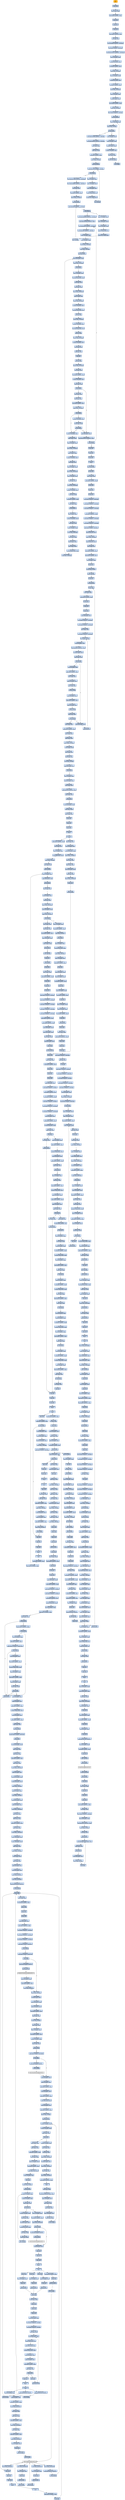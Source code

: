 digraph G {
node[shape=rectangle,style=filled,fillcolor=lightsteelblue,color=lightsteelblue]
bgcolor="transparent"
a0x0100b3a2pusha_[label="start\npusha ",color="lightgrey",fillcolor="orange"];
a0x0100b3a3pushl_ebp[label="0x0100b3a3\npushl %ebp"];
a0x0100b3a4movl_esp_ebp[label="0x0100b3a4\nmovl %esp, %ebp"];
a0x0100b3a6subl_0x58UINT8_esp[label="0x0100b3a6\nsubl $0x58<UINT8>, %esp"];
a0x0100b3a9pushl_ebx[label="0x0100b3a9\npushl %ebx"];
a0x0100b3aapushl_esi[label="0x0100b3aa\npushl %esi"];
a0x0100b3abpushl_edi[label="0x0100b3ab\npushl %edi"];
a0x0100b3acmovl_0x5UINT32_esi[label="0x0100b3ac\nmovl $0x5<UINT32>, %esi"];
a0x0100b3b1xorl_edi_edi[label="0x0100b3b1\nxorl %edi, %edi"];
a0x0100b3b3movl_0x4f0fUINT32__20ebp_[label="0x0100b3b3\nmovl $0x4f0f<UINT32>, -20(%ebp)"];
a0x0100b3baandl_0x0UINT8__28ebp_[label="0x0100b3ba\nandl $0x0<UINT8>, -28(%ebp)"];
a0x0100b3beaddl_0x10102c1UINT32__20ebp_[label="0x0100b3be\naddl $0x10102c1<UINT32>, -20(%ebp)"];
a0x0100b3c5movl__20ebp__edx[label="0x0100b3c5\nmovl -20(%ebp), %edx"];
a0x0100b3c8movzbl_0x2edx__edx[label="0x0100b3c8\nmovzbl 0x2(%edx), %edx"];
a0x0100b3ccshll_0x9UINT8_edx[label="0x0100b3cc\nshll $0x9<UINT8>, %edx"];
a0x0100b3cfaddl_edx__28ebp_[label="0x0100b3cf\naddl %edx, -28(%ebp)"];
a0x0100b3d2movl__20ebp__edx[label="0x0100b3d2\nmovl -20(%ebp), %edx"];
a0x0100b3d5movzbl_0x1edx__edx[label="0x0100b3d5\nmovzbl 0x1(%edx), %edx"];
a0x0100b3d9shll_0xcUINT8_edx[label="0x0100b3d9\nshll $0xc<UINT8>, %edx"];
a0x0100b3dcaddl_edx__28ebp_[label="0x0100b3dc\naddl %edx, -28(%ebp)"];
a0x0100b3dfmovl__20ebp__eax[label="0x0100b3df\nmovl -20(%ebp), %eax"];
a0x0100b3e2movzbl_eax__eax[label="0x0100b3e2\nmovzbl (%eax), %eax"];
a0x0100b3e5xorl_0x4dUINT8_eax[label="0x0100b3e5\nxorl $0x4d<UINT8>, %eax"];
a0x0100b3e8movb_al__33ebp_[label="0x0100b3e8\nmovb %al, -33(%ebp)"];
a0x0100b3ebmovl_0x3UINT32__4ebp_[label="0x0100b3eb\nmovl $0x3<UINT32>, -4(%ebp)"];
a0x0100b3f2jmp_0x0100b408[label="0x0100b3f2\njmp 0x0100b408"];
a0x0100b408movl__28ebp__eax[label="0x0100b408\nmovl -28(%ebp), %eax"];
a0x0100b40bcmpl_eax__4ebp_[label="0x0100b40b\ncmpl %eax, -4(%ebp)"];
a0x0100b40ejb_0x0100b3f4[label="0x0100b40e\njb 0x0100b3f4"];
a0x0100b3f4movl__4ebp__eax[label="0x0100b3f4\nmovl -4(%ebp), %eax"];
a0x0100b3f7addl__20ebp__eax[label="0x0100b3f7\naddl -20(%ebp), %eax"];
a0x0100b3famovzbl_eax__edx[label="0x0100b3fa\nmovzbl (%eax), %edx"];
a0x0100b3fdmovzbl__33ebp__ecx[label="0x0100b3fd\nmovzbl -33(%ebp), %ecx"];
a0x0100b401xorl_ecx_edx[label="0x0100b401\nxorl %ecx, %edx"];
a0x0100b403movb_dl_eax_[label="0x0100b403\nmovb %dl, (%eax)"];
a0x0100b405incl__4ebp_[label="0x0100b405\nincl -4(%ebp)"];
a0x0100b410movl_0x10155d0UINT32__40ebp_[label="0x0100b410\nmovl $0x10155d0<UINT32>, -40(%ebp)"];
a0x0100b417movl_0x1030000UINT32__32ebp_[label="0x0100b417\nmovl $0x1030000<UINT32>, -32(%ebp)"];
a0x0100b41emovl_edi_eax[label="0x0100b41e\nmovl %edi, %eax"];
a0x0100b420addl_esi_eax[label="0x0100b420\naddl %esi, %eax"];
a0x0100b422subl_0x5UINT8_eax[label="0x0100b422\nsubl $0x5<UINT8>, %eax"];
a0x0100b425movl_eax__8ebp_[label="0x0100b425\nmovl %eax, -8(%ebp)"];
a0x0100b428jmp_0x0100b43c[label="0x0100b428\njmp 0x0100b43c"];
a0x0100b43ccmpl_0x1233cUINT32__8ebp_[label="0x0100b43c\ncmpl $0x1233c<UINT32>, -8(%ebp)"];
a0x0100b443jb_0x0100b42a[label="0x0100b443\njb 0x0100b42a"];
a0x0100b42amovl__8ebp__eax[label="0x0100b42a\nmovl -8(%ebp), %eax"];
a0x0100b42dmovl__32ebp__edx[label="0x0100b42d\nmovl -32(%ebp), %edx"];
a0x0100b430movl__40ebp__ecx[label="0x0100b430\nmovl -40(%ebp), %ecx"];
a0x0100b433movb_ecxeax__cl[label="0x0100b433\nmovb (%ecx,%eax), %cl"];
a0x0100b436movb_cl_edxeax_[label="0x0100b436\nmovb %cl, (%edx,%eax)"];
a0x0100b439incl__8ebp_[label="0x0100b439\nincl -8(%ebp)"];
a0x0100b445movl_0x10279d0UINT32__44ebp_[label="0x0100b445\nmovl $0x10279d0<UINT32>, -44(%ebp)"];
a0x0100b44cmovl_0x104f000UINT32__48ebp_[label="0x0100b44c\nmovl $0x104f000<UINT32>, -48(%ebp)"];
a0x0100b453movl_esi_eax[label="0x0100b453\nmovl %esi, %eax"];
a0x0100b455subl_0x5UINT8_eax[label="0x0100b455\nsubl $0x5<UINT8>, %eax"];
a0x0100b458movl_eax__12ebp_[label="0x0100b458\nmovl %eax, -12(%ebp)"];
a0x0100b45bjmp_0x0100b46f[label="0x0100b45b\njmp 0x0100b46f"];
a0x0100b46fcmpl_0x5958UINT32__12ebp_[label="0x0100b46f\ncmpl $0x5958<UINT32>, -12(%ebp)"];
a0x0100b476jb_0x0100b45d[label="0x0100b476\njb 0x0100b45d"];
a0x0100b45dmovl__12ebp__eax[label="0x0100b45d\nmovl -12(%ebp), %eax"];
a0x0100b460movl__48ebp__edx[label="0x0100b460\nmovl -48(%ebp), %edx"];
a0x0100b463movl__44ebp__ecx[label="0x0100b463\nmovl -44(%ebp), %ecx"];
a0x0100b466movb_ecxeax__cl[label="0x0100b466\nmovb (%ecx,%eax), %cl"];
a0x0100b469movb_cl_edxeax_[label="0x0100b469\nmovb %cl, (%edx,%eax)"];
a0x0100b46cincl__12ebp_[label="0x0100b46c\nincl -12(%ebp)"];
a0x0100b478movl_0x10000000UINT32__52ebp_[label="0x0100b478\nmovl $0x10000000<UINT32>, -52(%ebp)"];
a0x0100b47fmovl_0x102d7d0UINT32_ebx[label="0x0100b47f\nmovl $0x102d7d0<UINT32>, %ebx"];
a0x0100b484movl_0x20000UINT32__60ebp_[label="0x0100b484\nmovl $0x20000<UINT32>, -60(%ebp)"];
a0x0100b48bmovl_0x1000UINT32__56ebp_[label="0x0100b48b\nmovl $0x1000<UINT32>, -56(%ebp)"];
a0x0100b492movl__32ebp__eax[label="0x0100b492\nmovl -32(%ebp), %eax"];
a0x0100b495subl__56ebp__eax[label="0x0100b495\nsubl -56(%ebp), %eax"];
a0x0100b498movl_eax__24ebp_[label="0x0100b498\nmovl %eax, -24(%ebp)"];
a0x0100b49bmovl_edi__16ebp_[label="0x0100b49b\nmovl %edi, -16(%ebp)"];
a0x0100b49ejmp_0x0100b54e[label="0x0100b49e\njmp 0x0100b54e"];
a0x0100b54emovl_0x4ebx__eax[label="0x0100b54e\nmovl 0x4(%ebx), %eax"];
a0x0100b551cmpl_eax__16ebp_[label="0x0100b551\ncmpl %eax, -16(%ebp)"];
a0x0100b554jb_0x0100b4a3[label="0x0100b554\njb 0x0100b4a3"];
a0x0100b4a3movl__16ebp__eax[label="0x0100b4a3\nmovl -16(%ebp), %eax"];
a0x0100b4a6leal_0x3esiedi__edx[label="0x0100b4a6\nleal 0x3(%esi,%edi), %edx"];
a0x0100b4aaaddl_edx_eax[label="0x0100b4aa\naddl %edx, %eax"];
a0x0100b4acaddl_ebx_eax[label="0x0100b4ac\naddl %ebx, %eax"];
a0x0100b4aemovl_eax__68ebp_[label="0x0100b4ae\nmovl %eax, -68(%ebp)"];
a0x0100b4b1movw_eax__ax[label="0x0100b4b1\nmovw (%eax), %ax"];
a0x0100b4b4movw_ax__64ebp_[label="0x0100b4b4\nmovw %ax, -64(%ebp)"];
a0x0100b4b8movzwl__64ebp__edx[label="0x0100b4b8\nmovzwl -64(%ebp), %edx"];
a0x0100b4bcleal_0xcediedi__ecx[label="0x0100b4bc\nleal 0xc(%edi,%edi), %ecx"];
a0x0100b4c0sarl_cl_edx[label="0x0100b4c0\nsarl %cl, %edx"];
a0x0100b4c2movw_dx__70ebp_[label="0x0100b4c2\nmovw %dx, -70(%ebp)"];
a0x0100b4c6movzwl__64ebp__edx[label="0x0100b4c6\nmovzwl -64(%ebp), %edx"];
a0x0100b4caleal_0x4ediedi__ecx[label="0x0100b4ca\nleal 0x4(%edi,%edi), %ecx"];
a0x0100b4ceshll_cl_edx[label="0x0100b4ce\nshll %cl, %edx"];
a0x0100b4d0movw_dx__62ebp_[label="0x0100b4d0\nmovw %dx, -62(%ebp)"];
a0x0100b4d4movzwl__62ebp__edx[label="0x0100b4d4\nmovzwl -62(%ebp), %edx"];
a0x0100b4d8movl_edi_ecx[label="0x0100b4d8\nmovl %edi, %ecx"];
a0x0100b4daaddl_esi_ecx[label="0x0100b4da\naddl %esi, %ecx"];
a0x0100b4dcdecl_ecx[label="0x0100b4dc\ndecl %ecx"];
a0x0100b4ddsarl_cl_edx[label="0x0100b4dd\nsarl %cl, %edx"];
a0x0100b4dfmovw_dx__62ebp_[label="0x0100b4df\nmovw %dx, -62(%ebp)"];
a0x0100b4e3movl_esi_eax[label="0x0100b4e3\nmovl %esi, %eax"];
a0x0100b4e5subl_0x5UINT8_eax[label="0x0100b4e5\nsubl $0x5<UINT8>, %eax"];
a0x0100b4e8movzwl__64ebp__edx[label="0x0100b4e8\nmovzwl -64(%ebp), %edx"];
a0x0100b4eccmpl_edx_eax[label="0x0100b4ec\ncmpl %edx, %eax"];
a0x0100b4eeje_0x0100b55a[label="0x0100b4ee\nje 0x0100b55a"];
a0x0100b4f0movl_esi_eax[label="0x0100b4f0\nmovl %esi, %eax"];
a0x0100b4f2addl_esi_eax[label="0x0100b4f2\naddl %esi, %eax"];
a0x0100b4f4subl_0xaUINT8_eax[label="0x0100b4f4\nsubl $0xa<UINT8>, %eax"];
a0x0100b4f7cmpl_eax__16ebp_[label="0x0100b4f7\ncmpl %eax, -16(%ebp)"];
a0x0100b4faje_0x0100b504[label="0x0100b4fa\nje 0x0100b504"];
a0x0100b504movzwl__62ebp__eax[label="0x0100b504\nmovzwl -62(%ebp), %eax"];
a0x0100b508addl_ebx__eax[label="0x0100b508\naddl (%ebx), %eax"];
a0x0100b50aaddl__24ebp__eax[label="0x0100b50a\naddl -24(%ebp), %eax"];
a0x0100b50dmovl_eax__76ebp_[label="0x0100b50d\nmovl %eax, -76(%ebp)"];
a0x0100b510movl_ebx__eax[label="0x0100b510\nmovl (%ebx), %eax"];
a0x0100b512movzwl__62ebp__edx[label="0x0100b512\nmovzwl -62(%ebp), %edx"];
a0x0100b516addl_edx_eax[label="0x0100b516\naddl %edx, %eax"];
a0x0100b518addl__52ebp__eax[label="0x0100b518\naddl -52(%ebp), %eax"];
a0x0100b51bmovl_eax__80ebp_[label="0x0100b51b\nmovl %eax, -80(%ebp)"];
a0x0100b51emovl__76ebp__ecx[label="0x0100b51e\nmovl -76(%ebp), %ecx"];
a0x0100b521subl_eax_ecx[label="0x0100b521\nsubl %eax, %ecx"];
a0x0100b523movl_ecx__84ebp_[label="0x0100b523\nmovl %ecx, -84(%ebp)"];
a0x0100b526movzwl__70ebp__eax[label="0x0100b526\nmovzwl -70(%ebp), %eax"];
a0x0100b52amovl_esi_edx[label="0x0100b52a\nmovl %esi, %edx"];
a0x0100b52csubl_0x2UINT8_edx[label="0x0100b52c\nsubl $0x2<UINT8>, %edx"];
a0x0100b52fcmpl_edx_eax[label="0x0100b52f\ncmpl %edx, %eax"];
a0x0100b531jne_0x0100b547[label="0x0100b531\njne 0x0100b547"];
a0x0100b533movl_ebx__eax[label="0x0100b533\nmovl (%ebx), %eax"];
a0x0100b535movzwl__62ebp__edx[label="0x0100b535\nmovzwl -62(%ebp), %edx"];
a0x0100b539addl_edx_eax[label="0x0100b539\naddl %edx, %eax"];
a0x0100b53baddl__24ebp__eax[label="0x0100b53b\naddl -24(%ebp), %eax"];
a0x0100b53emovl_eax__88ebp_[label="0x0100b53e\nmovl %eax, -88(%ebp)"];
a0x0100b541movl_ecx_edx[label="0x0100b541\nmovl %ecx, %edx"];
a0x0100b543addl_eax__edx[label="0x0100b543\naddl (%eax), %edx"];
a0x0100b545movl_edx_eax_[label="0x0100b545\nmovl %edx, (%eax)"];
a0x0100b547leal_0x2ediedi__eax[label="0x0100b547\nleal 0x2(%edi,%edi), %eax"];
a0x0100b54baddl_eax__16ebp_[label="0x0100b54b\naddl %eax, -16(%ebp)"];
a0x0100b4fcmovzwl__62ebp__edx[label="0x0100b4fc\nmovzwl -62(%ebp), %edx"];
a0x0100b500cmpl_eax_edx[label="0x0100b500\ncmpl %eax, %edx"];
a0x0100b502je_0x0100b55a[label="0x0100b502\nje 0x0100b55a"];
a0x0100b55aaddl_0x4ebx__ebx[label="0x0100b55a\naddl 0x4(%ebx), %ebx"];
a0x0100b55dcmpl_0x102f270UINT32_ebx[label="0x0100b55d\ncmpl $0x102f270<UINT32>, %ebx"];
a0x0100b563jb_0x0100b484[label="0x0100b563\njb 0x0100b484"];
a0x0100b569popl_edi[label="0x0100b569\npopl %edi"];
a0x0100b56apopl_esi[label="0x0100b56a\npopl %esi"];
a0x0100b56bpopl_ebx[label="0x0100b56b\npopl %ebx"];
a0x0100b56cleave_[label="0x0100b56c\nleave "];
a0x0100b56djmp_0x01040bfb[label="0x0100b56d\njmp 0x01040bfb"];
a0x01040bfbpushl_ebp[label="0x01040bfb\npushl %ebp"];
a0x01040bfcmovl_esp_ebp[label="0x01040bfc\nmovl %esp, %ebp"];
a0x01040bfesubl_0x44UINT8_esp[label="0x01040bfe\nsubl $0x44<UINT8>, %esp"];
a0x01040c01pushl_ebx[label="0x01040c01\npushl %ebx"];
a0x01040c02pushl_esi[label="0x01040c02\npushl %esi"];
a0x01040c03pushl_edi[label="0x01040c03\npushl %edi"];
a0x01040c04movl_0x3UINT32__48ebp_[label="0x01040c04\nmovl $0x3<UINT32>, -48(%ebp)"];
a0x01040c0bmovl_0x9UINT32__32ebp_[label="0x01040c0b\nmovl $0x9<UINT32>, -32(%ebp)"];
a0x01040c12movl_0x8UINT32__16ebp_[label="0x01040c12\nmovl $0x8<UINT32>, -16(%ebp)"];
a0x01040c19movl_0x3UINT32_ebx[label="0x01040c19\nmovl $0x3<UINT32>, %ebx"];
a0x01040c1emovl_0x5UINT32__20ebp_[label="0x01040c1e\nmovl $0x5<UINT32>, -20(%ebp)"];
a0x01040c25movl_0x3UINT32__24ebp_[label="0x01040c25\nmovl $0x3<UINT32>, -24(%ebp)"];
a0x01040c2candl_0x0UINT8__28ebp_[label="0x01040c2c\nandl $0x0<UINT8>, -28(%ebp)"];
a0x01040c30leal_0x10417d4_eax[label="0x01040c30\nleal 0x10417d4, %eax"];
a0x01040c36movl_eax__36ebp_[label="0x01040c36\nmovl %eax, -36(%ebp)"];
a0x01040c39leal_0x10417d4_edx[label="0x01040c39\nleal 0x10417d4, %edx"];
a0x01040c3fmovl_edx_esi[label="0x01040c3f\nmovl %edx, %esi"];
a0x01040c41shrl_0x10UINT8_esi[label="0x01040c41\nshrl $0x10<UINT8>, %esi"];
a0x01040c44shll_0x10UINT8_esi[label="0x01040c44\nshll $0x10<UINT8>, %esi"];
a0x01040c47leal__4ebp__eax[label="0x01040c47\nleal -4(%ebp), %eax"];
a0x01040c4apushl_eax[label="0x01040c4a\npushl %eax"];
a0x01040c4bpushl_0x4UINT8[label="0x01040c4b\npushl $0x4<UINT8>"];
a0x01040c4dpushl__36ebp_[label="0x01040c4d\npushl -36(%ebp)"];
a0x01040c50pushl_esi[label="0x01040c50\npushl %esi"];
a0x01040c51call_0x1041651[label="0x01040c51\ncall 0x1041651"];
a0x01041651pushl_ebp[label="0x01041651\npushl %ebp"];
a0x01041652movl_esp_ebp[label="0x01041652\nmovl %esp, %ebp"];
a0x01041654subl_0x18UINT8_esp[label="0x01041654\nsubl $0x18<UINT8>, %esp"];
a0x01041657pushl_ebx[label="0x01041657\npushl %ebx"];
a0x01041658pushl_esi[label="0x01041658\npushl %esi"];
a0x01041659pushl_edi[label="0x01041659\npushl %edi"];
a0x0104165amovl_0x8ebp__edi[label="0x0104165a\nmovl 0x8(%ebp), %edi"];
a0x0104165dmovl_0x9UINT32__16ebp_[label="0x0104165d\nmovl $0x9<UINT32>, -16(%ebp)"];
a0x01041664movl_0x8UINT32__20ebp_[label="0x01041664\nmovl $0x8<UINT32>, -20(%ebp)"];
a0x0104166bxorl_ebx_ebx[label="0x0104166b\nxorl %ebx, %ebx"];
a0x0104166dmovl_0x4UINT32__24ebp_[label="0x0104166d\nmovl $0x4<UINT32>, -24(%ebp)"];
a0x01041674movl_edi__8ebp_[label="0x01041674\nmovl %edi, -8(%ebp)"];
a0x01041677movl_0x104f0ec_eax[label="0x01041677\nmovl 0x104f0ec, %eax"];
a0x0104167caddl_0x5a4cUINT32_eax[label="0x0104167c\naddl $0x5a4c<UINT32>, %eax"];
a0x01041681movzwl_edi__edx[label="0x01041681\nmovzwl (%edi), %edx"];
a0x01041684cmpl_edx_eax[label="0x01041684\ncmpl %edx, %eax"];
a0x01041686jne_0x10416de[label="0x01041686\njne 0x10416de"];
a0x010416desubl_0x10ebp__edi[label="0x010416de\nsubl 0x10(%ebp), %edi"];
a0x010416e1jmp_0x1041674[label="0x010416e1\njmp 0x1041674"];
a0x01041688movl_0x104f0fc_edx[label="0x01041688\nmovl 0x104f0fc, %edx"];
a0x0104168eaddl_0x5UINT8_edx[label="0x0104168e\naddl $0x5<UINT8>, %edx"];
a0x01041691movl_edx_ecx[label="0x01041691\nmovl %edx, %ecx"];
a0x01041693addl_0x104f0d8_ecx[label="0x01041693\naddl 0x104f0d8, %ecx"];
a0x01041699movl_edi_edx[label="0x01041699\nmovl %edi, %edx"];
a0x0104169bshrl_cl_edx[label="0x0104169b\nshrl %cl, %edx"];
a0x0104169dmovl_0x104f0c4_ecx[label="0x0104169d\nmovl 0x104f0c4, %ecx"];
a0x010416a3addl_0x4UINT8_ecx[label="0x010416a3\naddl $0x4<UINT8>, %ecx"];
a0x010416a6addl_0x104f0f0_ecx[label="0x010416a6\naddl 0x104f0f0, %ecx"];
a0x010416acshll_cl_edx[label="0x010416ac\nshll %cl, %edx"];
a0x010416aecmpl_edi_edx[label="0x010416ae\ncmpl %edi, %edx"];
a0x010416b0jne_0x10416de[label="0x010416b0\njne 0x10416de"];
a0x010416b2movl_ebx_eax[label="0x010416b2\nmovl %ebx, %eax"];
a0x010416b4addl_0x3cUINT8_eax[label="0x010416b4\naddl $0x3c<UINT8>, %eax"];
a0x010416b7movl_edi_edx[label="0x010416b7\nmovl %edi, %edx"];
a0x010416b9addl_eax_edx[label="0x010416b9\naddl %eax, %edx"];
a0x010416bbmovl_edx__12ebp_[label="0x010416bb\nmovl %edx, -12(%ebp)"];
a0x010416bemovl_edx__eax[label="0x010416be\nmovl (%edx), %eax"];
a0x010416c0movl_eax_esi[label="0x010416c0\nmovl %eax, %esi"];
a0x010416c2addl_edi_esi[label="0x010416c2\naddl %edi, %esi"];
a0x010416c4movl_esi__4ebp_[label="0x010416c4\nmovl %esi, -4(%ebp)"];
a0x010416c7cmpl_0xcebp__esi[label="0x010416c7\ncmpl 0xc(%ebp), %esi"];
a0x010416caja_0x10416de[label="0x010416ca\nja 0x10416de"];
a0x010416ccmovl__4ebp__eax[label="0x010416cc\nmovl -4(%ebp), %eax"];
a0x010416cfmovzwl_eax__eax[label="0x010416cf\nmovzwl (%eax), %eax"];
a0x010416d2movl_ebx_edx[label="0x010416d2\nmovl %ebx, %edx"];
a0x010416d4addl_0x4550UINT32_edx[label="0x010416d4\naddl $0x4550<UINT32>, %edx"];
a0x010416dacmpl_edx_eax[label="0x010416da\ncmpl %edx, %eax"];
a0x010416dcje_0x10416e3[label="0x010416dc\nje 0x10416e3"];
a0x010416e3movl_0x14ebp__eax[label="0x010416e3\nmovl 0x14(%ebp), %eax"];
a0x010416e6movl_esi_eax_[label="0x010416e6\nmovl %esi, (%eax)"];
a0x010416e8movl_edi_eax[label="0x010416e8\nmovl %edi, %eax"];
a0x010416eapopl_edi[label="0x010416ea\npopl %edi"];
a0x010416ebpopl_esi[label="0x010416eb\npopl %esi"];
a0x010416ecpopl_ebx[label="0x010416ec\npopl %ebx"];
a0x010416edleave_[label="0x010416ed\nleave "];
a0x010416eeret[label="0x010416ee\nret"];
a0x01040c56addl_0x10UINT8_esp[label="0x01040c56\naddl $0x10<UINT8>, %esp"];
a0x01040c59movl_eax_esi[label="0x01040c59\nmovl %eax, %esi"];
a0x01040c5bmovl__4ebp__eax[label="0x01040c5b\nmovl -4(%ebp), %eax"];
a0x01040c5emovl_0x80eax__eax[label="0x01040c5e\nmovl 0x80(%eax), %eax"];
a0x01040c64movl_eax__8ebp_[label="0x01040c64\nmovl %eax, -8(%ebp)"];
a0x01040c67xorl_edi_edi[label="0x01040c67\nxorl %edi, %edi"];
a0x01040c69jmp_0x1040c9f[label="0x01040c69\njmp 0x1040c9f"];
a0x01040c9fmovl__4ebp__eax[label="0x01040c9f\nmovl -4(%ebp), %eax"];
a0x01040ca2cmpl_0x84eax__edi[label="0x01040ca2\ncmpl 0x84(%eax), %edi"];
a0x01040ca8jb_0x1040c6b[label="0x01040ca8\njb 0x1040c6b"];
a0x01040c6bmovl_edi_eax[label="0x01040c6b\nmovl %edi, %eax"];
a0x01040c6daddl__8ebp__eax[label="0x01040c6d\naddl -8(%ebp), %eax"];
a0x01040c70addl_esi_eax[label="0x01040c70\naddl %esi, %eax"];
a0x01040c72movl_eax__68ebp_[label="0x01040c72\nmovl %eax, -68(%ebp)"];
a0x01040c75movl_0x104f0a4_eax[label="0x01040c75\nmovl 0x104f0a4, %eax"];
a0x01040c7acmpl_eax_0x104f11c[label="0x01040c7a\ncmpl %eax, 0x104f11c"];
a0x01040c80jne_0x1040caa[label="0x01040c80\njne 0x1040caa"];
a0x01040c82movl_ebx_eax[label="0x01040c82\nmovl %ebx, %eax"];
a0x01040c84addl_ebx_eax[label="0x01040c84\naddl %ebx, %eax"];
a0x01040c86subl_0x6UINT8_eax[label="0x01040c86\nsubl $0x6<UINT8>, %eax"];
a0x01040c89movl__68ebp__edx[label="0x01040c89\nmovl -68(%ebp), %edx"];
a0x01040c8ccmpl_edx__eax[label="0x01040c8c\ncmpl (%edx), %eax"];
a0x01040c8eje_0x1040caa[label="0x01040c8e\nje 0x1040caa"];
a0x01040c90pushl__68ebp_[label="0x01040c90\npushl -68(%ebp)"];
a0x01040c93pushl_esi[label="0x01040c93\npushl %esi"];
a0x01040c94call_0x1038013[label="0x01040c94\ncall 0x1038013"];
a0x01038013pushl_ebp[label="0x01038013\npushl %ebp"];
a0x01038014movl_esp_ebp[label="0x01038014\nmovl %esp, %ebp"];
a0x01038016subl_0x24UINT8_esp[label="0x01038016\nsubl $0x24<UINT8>, %esp"];
a0x01038019pushl_ebx[label="0x01038019\npushl %ebx"];
a0x0103801apushl_esi[label="0x0103801a\npushl %esi"];
a0x0103801bpushl_edi[label="0x0103801b\npushl %edi"];
a0x0103801cmovl_0x2UINT32__8ebp_[label="0x0103801c\nmovl $0x2<UINT32>, -8(%ebp)"];
a0x01038023movl_0x4UINT32__4ebp_[label="0x01038023\nmovl $0x4<UINT32>, -4(%ebp)"];
a0x0103802amovl_0x1UINT32__12ebp_[label="0x0103802a\nmovl $0x1<UINT32>, -12(%ebp)"];
a0x01038031movl_0x7UINT32__16ebp_[label="0x01038031\nmovl $0x7<UINT32>, -16(%ebp)"];
a0x01038038movl_0x4UINT32__20ebp_[label="0x01038038\nmovl $0x4<UINT32>, -20(%ebp)"];
a0x0103803fmovl_0x4UINT32_esi[label="0x0103803f\nmovl $0x4<UINT32>, %esi"];
a0x01038044movl_0x8UINT32_edi[label="0x01038044\nmovl $0x8<UINT32>, %edi"];
a0x01038049movl_0x8ebp__eax[label="0x01038049\nmovl 0x8(%ebp), %eax"];
a0x0103804cmovl_0xcebp__edx[label="0x0103804c\nmovl 0xc(%ebp), %edx"];
a0x0103804fmovl_eax_ebx[label="0x0103804f\nmovl %eax, %ebx"];
a0x01038051addl_0xcedx__ebx[label="0x01038051\naddl 0xc(%edx), %ebx"];
a0x01038054pushl_ebx[label="0x01038054\npushl %ebx"];
a0x01038055call_0x103a0de[label="0x01038055\ncall 0x103a0de"];
a0x0103a0depushl_ebp[label="0x0103a0de\npushl %ebp"];
a0x0103a0dfmovl_esp_ebp[label="0x0103a0df\nmovl %esp, %ebp"];
a0x0103a0e1subl_0x10UINT8_esp[label="0x0103a0e1\nsubl $0x10<UINT8>, %esp"];
a0x0103a0e4pushl_ebx[label="0x0103a0e4\npushl %ebx"];
a0x0103a0e5pushl_esi[label="0x0103a0e5\npushl %esi"];
a0x0103a0e6pushl_edi[label="0x0103a0e6\npushl %edi"];
a0x0103a0e7movl_0x8ebp__edi[label="0x0103a0e7\nmovl 0x8(%ebp), %edi"];
a0x0103a0eamovl_0x6UINT32__4ebp_[label="0x0103a0ea\nmovl $0x6<UINT32>, -4(%ebp)"];
a0x0103a0f1movl_0x4UINT32_esi[label="0x0103a0f1\nmovl $0x4<UINT32>, %esi"];
a0x0103a0f6movl_0x2UINT32_ebx[label="0x0103a0f6\nmovl $0x2<UINT32>, %ebx"];
a0x0103a0fbmovl_0x7UINT32__8ebp_[label="0x0103a0fb\nmovl $0x7<UINT32>, -8(%ebp)"];
a0x0103a102movl_0x9UINT32__12ebp_[label="0x0103a102\nmovl $0x9<UINT32>, -12(%ebp)"];
a0x0103a109movl_0x7UINT32__16ebp_[label="0x0103a109\nmovl $0x7<UINT32>, -16(%ebp)"];
a0x0103a110movl_0x104f0c4_eax[label="0x0103a110\nmovl 0x104f0c4, %eax"];
a0x0103a115addl_0x30UINT8_eax[label="0x0103a115\naddl $0x30<UINT8>, %eax"];
a0x0103a118movsbl_0x6edi__edx[label="0x0103a118\nmovsbl 0x6(%edi), %edx"];
a0x0103a11ccmpl_edx_eax[label="0x0103a11c\ncmpl %edx, %eax"];
a0x0103a11eje_0x103a127[label="0x0103a11e\nje 0x103a127"];
a0x0103a120xorl_eax_eax[label="0x0103a120\nxorl %eax, %eax"];
a0x0103a122jmp_0x103a1eb[label="0x0103a122\njmp 0x103a1eb"];
a0x0103a1ebpopl_edi[label="0x0103a1eb\npopl %edi"];
a0x0103a1ecpopl_esi[label="0x0103a1ec\npopl %esi"];
a0x0103a1edpopl_ebx[label="0x0103a1ed\npopl %ebx"];
a0x0103a1eeleave_[label="0x0103a1ee\nleave "];
a0x0103a1efret[label="0x0103a1ef\nret"];
a0x0103805apopl_ecx[label="0x0103805a\npopl %ecx"];
a0x0103805bcmpl_0x1UINT8_eax[label="0x0103805b\ncmpl $0x1<UINT8>, %eax"];
a0x0103805ejne_0x10380c6[label="0x0103805e\njne 0x10380c6"];
a0x010380c6popl_edi[label="0x010380c6\npopl %edi"];
a0x010380c7popl_esi[label="0x010380c7\npopl %esi"];
a0x010380c8popl_ebx[label="0x010380c8\npopl %ebx"];
a0x010380c9leave_[label="0x010380c9\nleave "];
a0x010380caret[label="0x010380ca\nret"];
a0x01040c99addl_0x8UINT8_esp[label="0x01040c99\naddl $0x8<UINT8>, %esp"];
a0x01040c9caddl_0x14UINT8_edi[label="0x01040c9c\naddl $0x14<UINT8>, %edi"];
a0x0103a127movl_0x104f0a4_eax[label="0x0103a127\nmovl 0x104f0a4, %eax"];
a0x0103a12caddl_0x2UINT8_eax[label="0x0103a12c\naddl $0x2<UINT8>, %eax"];
a0x0103a12fmovsbl_edieax__eax[label="0x0103a12f\nmovsbl (%edi,%eax), %eax"];
a0x0103a133movl_0x104f104_edx[label="0x0103a133\nmovl 0x104f104, %edx"];
a0x0103a139addl_0x6eUINT8_edx[label="0x0103a139\naddl $0x6e<UINT8>, %edx"];
a0x0103a13ccmpl_edx_eax[label="0x0103a13c\ncmpl %edx, %eax"];
a0x0103a13eje_0x103a166[label="0x0103a13e\nje 0x103a166"];
a0x0103a140movl__4ebp__eax[label="0x0103a140\nmovl -4(%ebp), %eax"];
a0x0103a143addl_esi_eax[label="0x0103a143\naddl %esi, %eax"];
a0x0103a145subl_0x8UINT8_eax[label="0x0103a145\nsubl $0x8<UINT8>, %eax"];
a0x0103a148movsbl_edieax__eax[label="0x0103a148\nmovsbl (%edi,%eax), %eax"];
a0x0103a14cmovl_0x104f0cc_edx[label="0x0103a14c\nmovl 0x104f0cc, %edx"];
a0x0103a152addl_0x4fUINT8_edx[label="0x0103a152\naddl $0x4f<UINT8>, %edx"];
a0x0103a155addl_0x104f0dc_edx[label="0x0103a155\naddl 0x104f0dc, %edx"];
a0x0103a15bcmpl_edx_eax[label="0x0103a15b\ncmpl %edx, %eax"];
a0x0103a15dje_0x103a166[label="0x0103a15d\nje 0x103a166"];
a0x0103a15fxorl_eax_eax[label="0x0103a15f\nxorl %eax, %eax"];
a0x0103a161jmp_0x103a1eb[label="0x0103a161\njmp 0x103a1eb"];
a0x0103a166movb_edi__al[label="0x0103a166\nmovb (%edi), %al"];
a0x0103a168cmpb_0x4bUINT8_al[label="0x0103a168\ncmpb $0x4b<UINT8>, %al"];
a0x0103a16aje_0x103a174[label="0x0103a16a\nje 0x103a174"];
a0x0103a174movl_0x104f0e8_eax[label="0x0103a174\nmovl 0x104f0e8, %eax"];
a0x0103a179movl_eax_edx[label="0x0103a179\nmovl %eax, %edx"];
a0x0103a17baddl_0x104f0f4_edx[label="0x0103a17b\naddl 0x104f0f4, %edx"];
a0x0103a181subl_0x4UINT8_edx[label="0x0103a181\nsubl $0x4<UINT8>, %edx"];
a0x0103a184movsbl_ediedx__edx[label="0x0103a184\nmovsbl (%edi,%edx), %edx"];
a0x0103a188movl_0x104f09c_ecx[label="0x0103a188\nmovl 0x104f09c, %ecx"];
a0x0103a18eaddl_0x60UINT8_ecx[label="0x0103a18e\naddl $0x60<UINT8>, %ecx"];
a0x0103a191cmpl_ecx_edx[label="0x0103a191\ncmpl %ecx, %edx"];
a0x0103a193je_0x103a1af[label="0x0103a193\nje 0x103a1af"];
a0x0103a195addl_0x104f0d4_eax[label="0x0103a195\naddl 0x104f0d4, %eax"];
a0x0103a19bsubl_0xbUINT8_eax[label="0x0103a19b\nsubl $0xb<UINT8>, %eax"];
a0x0103a19emovsbl_edieax__eax[label="0x0103a19e\nmovsbl (%edi,%eax), %eax"];
a0x0103a1a2movl_ebx_edx[label="0x0103a1a2\nmovl %ebx, %edx"];
a0x0103a1a4addl_0x43UINT8_edx[label="0x0103a1a4\naddl $0x43<UINT8>, %edx"];
a0x0103a1a7cmpl_edx_eax[label="0x0103a1a7\ncmpl %edx, %eax"];
a0x0103a1a9je_0x103a1af[label="0x0103a1a9\nje 0x103a1af"];
a0x0103a1afmovl_0x104f104_eax[label="0x0103a1af\nmovl 0x104f104, %eax"];
a0x0103a1b4addl_0x104f0a8_eax[label="0x0103a1b4\naddl 0x104f0a8, %eax"];
a0x0103a1basubl_0x7UINT8_eax[label="0x0103a1ba\nsubl $0x7<UINT8>, %eax"];
a0x0103a1bdmovsbl_edieax__eax[label="0x0103a1bd\nmovsbl (%edi,%eax), %eax"];
a0x0103a1c1movl_0x104f0ac_edx[label="0x0103a1c1\nmovl 0x104f0ac, %edx"];
a0x0103a1c7addl_0x6cUINT8_edx[label="0x0103a1c7\naddl $0x6c<UINT8>, %edx"];
a0x0103a1cacmpl_edx_eax[label="0x0103a1ca\ncmpl %edx, %eax"];
a0x0103a1ccje_0x103a1e8[label="0x0103a1cc\nje 0x103a1e8"];
a0x0103a1cemovl_0x104f0fc_eax[label="0x0103a1ce\nmovl 0x104f0fc, %eax"];
a0x0103a1d3subl_0x3UINT8_eax[label="0x0103a1d3\nsubl $0x3<UINT8>, %eax"];
a0x0103a1d6movsbl_edieax__eax[label="0x0103a1d6\nmovsbl (%edi,%eax), %eax"];
a0x0103a1damovl__8ebp__edx[label="0x0103a1da\nmovl -8(%ebp), %edx"];
a0x0103a1ddaddl_0x45UINT8_edx[label="0x0103a1dd\naddl $0x45<UINT8>, %edx"];
a0x0103a1e0cmpl_edx_eax[label="0x0103a1e0\ncmpl %edx, %eax"];
a0x0103a1e2je_0x103a1e8[label="0x0103a1e2\nje 0x103a1e8"];
a0x0103a1e8xorl_eax_eax[label="0x0103a1e8\nxorl %eax, %eax"];
a0x0103a1eaincl_eax[label="0x0103a1ea\nincl %eax"];
a0x01038060movl_0x8ebp__eax[label="0x01038060\nmovl 0x8(%ebp), %eax"];
a0x01038063movl_0xcebp__edx[label="0x01038063\nmovl 0xc(%ebp), %edx"];
a0x01038066addl_0x10edx__eax[label="0x01038066\naddl 0x10(%edx), %eax"];
a0x01038069movl_eax__36ebp_[label="0x01038069\nmovl %eax, -36(%ebp)"];
a0x0103806candl_0x0UINT8__28ebp_[label="0x0103806c\nandl $0x0<UINT8>, -28(%ebp)"];
a0x01038070jmp_0x10380bc[label="0x01038070\njmp 0x10380bc"];
a0x010380bcmovl_0x104f0ac_eax[label="0x010380bc\nmovl 0x104f0ac, %eax"];
a0x010380c1incl_eax[label="0x010380c1\nincl %eax"];
a0x010380c2orl_eax_eax[label="0x010380c2\norl %eax, %eax"];
a0x010380c4jne_0x1038072[label="0x010380c4\njne 0x1038072"];
a0x01038072movl__28ebp__eax[label="0x01038072\nmovl -28(%ebp), %eax"];
a0x01038075addl__36ebp__eax[label="0x01038075\naddl -36(%ebp), %eax"];
a0x01038078movl_eax__32ebp_[label="0x01038078\nmovl %eax, -32(%ebp)"];
a0x0103807bmovl_eax__eax[label="0x0103807b\nmovl (%eax), %eax"];
a0x0103807dmovl_eax__24ebp_[label="0x0103807d\nmovl %eax, -24(%ebp)"];
a0x01038080movl_0x104f100_eax[label="0x01038080\nmovl 0x104f100, %eax"];
a0x01038085addl_0x104f108_eax[label="0x01038085\naddl 0x104f108, %eax"];
a0x0103808bsubl_0xdUINT8_eax[label="0x0103808b\nsubl $0xd<UINT8>, %eax"];
a0x0103808ecmpl_eax__24ebp_[label="0x0103808e\ncmpl %eax, -24(%ebp)"];
a0x01038091je_0x10380c6[label="0x01038091\nje 0x10380c6"];
a0x01038093pushl__24ebp_[label="0x01038093\npushl -24(%ebp)"];
a0x01038096call_0x1037d99[label="0x01038096\ncall 0x1037d99"];
a0x01037d99pushl_ebp[label="0x01037d99\npushl %ebp"];
a0x01037d9amovl_esp_ebp[label="0x01037d9a\nmovl %esp, %ebp"];
a0x01037d9csubl_0x20UINT8_esp[label="0x01037d9c\nsubl $0x20<UINT8>, %esp"];
a0x01037d9fpushl_ebx[label="0x01037d9f\npushl %ebx"];
a0x01037da0pushl_esi[label="0x01037da0\npushl %esi"];
a0x01037da1pushl_edi[label="0x01037da1\npushl %edi"];
a0x01037da2movl_0x8UINT32__20ebp_[label="0x01037da2\nmovl $0x8<UINT32>, -20(%ebp)"];
a0x01037da9xorl_edi_edi[label="0x01037da9\nxorl %edi, %edi"];
a0x01037dabmovl_0x7UINT32_ebx[label="0x01037dab\nmovl $0x7<UINT32>, %ebx"];
a0x01037db0movl_0x9UINT32_esi[label="0x01037db0\nmovl $0x9<UINT32>, %esi"];
a0x01037db5movl_0x8ebp__edx[label="0x01037db5\nmovl 0x8(%ebp), %edx"];
a0x01037db8movl_edx_esi[label="0x01037db8\nmovl %edx, %esi"];
a0x01037dbashrl_0x10UINT8_esi[label="0x01037dba\nshrl $0x10<UINT8>, %esi"];
a0x01037dbdshll_0x10UINT8_esi[label="0x01037dbd\nshll $0x10<UINT8>, %esi"];
a0x01037dc0leal__8ebp__eax[label="0x01037dc0\nleal -8(%ebp), %eax"];
a0x01037dc3pushl_eax[label="0x01037dc3\npushl %eax"];
a0x01037dc4pushl_0x1000UINT32[label="0x01037dc4\npushl $0x1000<UINT32>"];
a0x01037dc9pushl_0x8ebp_[label="0x01037dc9\npushl 0x8(%ebp)"];
a0x01037dccpushl_esi[label="0x01037dcc\npushl %esi"];
a0x01037dcdcall_0x1041651[label="0x01037dcd\ncall 0x1041651"];
a0x01037dd2movl_eax_esi[label="0x01037dd2\nmovl %eax, %esi"];
a0x01037dd4movl__8ebp__eax[label="0x01037dd4\nmovl -8(%ebp), %eax"];
a0x01037dd7movl_0x78eax__eax[label="0x01037dd7\nmovl 0x78(%eax), %eax"];
a0x01037ddamovl_eax__12ebp_[label="0x01037dda\nmovl %eax, -12(%ebp)"];
a0x01037dddmovl_esi_ebx[label="0x01037ddd\nmovl %esi, %ebx"];
a0x01037ddfaddl_eax_ebx[label="0x01037ddf\naddl %eax, %ebx"];
a0x01037de1movl_0xcebx__eax[label="0x01037de1\nmovl 0xc(%ebx), %eax"];
a0x01037de4addl_esi_eax[label="0x01037de4\naddl %esi, %eax"];
a0x01037de6movl_eax__16ebp_[label="0x01037de6\nmovl %eax, -16(%ebp)"];
a0x01037de9pushl_eax[label="0x01037de9\npushl %eax"];
a0x01037deacall_0x103a0de[label="0x01037dea\ncall 0x103a0de"];
a0x01037defaddl_0x14UINT8_esp[label="0x01037def\naddl $0x14<UINT8>, %esp"];
a0x01037df2orl_eax_eax[label="0x01037df2\norl %eax, %eax"];
a0x01037df4je_0x1037e3b[label="0x01037df4\nje 0x1037e3b"];
a0x01037df6movl_0x104f0d0_eax[label="0x01037df6\nmovl 0x104f0d0, %eax"];
a0x01037dfbmovl_eax_edi[label="0x01037dfb\nmovl %eax, %edi"];
a0x01037dfdaddl_0x104f0dc_edi[label="0x01037dfd\naddl 0x104f0dc, %edi"];
a0x01037e03subl_0x4UINT8_edi[label="0x01037e03\nsubl $0x4<UINT8>, %edi"];
a0x01037e06jmp_0x1037e36[label="0x01037e06\njmp 0x1037e36"];
a0x01037e36cmpl_0x18ebx__edi[label="0x01037e36\ncmpl 0x18(%ebx), %edi"];
a0x01037e39jb_0x1037e08[label="0x01037e39\njb 0x1037e08"];
a0x01037e08movl_edi_eax[label="0x01037e08\nmovl %edi, %eax"];
a0x01037e0amovl_0x104f0bc_ecx[label="0x01037e0a\nmovl 0x104f0bc, %ecx"];
a0x01037e10decl_ecx[label="0x01037e10\ndecl %ecx"];
a0x01037e11mull_ecx_eax[label="0x01037e11\nmull %ecx, %eax"];
a0x01037e13movl_eax__32ebp_[label="0x01037e13\nmovl %eax, -32(%ebp)"];
a0x01037e16movl_esi_edx[label="0x01037e16\nmovl %esi, %edx"];
a0x01037e18addl_eax_edx[label="0x01037e18\naddl %eax, %edx"];
a0x01037e1amovl_edx_eax[label="0x01037e1a\nmovl %edx, %eax"];
a0x01037e1caddl_0x20ebx__eax[label="0x01037e1c\naddl 0x20(%ebx), %eax"];
a0x01037e1fmovl_eax__4ebp_[label="0x01037e1f\nmovl %eax, -4(%ebp)"];
a0x01037e22movl_esi_edx[label="0x01037e22\nmovl %esi, %edx"];
a0x01037e24addl_eax__edx[label="0x01037e24\naddl (%eax), %edx"];
a0x01037e26movl_edx__28ebp_[label="0x01037e26\nmovl %edx, -28(%ebp)"];
a0x01037e29pushl_ebx[label="0x01037e29\npushl %ebx"];
a0x01037e2apushl_edi[label="0x01037e2a\npushl %edi"];
a0x01037e2bpushl_esi[label="0x01037e2b\npushl %esi"];
a0x01037e2cpushl_edx[label="0x01037e2c\npushl %edx"];
a0x01037e2dcall_0x1032053[label="0x01037e2d\ncall 0x1032053"];
a0x01032053pushl_ebp[label="0x01032053\npushl %ebp"];
a0x01032054movl_esp_ebp[label="0x01032054\nmovl %esp, %ebp"];
a0x01032056subl_0x90UINT32_esp[label="0x01032056\nsubl $0x90<UINT32>, %esp"];
a0x0103205cpushl_ebx[label="0x0103205c\npushl %ebx"];
a0x0103205dpushl_esi[label="0x0103205d\npushl %esi"];
a0x0103205epushl_edi[label="0x0103205e\npushl %edi"];
a0x0103205fmovl_0x8ebp__ebx[label="0x0103205f\nmovl 0x8(%ebp), %ebx"];
a0x01032062movl_0x3UINT32_edi[label="0x01032062\nmovl $0x3<UINT32>, %edi"];
a0x01032067movl_0x9UINT32__4ebp_[label="0x01032067\nmovl $0x9<UINT32>, -4(%ebp)"];
a0x0103206emovl_0x4UINT32__8ebp_[label="0x0103206e\nmovl $0x4<UINT32>, -8(%ebp)"];
a0x01032075movl_0x3UINT32_esi[label="0x01032075\nmovl $0x3<UINT32>, %esi"];
a0x0103207amovzbl_0xaebx__eax[label="0x0103207a\nmovzbl 0xa(%ebx), %eax"];
a0x0103207emovl_0x104f0a4_edx[label="0x0103207e\nmovl 0x104f0a4, %edx"];
a0x01032084addl_0x72UINT8_edx[label="0x01032084\naddl $0x72<UINT8>, %edx"];
a0x01032087cmpl_edx_eax[label="0x01032087\ncmpl %edx, %eax"];
a0x01032089jne_0x10320e2[label="0x01032089\njne 0x10320e2"];
a0x010320e2jmp_0x1032215[label="0x010320e2\njmp 0x1032215"];
a0x01032215popl_edi[label="0x01032215\npopl %edi"];
a0x01032216popl_esi[label="0x01032216\npopl %esi"];
a0x01032217popl_ebx[label="0x01032217\npopl %ebx"];
a0x01032218leave_[label="0x01032218\nleave "];
a0x01032219ret[label="0x01032219\nret"];
a0x01037e32addl_0x10UINT8_esp[label="0x01037e32\naddl $0x10<UINT8>, %esp"];
a0x01037e35incl_edi[label="0x01037e35\nincl %edi"];
a0x0103208bcmpb_0x47UINT8_ebx_[label="0x0103208b\ncmpb $0x47<UINT8>, (%ebx)"];
a0x0103208ejne_0x10320e2[label="0x0103208e\njne 0x10320e2"];
a0x01032090movl_0x104f0c0_eax[label="0x01032090\nmovl 0x104f0c0, %eax"];
a0x01032095addl_0x2UINT8_eax[label="0x01032095\naddl $0x2<UINT8>, %eax"];
a0x01032098cmpb_0x41UINT8_ebxeax_[label="0x01032098\ncmpb $0x41<UINT8>, (%ebx,%eax)"];
a0x0103209cjne_0x10320e2[label="0x0103209c\njne 0x10320e2"];
a0x0103209emovl_0x104f0a8_eax[label="0x0103209e\nmovl 0x104f0a8, %eax"];
a0x010320a3subl_0x5UINT8_eax[label="0x010320a3\nsubl $0x5<UINT8>, %eax"];
a0x010320a6movzbl_ebxeax__eax[label="0x010320a6\nmovzbl (%ebx,%eax), %eax"];
a0x010320aamovl_0x104f0b4_edx[label="0x010320aa\nmovl 0x104f0b4, %edx"];
a0x010320b0addl_0x47UINT8_edx[label="0x010320b0\naddl $0x47<UINT8>, %edx"];
a0x010320b3addl_0x104f0b0_edx[label="0x010320b3\naddl 0x104f0b0, %edx"];
a0x010320b9cmpl_edx_eax[label="0x010320b9\ncmpl %edx, %eax"];
a0x010320bbjne_0x10320e2[label="0x010320bb\njne 0x10320e2"];
a0x010320bdmovl_0x104f0f4_eax[label="0x010320bd\nmovl 0x104f0f4, %eax"];
a0x010320c2addl_0x104f0d4_eax[label="0x010320c2\naddl 0x104f0d4, %eax"];
a0x010320c8subl_0x5UINT8_eax[label="0x010320c8\nsubl $0x5<UINT8>, %eax"];
a0x010320cbmovzbl_ebxeax__eax[label="0x010320cb\nmovzbl (%ebx,%eax), %eax"];
a0x010320cfmovl_0x104f0e8_edx[label="0x010320cf\nmovl 0x104f0e8, %edx"];
a0x010320d5addl_0x6fUINT8_edx[label="0x010320d5\naddl $0x6f<UINT8>, %edx"];
a0x010320d8cmpl_edx_eax[label="0x010320d8\ncmpl %edx, %eax"];
a0x010320dajne_0x10320e2[label="0x010320da\njne 0x10320e2"];
a0x010320dccmpb_0x63UINT8_0x6ebx_[label="0x010320dc\ncmpb $0x63<UINT8>, 0x6(%ebx)"];
a0x010320e0je_0x10320e7[label="0x010320e0\nje 0x10320e7"];
a0x010320e7movl_0x10ebp__eax[label="0x010320e7\nmovl 0x10(%ebp), %eax"];
a0x010320eamovl_edi_ecx[label="0x010320ea\nmovl %edi, %ecx"];
a0x010320ecaddl_esi_ecx[label="0x010320ec\naddl %esi, %ecx"];
a0x010320eesubl_0x4UINT8_ecx[label="0x010320ee\nsubl $0x4<UINT8>, %ecx"];
a0x010320f1mull_ecx_eax[label="0x010320f1\nmull %ecx, %eax"];
a0x010320f3movl_eax__136ebp_[label="0x010320f3\nmovl %eax, -136(%ebp)"];
a0x010320f9addl_0xcebp__eax[label="0x010320f9\naddl 0xc(%ebp), %eax"];
a0x010320fcmovl_0x14ebp__edx[label="0x010320fc\nmovl 0x14(%ebp), %edx"];
a0x010320ffaddl_0x24edx__eax[label="0x010320ff\naddl 0x24(%edx), %eax"];
a0x01032102movl_eax__20ebp_[label="0x01032102\nmovl %eax, -20(%ebp)"];
a0x01032105movzwl_eax__eax[label="0x01032105\nmovzwl (%eax), %eax"];
a0x01032108movl_eax__16ebp_[label="0x01032108\nmovl %eax, -16(%ebp)"];
a0x0103210bmovl_0x1cedx__ecx[label="0x0103210b\nmovl 0x1c(%edx), %ecx"];
a0x0103210eaddl_0xcebp__ecx[label="0x0103210e\naddl 0xc(%ebp), %ecx"];
a0x01032111movl_ecx__140ebp_[label="0x01032111\nmovl %ecx, -140(%ebp)"];
a0x01032117movl_esi_ecx[label="0x01032117\nmovl %esi, %ecx"];
a0x01032119addl_esi_ecx[label="0x01032119\naddl %esi, %ecx"];
a0x0103211bsubl_0x2UINT8_ecx[label="0x0103211b\nsubl $0x2<UINT8>, %ecx"];
a0x0103211emull_ecx_eax[label="0x0103211e\nmull %ecx, %eax"];
a0x01032120movl_eax__144ebp_[label="0x01032120\nmovl %eax, -144(%ebp)"];
a0x01032126movl__140ebp__eax[label="0x01032126\nmovl -140(%ebp), %eax"];
a0x0103212cmovl__144ebp__edx[label="0x0103212c\nmovl -144(%ebp), %edx"];
a0x01032132addl_edx_eax[label="0x01032132\naddl %edx, %eax"];
a0x01032134movl_eax__12ebp_[label="0x01032134\nmovl %eax, -12(%ebp)"];
a0x01032137movl_eax__eax[label="0x01032137\nmovl (%eax), %eax"];
a0x01032139movl_eax_esi[label="0x01032139\nmovl %eax, %esi"];
a0x0103213baddl_0xcebp__esi[label="0x0103213b\naddl 0xc(%ebp), %esi"];
a0x0103213emovl_0xcebp__eax[label="0x0103213e\nmovl 0xc(%ebp), %eax"];
a0x01032141movl_eax_0x104f11c[label="0x01032141\nmovl %eax, 0x104f11c"];
a0x01032146movl_esi_0x10498ec[label="0x01032146\nmovl %esi, 0x10498ec"];
a0x0103214cpushl_0x10541e6UINT32[label="0x0103214c\npushl $0x10541e6<UINT32>"];
a0x01032151call_0x1030f66[label="0x01032151\ncall 0x1030f66"];
a0x01030f66pushl_ebp[label="0x01030f66\npushl %ebp"];
a0x01030f67movl_esp_ebp[label="0x01030f67\nmovl %esp, %ebp"];
a0x01030f69subl_0x24UINT8_esp[label="0x01030f69\nsubl $0x24<UINT8>, %esp"];
a0x01030f6cpushl_ebx[label="0x01030f6c\npushl %ebx"];
a0x01030f6dpushl_esi[label="0x01030f6d\npushl %esi"];
a0x01030f6epushl_edi[label="0x01030f6e\npushl %edi"];
a0x01030f6fmovl_0x8ebp__esi[label="0x01030f6f\nmovl 0x8(%ebp), %esi"];
a0x01030f72movl_0x7UINT32_ebx[label="0x01030f72\nmovl $0x7<UINT32>, %ebx"];
a0x01030f77movl_0x1UINT32__16ebp_[label="0x01030f77\nmovl $0x1<UINT32>, -16(%ebp)"];
a0x01030f7emovl_0x3UINT32__24ebp_[label="0x01030f7e\nmovl $0x3<UINT32>, -24(%ebp)"];
a0x01030f85movl_0x2UINT32__12ebp_[label="0x01030f85\nmovl $0x2<UINT32>, -12(%ebp)"];
a0x01030f8ccmpl_0x0UINT8_0x104f10c[label="0x01030f8c\ncmpl $0x0<UINT8>, 0x104f10c"];
a0x01030f93jne_0x1030fb6[label="0x01030f93\njne 0x1030fb6"];
a0x01030f95cmpl_0x0UINT8_0x1047590[label="0x01030f95\ncmpl $0x0<UINT8>, 0x1047590"];
a0x01030f9cje_0x1030fb6[label="0x01030f9c\nje 0x1030fb6"];
a0x01030fb6movl_esi__20ebp_[label="0x01030fb6\nmovl %esi, -20(%ebp)"];
a0x01030fb9movzwl_esi__eax[label="0x01030fb9\nmovzwl (%esi), %eax"];
a0x01030fbcmovl_0x104f104_edx[label="0x01030fbc\nmovl 0x104f104, %edx"];
a0x01030fc2addl_0x104f108_edx[label="0x01030fc2\naddl 0x104f108, %edx"];
a0x01030fc8subl_0x6UINT8_edx[label="0x01030fc8\nsubl $0x6<UINT8>, %edx"];
a0x01030fcbaddl_edx_eax[label="0x01030fcb\naddl %edx, %eax"];
a0x01030fcdmovw_ax__6ebp_[label="0x01030fcd\nmovw %ax, -6(%ebp)"];
a0x01030fd1movl_ebx_eax[label="0x01030fd1\nmovl %ebx, %eax"];
a0x01030fd3addl__16ebp__eax[label="0x01030fd3\naddl -16(%ebp), %eax"];
a0x01030fd6subl_0x5UINT8_eax[label="0x01030fd6\nsubl $0x5<UINT8>, %eax"];
a0x01030fd9movzwl__6ebp__edx[label="0x01030fd9\nmovzwl -6(%ebp), %edx"];
a0x01030fddcmpl_edx_eax[label="0x01030fdd\ncmpl %edx, %eax"];
a0x01030fdfje_0x10310b9[label="0x01030fdf\nje 0x10310b9"];
a0x01030fe5cmpl_0x0UINT8_0x104dd50[label="0x01030fe5\ncmpl $0x0<UINT8>, 0x104dd50"];
a0x01030fecje_0x1030ff9[label="0x01030fec\nje 0x1030ff9"];
a0x01030ff9movl_0x104f0c0_eax[label="0x01030ff9\nmovl 0x104f0c0, %eax"];
a0x01030ffeaddl_0x104f0bc_eax[label="0x01030ffe\naddl 0x104f0bc, %eax"];
a0x01031004subl_0x9UINT8_eax[label="0x01031004\nsubl $0x9<UINT8>, %eax"];
a0x01031007movl_0x104f09c_edx[label="0x01031007\nmovl 0x104f09c, %edx"];
a0x0103100dsubl_0x5UINT8_edx[label="0x0103100d\nsubl $0x5<UINT8>, %edx"];
a0x01031010movb_dl_esieax_[label="0x01031010\nmovb %dl, (%esi,%eax)"];
a0x01031013movl_0x104f0e0_eax[label="0x01031013\nmovl 0x104f0e0, %eax"];
a0x01031018subl_0x2UINT8_eax[label="0x01031018\nsubl $0x2<UINT8>, %eax"];
a0x0103101bmovw_ax__2ebp_[label="0x0103101b\nmovw %ax, -2(%ebp)"];
a0x0103101fjmp_0x1031057[label="0x0103101f\njmp 0x1031057"];
a0x01031057movzwl__2ebp__eax[label="0x01031057\nmovzwl -2(%ebp), %eax"];
a0x0103105bmovzwl__6ebp__edx[label="0x0103105b\nmovzwl -6(%ebp), %edx"];
a0x0103105fcmpl_edx_eax[label="0x0103105f\ncmpl %edx, %eax"];
a0x01031061jl_0x1031021[label="0x01031061\njl 0x1031021"];
a0x01031021movzwl__2ebp__edi[label="0x01031021\nmovzwl -2(%ebp), %edi"];
a0x01031025movl_edi_edx[label="0x01031025\nmovl %edi, %edx"];
a0x01031027addl_esi_edx[label="0x01031027\naddl %esi, %edx"];
a0x01031029movl_edx__36ebp_[label="0x01031029\nmovl %edx, -36(%ebp)"];
a0x0103102cmovsbl_edx__ecx[label="0x0103102c\nmovsbl (%edx), %ecx"];
a0x0103102fmovl_ecx__28ebp_[label="0x0103102f\nmovl %ecx, -28(%ebp)"];
a0x01031032movl_edi_eax[label="0x01031032\nmovl %edi, %eax"];
a0x01031034movl_eax__32ebp_[label="0x01031034\nmovl %eax, -32(%ebp)"];
a0x01031037movl_0xaUINT32_ecx[label="0x01031037\nmovl $0xa<UINT32>, %ecx"];
a0x0103103ccltd_[label="0x0103103c\ncltd "];
a0x0103103didivl_ecx_eax[label="0x0103103d\nidivl %ecx, %eax"];
a0x0103103fmovzbl_0x104f110edx__edx[label="0x0103103f\nmovzbl 0x104f110(,%edx), %edx"];
a0x01031047movl__28ebp__edi[label="0x01031047\nmovl -28(%ebp), %edi"];
a0x0103104axorl_edx_edi[label="0x0103104a\nxorl %edx, %edi"];
a0x0103104cmovl_edi_edx[label="0x0103104c\nmovl %edi, %edx"];
a0x0103104emovl__36ebp__edi[label="0x0103104e\nmovl -36(%ebp), %edi"];
a0x01031051movb_dl_edi_[label="0x01031051\nmovb %dl, (%edi)"];
a0x01031053incw__2ebp_[label="0x01031053\nincw -2(%ebp)"];
a0x01031063movl_ebx_eax[label="0x01031063\nmovl %ebx, %eax"];
a0x01031065addl_ebx_eax[label="0x01031065\naddl %ebx, %eax"];
a0x01031067subl_0xeUINT8_eax[label="0x01031067\nsubl $0xe<UINT8>, %eax"];
a0x0103106amovl_ebx_edx[label="0x0103106a\nmovl %ebx, %edx"];
a0x0103106caddl__12ebp__edx[label="0x0103106c\naddl -12(%ebp), %edx"];
a0x0103106fsubl_0x9UINT8_edx[label="0x0103106f\nsubl $0x9<UINT8>, %edx"];
a0x01031072movb_dl_esieax_[label="0x01031072\nmovb %dl, (%esi,%eax)"];
a0x01031075movl__12ebp__eax[label="0x01031075\nmovl -12(%ebp), %eax"];
a0x01031078incl_eax[label="0x01031078\nincl %eax"];
a0x01031079movw_ax__4ebp_[label="0x01031079\nmovw %ax, -4(%ebp)"];
a0x0103107djmp_0x1031094[label="0x0103107d\njmp 0x1031094"];
a0x01031094movzwl__4ebp__eax[label="0x01031094\nmovzwl -4(%ebp), %eax"];
a0x01031098movzwl__6ebp__edx[label="0x01031098\nmovzwl -6(%ebp), %edx"];
a0x0103109ccmpl_edx_eax[label="0x0103109c\ncmpl %edx, %eax"];
a0x0103109ejl_0x103107f[label="0x0103109e\njl 0x103107f"];
a0x0103107fmovzwl__4ebp__eax[label="0x0103107f\nmovzwl -4(%ebp), %eax"];
a0x01031083addl_esi_eax[label="0x01031083\naddl %esi, %eax"];
a0x01031085movsbl_eax__edx[label="0x01031085\nmovsbl (%eax), %edx"];
a0x01031088movsbl_0x2esi__ecx[label="0x01031088\nmovsbl 0x2(%esi), %ecx"];
a0x0103108cxorl_ecx_edx[label="0x0103108c\nxorl %ecx, %edx"];
a0x0103108emovb_dl_eax_[label="0x0103108e\nmovb %dl, (%eax)"];
a0x01031090incw__4ebp_[label="0x01031090\nincw -4(%ebp)"];
a0x010310a0movl__12ebp__eax[label="0x010310a0\nmovl -12(%ebp), %eax"];
a0x010310a3subl_0x2UINT8_eax[label="0x010310a3\nsubl $0x2<UINT8>, %eax"];
a0x010310a6cmpl_eax_0x104c9f0[label="0x010310a6\ncmpl %eax, 0x104c9f0"];
a0x010310acje_0x10310b9[label="0x010310ac\nje 0x10310b9"];
a0x010310b9leal_0x3esi__eax[label="0x010310b9\nleal 0x3(%esi), %eax"];
a0x010310bcpopl_edi[label="0x010310bc\npopl %edi"];
a0x010310bdpopl_esi[label="0x010310bd\npopl %esi"];
a0x010310bepopl_ebx[label="0x010310be\npopl %ebx"];
a0x010310bfleave_[label="0x010310bf\nleave "];
a0x010310c0ret[label="0x010310c0\nret"];
a0x01032156pushl_eax[label="0x01032156\npushl %eax"];
a0x01032157leal__51ebp__esi[label="0x01032157\nleal -51(%ebp), %esi"];
a0x0103215apushl_esi[label="0x0103215a\npushl %esi"];
a0x0103215bcall_0x1037554[label="0x0103215b\ncall 0x1037554"];
a0x01037554pushl_ebp[label="0x01037554\npushl %ebp"];
a0x01037555movl_esp_ebp[label="0x01037555\nmovl %esp, %ebp"];
a0x01037557pushl_ecx[label="0x01037557\npushl %ecx"];
a0x01037558pushl_eax[label="0x01037558\npushl %eax"];
a0x01037559pushl_esi[label="0x01037559\npushl %esi"];
a0x0103755amovl_0xcebp__esi[label="0x0103755a\nmovl 0xc(%ebp), %esi"];
a0x0103755dmovl_0x7UINT32__4ebp_[label="0x0103755d\nmovl $0x7<UINT32>, -4(%ebp)"];
a0x01037564movl_0x2UINT32__8ebp_[label="0x01037564\nmovl $0x2<UINT32>, -8(%ebp)"];
a0x0103756bxorl_ecx_ecx[label="0x0103756b\nxorl %ecx, %ecx"];
a0x0103756dmovl_0x8ebp__eax[label="0x0103756d\nmovl 0x8(%ebp), %eax"];
a0x01037570movb_esiecx__dl[label="0x01037570\nmovb (%esi,%ecx), %dl"];
a0x01037573movb_dl_eaxecx_[label="0x01037573\nmovb %dl, (%eax,%ecx)"];
a0x01037576movsbl_esiecx__eax[label="0x01037576\nmovsbl (%esi,%ecx), %eax"];
a0x0103757amovl_0x104f0ac_edx[label="0x0103757a\nmovl 0x104f0ac, %edx"];
a0x01037580addl_0x104f0f8_edx[label="0x01037580\naddl 0x104f0f8, %edx"];
a0x01037586subl_0x8UINT8_edx[label="0x01037586\nsubl $0x8<UINT8>, %edx"];
a0x01037589cmpl_edx_eax[label="0x01037589\ncmpl %edx, %eax"];
a0x0103758bje_0x1037590[label="0x0103758b\nje 0x1037590"];
a0x0103758dincl_ecx[label="0x0103758d\nincl %ecx"];
a0x0103758ejmp_0x103756d[label="0x0103758e\njmp 0x103756d"];
a0x01037590popl_esi[label="0x01037590\npopl %esi"];
a0x01037591leave_[label="0x01037591\nleave "];
a0x01037592ret[label="0x01037592\nret"];
a0x01032160pushl_0x10541c9UINT32[label="0x01032160\npushl $0x10541c9<UINT32>"];
a0x01032165call_0x1030f66[label="0x01032165\ncall 0x1030f66"];
a0x0103216apushl_eax[label="0x0103216a\npushl %eax"];
a0x0103216bleal__87ebp__esi[label="0x0103216b\nleal -87(%ebp), %esi"];
a0x0103216epushl_esi[label="0x0103216e\npushl %esi"];
a0x0103216fcall_0x1037554[label="0x0103216f\ncall 0x1037554"];
a0x01032174pushl_0x10541b1UINT32[label="0x01032174\npushl $0x10541b1<UINT32>"];
a0x01032179call_0x1030f66[label="0x01032179\ncall 0x1030f66"];
a0x0103217epushl_eax[label="0x0103217e\npushl %eax"];
a0x0103217fleal__131ebp__esi[label="0x0103217f\nleal -131(%ebp), %esi"];
a0x01032185pushl_esi[label="0x01032185\npushl %esi"];
a0x01032186call_0x1037554[label="0x01032186\ncall 0x1037554"];
a0x0103218bmovl_0x104f0f4_eax[label="0x0103218b\nmovl 0x104f0f4, %eax"];
a0x01032190addl_0x104f0bc_eax[label="0x01032190\naddl 0x104f0bc, %eax"];
a0x01032196subl_0x5UINT8_eax[label="0x01032196\nsubl $0x5<UINT8>, %eax"];
a0x01032199movl_eax_0x1047590[label="0x01032199\nmovl %eax, 0x1047590"];
a0x0103219emovl_edi_eax[label="0x0103219e\nmovl %edi, %eax"];
a0x010321a0addl_edi_eax[label="0x010321a0\naddl %edi, %eax"];
a0x010321a2subl_0x6UINT8_eax[label="0x010321a2\nsubl $0x6<UINT8>, %eax"];
a0x010321a5movl_eax_0x104dd50[label="0x010321a5\nmovl %eax, 0x104dd50"];
a0x010321aamovl_edi_eax[label="0x010321aa\nmovl %edi, %eax"];
a0x010321acsubl_0x3UINT8_eax[label="0x010321ac\nsubl $0x3<UINT8>, %eax"];
a0x010321afmovl_eax_0x104c9f0[label="0x010321af\nmovl %eax, 0x104c9f0"];
a0x010321b4leal__51ebp__eax[label="0x010321b4\nleal -51(%ebp), %eax"];
a0x010321b7pushl_eax[label="0x010321b7\npushl %eax"];
a0x010321b8pushl_0x104f11c[label="0x010321b8\npushl 0x104f11c"];
a0x010321becall_0x10498ec[label="0x010321be\ncall 0x10498ec"];
GetProcAddress_kernel32_dll[label="GetProcAddress@kernel32.dll",color="lightgrey",fillcolor="lightgrey"];
a0x010321c4movl_eax_0x104dd50[label="0x010321c4\nmovl %eax, 0x104dd50"];
a0x010321c9leal__87ebp__eax[label="0x010321c9\nleal -87(%ebp), %eax"];
a0x010321ccpushl_eax[label="0x010321cc\npushl %eax"];
a0x010321cdpushl_0x104f11c[label="0x010321cd\npushl 0x104f11c"];
a0x010321d3call_0x10498ec[label="0x010321d3\ncall 0x10498ec"];
a0x010321d9movl_eax_0x1047590[label="0x010321d9\nmovl %eax, 0x1047590"];
a0x010321deleal__131ebp__eax[label="0x010321de\nleal -131(%ebp), %eax"];
a0x010321e4pushl_eax[label="0x010321e4\npushl %eax"];
a0x010321e5pushl_0x104f11c[label="0x010321e5\npushl 0x104f11c"];
a0x010321ebcall_0x10498ec[label="0x010321eb\ncall 0x10498ec"];
a0x010321f1movl_eax_0x104c9f0[label="0x010321f1\nmovl %eax, 0x104c9f0"];
a0x010321f6pushl_0x10541a1UINT32[label="0x010321f6\npushl $0x10541a1<UINT32>"];
a0x010321fbcall_0x1030f66[label="0x010321fb\ncall 0x1030f66"];
a0x01030f9epushl_0x104e680UINT32[label="0x01030f9e\npushl $0x104e680<UINT32>"];
a0x01030fa3call_0x1047590[label="0x01030fa3\ncall 0x1047590"];
InitializeCriticalSection_kernel32_dll[label="InitializeCriticalSection@kernel32.dll",color="lightgrey",fillcolor="lightgrey"];
a0x01030fa9movl_0x104f0c8_eax[label="0x01030fa9\nmovl 0x104f0c8, %eax"];
a0x01030faesubl_0x8UINT8_eax[label="0x01030fae\nsubl $0x8<UINT8>, %eax"];
a0x01030fb1movl_eax_0x104f10c[label="0x01030fb1\nmovl %eax, 0x104f10c"];
a0x01030feepushl_0x104e680UINT32[label="0x01030fee\npushl $0x104e680<UINT32>"];
a0x01030ff3call_0x104dd50[label="0x01030ff3\ncall 0x104dd50"];
EnterCriticalSection_kernel32_dll[label="EnterCriticalSection@kernel32.dll",color="lightgrey",fillcolor="lightgrey"];
a0x010310aepushl_0x104e680UINT32[label="0x010310ae\npushl $0x104e680<UINT32>"];
a0x010310b3call_0x104c9f0[label="0x010310b3\ncall 0x104c9f0"];
LeaveCriticalSection_kernel32_dll[label="LeaveCriticalSection@kernel32.dll",color="lightgrey",fillcolor="lightgrey"];
a0x01032200addl_0x28UINT8_esp[label="0x01032200\naddl $0x28<UINT8>, %esp"];
a0x01032203pushl_eax[label="0x01032203\npushl %eax"];
a0x01032204pushl_0x104f11c[label="0x01032204\npushl 0x104f11c"];
a0x0103220acall_0x10498ec[label="0x0103220a\ncall 0x10498ec"];
a0x01032210movl_eax_0x104e534[label="0x01032210\nmovl %eax, 0x104e534"];
a0x01037e3bpopl_edi[label="0x01037e3b\npopl %edi"];
a0x01037e3cpopl_esi[label="0x01037e3c\npopl %esi"];
a0x01037e3dpopl_ebx[label="0x01037e3d\npopl %ebx"];
a0x01037e3eleave_[label="0x01037e3e\nleave "];
a0x01037e3fret[label="0x01037e3f\nret"];
a0x0103809bpopl_ecx[label="0x0103809b\npopl %ecx"];
a0x0103809cmovl_edi_eax[label="0x0103809c\nmovl %edi, %eax"];
a0x0103809eaddl_edi_eax[label="0x0103809e\naddl %edi, %eax"];
a0x010380a0subl_0xcUINT8_eax[label="0x010380a0\nsubl $0xc<UINT8>, %eax"];
a0x010380a3addl_eax__28ebp_[label="0x010380a3\naddl %eax, -28(%ebp)"];
a0x010380a6movl_0x104f100_eax[label="0x010380a6\nmovl 0x104f100, %eax"];
a0x010380abaddl_0x104f0b0_eax[label="0x010380ab\naddl 0x104f0b0, %eax"];
a0x010380b1subl_0xaUINT8_eax[label="0x010380b1\nsubl $0xa<UINT8>, %eax"];
a0x010380b4cmpl_eax_0x104f11c[label="0x010380b4\ncmpl %eax, 0x104f11c"];
a0x010380bajne_0x10380c6[label="0x010380ba\njne 0x10380c6"];
a0x01040caamovl__32ebp__eax[label="0x01040caa\nmovl -32(%ebp), %eax"];
a0x01040cadsubl_0x9UINT8_eax[label="0x01040cad\nsubl $0x9<UINT8>, %eax"];
a0x01040cb0cmpl_eax_0x104f11c[label="0x01040cb0\ncmpl %eax, 0x104f11c"];
a0x01040cb6je_0x1040da3[label="0x01040cb6\nje 0x1040da3"];
a0x01040cbcmovl__4ebp__eax[label="0x01040cbc\nmovl -4(%ebp), %eax"];
a0x01040cbfmovzwl_0x6eax__eax[label="0x01040cbf\nmovzwl 0x6(%eax), %eax"];
a0x01040cc3movl_eax__40ebp_[label="0x01040cc3\nmovl %eax, -40(%ebp)"];
a0x01040cc6movl__24ebp__eax[label="0x01040cc6\nmovl -24(%ebp), %eax"];
a0x01040cc9subl_0x3UINT8_eax[label="0x01040cc9\nsubl $0x3<UINT8>, %eax"];
a0x01040cccpushl_eax[label="0x01040ccc\npushl %eax"];
a0x01040ccdmovl_0x104f0ac_eax[label="0x01040ccd\nmovl 0x104f0ac, %eax"];
a0x01040cd2addl_0x104f0c8_eax[label="0x01040cd2\naddl 0x104f0c8, %eax"];
a0x01040cd8subl_0x9UINT8_eax[label="0x01040cd8\nsubl $0x9<UINT8>, %eax"];
a0x01040cdbpushl_eax[label="0x01040cdb\npushl %eax"];
a0x01040cdcmovl_0x104f0b0_eax[label="0x01040cdc\nmovl 0x104f0b0, %eax"];
a0x01040ce1subl_0x2UINT8_eax[label="0x01040ce1\nsubl $0x2<UINT8>, %eax"];
a0x01040ce4pushl_eax[label="0x01040ce4\npushl %eax"];
a0x01040ce5movl__16ebp__eax[label="0x01040ce5\nmovl -16(%ebp), %eax"];
a0x01040ce8addl__28ebp__eax[label="0x01040ce8\naddl -28(%ebp), %eax"];
a0x01040cebsubl_0x8UINT8_eax[label="0x01040ceb\nsubl $0x8<UINT8>, %eax"];
a0x01040ceepushl_eax[label="0x01040cee\npushl %eax"];
a0x01040cefcall_0x103221a[label="0x01040cef\ncall 0x103221a"];
a0x0103221apushl_ebp[label="0x0103221a\npushl %ebp"];
a0x0103221bmovl_esp_ebp[label="0x0103221b\nmovl %esp, %ebp"];
a0x0103221dsubl_0x1f0UINT32_esp[label="0x0103221d\nsubl $0x1f0<UINT32>, %esp"];
a0x01032223pushl_ebx[label="0x01032223\npushl %ebx"];
a0x01032224pushl_esi[label="0x01032224\npushl %esi"];
a0x01032225pushl_edi[label="0x01032225\npushl %edi"];
a0x01032226movl_0x9UINT32__28ebp_[label="0x01032226\nmovl $0x9<UINT32>, -28(%ebp)"];
a0x0103222dxorl_esi_esi[label="0x0103222d\nxorl %esi, %esi"];
a0x0103222fincl_esi[label="0x0103222f\nincl %esi"];
a0x01032230movl_0x1UINT32__4ebp_[label="0x01032230\nmovl $0x1<UINT32>, -4(%ebp)"];
a0x01032237movl_0x8UINT32__248ebp_[label="0x01032237\nmovl $0x8<UINT32>, -248(%ebp)"];
a0x01032241movl_0x8UINT32__8ebp_[label="0x01032241\nmovl $0x8<UINT32>, -8(%ebp)"];
a0x01032248movl_0x8UINT32__16ebp_[label="0x01032248\nmovl $0x8<UINT32>, -16(%ebp)"];
a0x0103224fmovl_0x1UINT32__24ebp_[label="0x0103224f\nmovl $0x1<UINT32>, -24(%ebp)"];
a0x01032256leal_0x1035d67_eax[label="0x01032256\nleal 0x1035d67, %eax"];
a0x0103225cmovl_eax__12ebp_[label="0x0103225c\nmovl %eax, -12(%ebp)"];
a0x0103225fcmpl_0x0UINT8_0x8ebp_[label="0x0103225f\ncmpl $0x0<UINT8>, 0x8(%ebp)"];
a0x01032263je_0x1032299[label="0x01032263\nje 0x1032299"];
a0x01032299movl__24ebp__ebx[label="0x01032299\nmovl -24(%ebp), %ebx"];
a0x0103229caddl__28ebp__ebx[label="0x0103229c\naddl -28(%ebp), %ebx"];
a0x0103229fsubl_0xaUINT8_ebx[label="0x0103229f\nsubl $0xa<UINT8>, %ebx"];
a0x010322a2movl__4ebp__eax[label="0x010322a2\nmovl -4(%ebp), %eax"];
a0x010322a5addl_esi_eax[label="0x010322a5\naddl %esi, %eax"];
a0x010322a7decl_eax[label="0x010322a7\ndecl %eax"];
a0x010322a8addl_ebx_eax[label="0x010322a8\naddl %ebx, %eax"];
a0x010322aamovl_eax__20ebp_[label="0x010322aa\nmovl %eax, -20(%ebp)"];
a0x010322admovl__12ebp__eax[label="0x010322ad\nmovl -12(%ebp), %eax"];
a0x010322b0movl_eaxebx__eax[label="0x010322b0\nmovl (%eax,%ebx), %eax"];
a0x010322b3movl_eax__464ebp_[label="0x010322b3\nmovl %eax, -464(%ebp)"];
a0x010322b9movl_0x104f0a0_eax[label="0x010322b9\nmovl 0x104f0a0, %eax"];
a0x010322besubl_0x9UINT8_eax[label="0x010322be\nsubl $0x9<UINT8>, %eax"];
a0x010322c1cmpl_eax_0x8ebp_[label="0x010322c1\ncmpl %eax, 0x8(%ebp)"];
a0x010322c4je_0x10324d5[label="0x010322c4\nje 0x10324d5"];
a0x010324d5movl__12ebp__eax[label="0x010324d5\nmovl -12(%ebp), %eax"];
a0x010324d8movl_0x104f0dc_edx[label="0x010324d8\nmovl 0x104f0dc, %edx"];
a0x010324desubl_0x2UINT8_edx[label="0x010324de\nsubl $0x2<UINT8>, %edx"];
a0x010324e1movl_ebx_ecx[label="0x010324e1\nmovl %ebx, %ecx"];
a0x010324e3addl_edx_ecx[label="0x010324e3\naddl %edx, %ecx"];
a0x010324e5movzbl_eaxecx__edx[label="0x010324e5\nmovzbl (%eax,%ecx), %edx"];
a0x010324e9movl__16ebp__ecx[label="0x010324e9\nmovl -16(%ebp), %ecx"];
a0x010324ecaddl_0xb2UINT32_ecx[label="0x010324ec\naddl $0xb2<UINT32>, %ecx"];
a0x010324f2addl__28ebp__ecx[label="0x010324f2\naddl -28(%ebp), %ecx"];
a0x010324f5cmpl_ecx_edx[label="0x010324f5\ncmpl %ecx, %edx"];
a0x010324f7jne_0x1032513[label="0x010324f7\njne 0x1032513"];
a0x01032513incl_ebx[label="0x01032513\nincl %ebx"];
a0x01032514jmp_0x10322a2[label="0x01032514\njmp 0x10322a2"];
a0x010324f9movzbl_eaxebx__eax[label="0x010324f9\nmovzbl (%eax,%ebx), %eax"];
a0x010324fdmovl_0x104f108_edx[label="0x010324fd\nmovl 0x104f108, %edx"];
a0x01032503addl_0xc4UINT32_edx[label="0x01032503\naddl $0xc4<UINT32>, %edx"];
a0x01032509cmpl_edx_eax[label="0x01032509\ncmpl %edx, %eax"];
a0x0103250bjne_0x1032513[label="0x0103250b\njne 0x1032513"];
a0x0103250dincl_ebx[label="0x0103250d\nincl %ebx"];
a0x0103250eincl__20ebp_[label="0x0103250e\nincl -20(%ebp)"];
a0x01032511jmp_0x1032519[label="0x01032511\njmp 0x1032519"];
a0x01032519movl__24ebp__eax[label="0x01032519\nmovl -24(%ebp), %eax"];
a0x0103251cleal_0x4esieax__eax[label="0x0103251c\nleal 0x4(%esi,%eax), %eax"];
a0x01032520addl_eax_ebx[label="0x01032520\naddl %eax, %ebx"];
a0x01032522movl__4ebp__eax[label="0x01032522\nmovl -4(%ebp), %eax"];
a0x01032525decl_eax[label="0x01032525\ndecl %eax"];
a0x01032526cmpl_eax_0x8ebp_[label="0x01032526\ncmpl %eax, 0x8(%ebp)"];
a0x01032529jne_0x1032532[label="0x01032529\njne 0x1032532"];
a0x0103252bmovl_ebx_eax[label="0x0103252b\nmovl %ebx, %eax"];
a0x0103252djmp_0x10325b9[label="0x0103252d\njmp 0x10325b9"];
a0x010325b9popl_edi[label="0x010325b9\npopl %edi"];
a0x010325bapopl_esi[label="0x010325ba\npopl %esi"];
a0x010325bbpopl_ebx[label="0x010325bb\npopl %ebx"];
a0x010325bcleave_[label="0x010325bc\nleave "];
a0x010325bdret[label="0x010325bd\nret"];
a0x01040cf4movl_eax_0x104d9b0[label="0x01040cf4\nmovl %eax, 0x104d9b0"];
a0x01040cf9movl__4ebp__eax[label="0x01040cf9\nmovl -4(%ebp), %eax"];
a0x01040cfcmovl_0x34eax__edx[label="0x01040cfc\nmovl 0x34(%eax), %edx"];
a0x01040cffaddl_0x28eax__edx[label="0x01040cff\naddl 0x28(%eax), %edx"];
a0x01040d02movl_edx__44ebp_[label="0x01040d02\nmovl %edx, -44(%ebp)"];
a0x01040d05pushl__40ebp_[label="0x01040d05\npushl -40(%ebp)"];
a0x01040d08leal__56ebp__eax[label="0x01040d08\nleal -56(%ebp), %eax"];
a0x01040d0bpushl_eax[label="0x01040d0b\npushl %eax"];
a0x01040d0cleal__52ebp__eax[label="0x01040d0c\nleal -52(%ebp), %eax"];
a0x01040d0fpushl_eax[label="0x01040d0f\npushl %eax"];
a0x01040d10movl_0x104f0b0_eax[label="0x01040d10\nmovl 0x104f0b0, %eax"];
a0x01040d15addl_0x53UINT8_eax[label="0x01040d15\naddl $0x53<UINT8>, %eax"];
a0x01040d18andl_0xffUINT32_eax[label="0x01040d18\nandl $0xff<UINT32>, %eax"];
a0x01040d1dpushl_eax[label="0x01040d1d\npushl %eax"];
a0x01040d1emovl__4ebp__eax[label="0x01040d1e\nmovl -4(%ebp), %eax"];
a0x01040d21movl_eax__68ebp_[label="0x01040d21\nmovl %eax, -68(%ebp)"];
a0x01040d24pushl_eax[label="0x01040d24\npushl %eax"];
a0x01040d25call_0x10352cf[label="0x01040d25\ncall 0x10352cf"];
a0x010352cfpushl_ebp[label="0x010352cf\npushl %ebp"];
a0x010352d0movl_esp_ebp[label="0x010352d0\nmovl %esp, %ebp"];
a0x010352d2subl_0x28UINT8_esp[label="0x010352d2\nsubl $0x28<UINT8>, %esp"];
a0x010352d5pushl_ebx[label="0x010352d5\npushl %ebx"];
a0x010352d6pushl_esi[label="0x010352d6\npushl %esi"];
a0x010352d7movl_0x6UINT32__16ebp_[label="0x010352d7\nmovl $0x6<UINT32>, -16(%ebp)"];
a0x010352demovl_0x8UINT32__4ebp_[label="0x010352de\nmovl $0x8<UINT32>, -4(%ebp)"];
a0x010352e5movl_0x9UINT32__20ebp_[label="0x010352e5\nmovl $0x9<UINT32>, -20(%ebp)"];
a0x010352ecmovl_0x3UINT32__24ebp_[label="0x010352ec\nmovl $0x3<UINT32>, -24(%ebp)"];
a0x010352f3xorl_ebx_ebx[label="0x010352f3\nxorl %ebx, %ebx"];
a0x010352f5incl_ebx[label="0x010352f5\nincl %ebx"];
a0x010352f6movl_0x3UINT32__28ebp_[label="0x010352f6\nmovl $0x3<UINT32>, -28(%ebp)"];
a0x010352fdmovl_0x2UINT32__32ebp_[label="0x010352fd\nmovl $0x2<UINT32>, -32(%ebp)"];
a0x01035304movl_0x4UINT32__8ebp_[label="0x01035304\nmovl $0x4<UINT32>, -8(%ebp)"];
a0x0103530bmovl_0x8ebp__eax[label="0x0103530b\nmovl 0x8(%ebp), %eax"];
a0x0103530emovl_eax__12ebp_[label="0x0103530e\nmovl %eax, -12(%ebp)"];
a0x01035311decl_0x18ebp_[label="0x01035311\ndecl 0x18(%ebp)"];
a0x01035314movl_0x18ebp__ecx[label="0x01035314\nmovl 0x18(%ebp), %ecx"];
a0x01035317jmp_0x1035365[label="0x01035317\njmp 0x1035365"];
a0x01035365movl_ebx_eax[label="0x01035365\nmovl %ebx, %eax"];
a0x01035367addl__4ebp__eax[label="0x01035367\naddl -4(%ebp), %eax"];
a0x0103536asubl_0x9UINT8_eax[label="0x0103536a\nsubl $0x9<UINT8>, %eax"];
a0x0103536dcmpl_eax_ecx[label="0x0103536d\ncmpl %eax, %ecx"];
a0x0103536fjae_0x1035319[label="0x0103536f\njae 0x1035319"];
a0x01035319movl_0x28UINT32_eax[label="0x01035319\nmovl $0x28<UINT32>, %eax"];
a0x0103531emull_ecx_eax[label="0x0103531e\nmull %ecx, %eax"];
a0x01035320movl_eax__40ebp_[label="0x01035320\nmovl %eax, -40(%ebp)"];
a0x01035323movl__12ebp__eax[label="0x01035323\nmovl -12(%ebp), %eax"];
a0x01035326movl__40ebp__edx[label="0x01035326\nmovl -40(%ebp), %edx"];
a0x01035329leal_0xf8edxeax__eax[label="0x01035329\nleal 0xf8(%edx,%eax), %eax"];
a0x01035330movl_eax__36ebp_[label="0x01035330\nmovl %eax, -36(%ebp)"];
a0x01035333movl_0x10ebp__eax[label="0x01035333\nmovl 0x10(%ebp), %eax"];
a0x01035336movl__36ebp__edx[label="0x01035336\nmovl -36(%ebp), %edx"];
a0x01035339movl_0x10edx__edx[label="0x01035339\nmovl 0x10(%edx), %edx"];
a0x0103533cmovl_edx_eax_[label="0x0103533c\nmovl %edx, (%eax)"];
a0x0103533emovl__36ebp__eax[label="0x0103533e\nmovl -36(%ebp), %eax"];
a0x01035341movl_0xceax__esi[label="0x01035341\nmovl 0xc(%eax), %esi"];
a0x01035344movl_0x14ebp__eax[label="0x01035344\nmovl 0x14(%ebp), %eax"];
a0x01035347movl__36ebp__edx[label="0x01035347\nmovl -36(%ebp), %edx"];
a0x0103534amovl_0x14edx__edx[label="0x0103534a\nmovl 0x14(%edx), %edx"];
a0x0103534dmovl_edx_eax_[label="0x0103534d\nmovl %edx, (%eax)"];
a0x0103534fmovl__8ebp__eax[label="0x0103534f\nmovl -8(%ebp), %eax"];
a0x01035352subl_0x3UINT8_eax[label="0x01035352\nsubl $0x3<UINT8>, %eax"];
a0x01035355movl__36ebp__edx[label="0x01035355\nmovl -36(%ebp), %edx"];
a0x01035358movb_edxeax__al[label="0x01035358\nmovb (%edx,%eax), %al"];
a0x0103535bcmpb_0xcebp__al[label="0x0103535b\ncmpb 0xc(%ebp), %al"];
a0x0103535ejne_0x1035364[label="0x0103535e\njne 0x1035364"];
a0x01035360movl_esi_eax[label="0x01035360\nmovl %esi, %eax"];
a0x01035362jmp_0x1035373[label="0x01035362\njmp 0x1035373"];
a0x01035373popl_esi[label="0x01035373\npopl %esi"];
a0x01035374popl_ebx[label="0x01035374\npopl %ebx"];
a0x01035375leave_[label="0x01035375\nleave "];
a0x01035376ret[label="0x01035376\nret"];
a0x01040d2amovl__68ebp__edx[label="0x01040d2a\nmovl -68(%ebp), %edx"];
a0x01040d2dmovl_0x34edx__edx[label="0x01040d2d\nmovl 0x34(%edx), %edx"];
a0x01040d30addl_eax_edx[label="0x01040d30\naddl %eax, %edx"];
a0x01040d32movl_edx_0x1043390[label="0x01040d32\nmovl %edx, 0x1043390"];
a0x01040d38leal__64ebp__eax[label="0x01040d38\nleal -64(%ebp), %eax"];
a0x01040d3bpushl_eax[label="0x01040d3b\npushl %eax"];
a0x01040d3cmovl_0x104f0c8_eax[label="0x01040d3c\nmovl 0x104f0c8, %eax"];
a0x01040d41subl_0x9UINT8_eax[label="0x01040d41\nsubl $0x9<UINT8>, %eax"];
a0x01040d44pushl_eax[label="0x01040d44\npushl %eax"];
a0x01040d45leal__60ebp__eax[label="0x01040d45\nleal -60(%ebp), %eax"];
a0x01040d48pushl_eax[label="0x01040d48\npushl %eax"];
a0x01040d49pushl_0x10417d4UINT32[label="0x01040d49\npushl $0x10417d4<UINT32>"];
a0x01040d4emovl_0x104f0fc_eax[label="0x01040d4e\nmovl 0x104f0fc, %eax"];
a0x01040d53subl_0x8UINT8_eax[label="0x01040d53\nsubl $0x8<UINT8>, %eax"];
a0x01040d56pushl_eax[label="0x01040d56\npushl %eax"];
a0x01040d57pushl__28ebp_[label="0x01040d57\npushl -28(%ebp)"];
a0x01040d5acall_0x104e534[label="0x01040d5a\ncall 0x104e534"];
CreateThread_kernel32_dll[label="CreateThread@kernel32.dll",color="lightgrey",fillcolor="lightgrey"];
a0x01040d60pushl_0x1043390[label="0x01040d60\npushl 0x1043390"];
a0x01040d66call_0x103cbea[label="0x01040d66\ncall 0x103cbea"];
a0x0103cbeapushl_ebp[label="0x0103cbea\npushl %ebp"];
a0x0103cbebmovl_esp_ebp[label="0x0103cbeb\nmovl %esp, %ebp"];
a0x0103cbedpushl_ecx[label="0x0103cbed\npushl %ecx"];
a0x0103cbeepushl_eax[label="0x0103cbee\npushl %eax"];
a0x0103cbefpushl_ebx[label="0x0103cbef\npushl %ebx"];
a0x0103cbf0movl_0x9UINT32_edx[label="0x0103cbf0\nmovl $0x9<UINT32>, %edx"];
a0x0103cbf5xorl_ebx_ebx[label="0x0103cbf5\nxorl %ebx, %ebx"];
a0x0103cbf7movl_0x2UINT32__8ebp_[label="0x0103cbf7\nmovl $0x2<UINT32>, -8(%ebp)"];
a0x0103cbfemovl_0x8ebp__eax[label="0x0103cbfe\nmovl 0x8(%ebp), %eax"];
a0x0103cc01addl_0x1000UINT32_eax[label="0x0103cc01\naddl $0x1000<UINT32>, %eax"];
a0x0103cc06movl_eax__4ebp_[label="0x0103cc06\nmovl %eax, -4(%ebp)"];
a0x0103cc09xorl_ecx_ecx[label="0x0103cc09\nxorl %ecx, %ecx"];
a0x0103cc0bjmp_0x103cc14[label="0x0103cc0b\njmp 0x103cc14"];
a0x0103cc14leal_0x5f5e0f7ebxedx__eax[label="0x0103cc14\nleal 0x5f5e0f7(%ebx,%edx), %eax"];
a0x0103cc1bcmpl_eax_ecx[label="0x0103cc1b\ncmpl %eax, %ecx"];
a0x0103cc1djb_0x103cc0d[label="0x0103cc1d\njb 0x103cc0d"];
a0x0103cc0dmovl_0x8ebp__eax[label="0x0103cc0d\nmovl 0x8(%ebp), %eax"];
a0x0103cc10movl_eax__4ebp_[label="0x0103cc10\nmovl %eax, -4(%ebp)"];
a0x0103cc13incl_ecx[label="0x0103cc13\nincl %ecx"];
a0x0100b3a2pusha_ -> a0x0100b3a3pushl_ebp [color="#000000"];
a0x0100b3a3pushl_ebp -> a0x0100b3a4movl_esp_ebp [color="#000000"];
a0x0100b3a4movl_esp_ebp -> a0x0100b3a6subl_0x58UINT8_esp [color="#000000"];
a0x0100b3a6subl_0x58UINT8_esp -> a0x0100b3a9pushl_ebx [color="#000000"];
a0x0100b3a9pushl_ebx -> a0x0100b3aapushl_esi [color="#000000"];
a0x0100b3aapushl_esi -> a0x0100b3abpushl_edi [color="#000000"];
a0x0100b3abpushl_edi -> a0x0100b3acmovl_0x5UINT32_esi [color="#000000"];
a0x0100b3acmovl_0x5UINT32_esi -> a0x0100b3b1xorl_edi_edi [color="#000000"];
a0x0100b3b1xorl_edi_edi -> a0x0100b3b3movl_0x4f0fUINT32__20ebp_ [color="#000000"];
a0x0100b3b3movl_0x4f0fUINT32__20ebp_ -> a0x0100b3baandl_0x0UINT8__28ebp_ [color="#000000"];
a0x0100b3baandl_0x0UINT8__28ebp_ -> a0x0100b3beaddl_0x10102c1UINT32__20ebp_ [color="#000000"];
a0x0100b3beaddl_0x10102c1UINT32__20ebp_ -> a0x0100b3c5movl__20ebp__edx [color="#000000"];
a0x0100b3c5movl__20ebp__edx -> a0x0100b3c8movzbl_0x2edx__edx [color="#000000"];
a0x0100b3c8movzbl_0x2edx__edx -> a0x0100b3ccshll_0x9UINT8_edx [color="#000000"];
a0x0100b3ccshll_0x9UINT8_edx -> a0x0100b3cfaddl_edx__28ebp_ [color="#000000"];
a0x0100b3cfaddl_edx__28ebp_ -> a0x0100b3d2movl__20ebp__edx [color="#000000"];
a0x0100b3d2movl__20ebp__edx -> a0x0100b3d5movzbl_0x1edx__edx [color="#000000"];
a0x0100b3d5movzbl_0x1edx__edx -> a0x0100b3d9shll_0xcUINT8_edx [color="#000000"];
a0x0100b3d9shll_0xcUINT8_edx -> a0x0100b3dcaddl_edx__28ebp_ [color="#000000"];
a0x0100b3dcaddl_edx__28ebp_ -> a0x0100b3dfmovl__20ebp__eax [color="#000000"];
a0x0100b3dfmovl__20ebp__eax -> a0x0100b3e2movzbl_eax__eax [color="#000000"];
a0x0100b3e2movzbl_eax__eax -> a0x0100b3e5xorl_0x4dUINT8_eax [color="#000000"];
a0x0100b3e5xorl_0x4dUINT8_eax -> a0x0100b3e8movb_al__33ebp_ [color="#000000"];
a0x0100b3e8movb_al__33ebp_ -> a0x0100b3ebmovl_0x3UINT32__4ebp_ [color="#000000"];
a0x0100b3ebmovl_0x3UINT32__4ebp_ -> a0x0100b3f2jmp_0x0100b408 [color="#000000"];
a0x0100b3f2jmp_0x0100b408 -> a0x0100b408movl__28ebp__eax [color="#000000"];
a0x0100b408movl__28ebp__eax -> a0x0100b40bcmpl_eax__4ebp_ [color="#000000"];
a0x0100b40bcmpl_eax__4ebp_ -> a0x0100b40ejb_0x0100b3f4 [color="#000000"];
a0x0100b40ejb_0x0100b3f4 -> a0x0100b3f4movl__4ebp__eax [color="#000000",label="T"];
a0x0100b3f4movl__4ebp__eax -> a0x0100b3f7addl__20ebp__eax [color="#000000"];
a0x0100b3f7addl__20ebp__eax -> a0x0100b3famovzbl_eax__edx [color="#000000"];
a0x0100b3famovzbl_eax__edx -> a0x0100b3fdmovzbl__33ebp__ecx [color="#000000"];
a0x0100b3fdmovzbl__33ebp__ecx -> a0x0100b401xorl_ecx_edx [color="#000000"];
a0x0100b401xorl_ecx_edx -> a0x0100b403movb_dl_eax_ [color="#000000"];
a0x0100b403movb_dl_eax_ -> a0x0100b405incl__4ebp_ [color="#000000"];
a0x0100b405incl__4ebp_ -> a0x0100b408movl__28ebp__eax [color="#000000"];
a0x0100b40ejb_0x0100b3f4 -> a0x0100b410movl_0x10155d0UINT32__40ebp_ [color="#000000",label="F"];
a0x0100b410movl_0x10155d0UINT32__40ebp_ -> a0x0100b417movl_0x1030000UINT32__32ebp_ [color="#000000"];
a0x0100b417movl_0x1030000UINT32__32ebp_ -> a0x0100b41emovl_edi_eax [color="#000000"];
a0x0100b41emovl_edi_eax -> a0x0100b420addl_esi_eax [color="#000000"];
a0x0100b420addl_esi_eax -> a0x0100b422subl_0x5UINT8_eax [color="#000000"];
a0x0100b422subl_0x5UINT8_eax -> a0x0100b425movl_eax__8ebp_ [color="#000000"];
a0x0100b425movl_eax__8ebp_ -> a0x0100b428jmp_0x0100b43c [color="#000000"];
a0x0100b428jmp_0x0100b43c -> a0x0100b43ccmpl_0x1233cUINT32__8ebp_ [color="#000000"];
a0x0100b43ccmpl_0x1233cUINT32__8ebp_ -> a0x0100b443jb_0x0100b42a [color="#000000"];
a0x0100b443jb_0x0100b42a -> a0x0100b42amovl__8ebp__eax [color="#000000",label="T"];
a0x0100b42amovl__8ebp__eax -> a0x0100b42dmovl__32ebp__edx [color="#000000"];
a0x0100b42dmovl__32ebp__edx -> a0x0100b430movl__40ebp__ecx [color="#000000"];
a0x0100b430movl__40ebp__ecx -> a0x0100b433movb_ecxeax__cl [color="#000000"];
a0x0100b433movb_ecxeax__cl -> a0x0100b436movb_cl_edxeax_ [color="#000000"];
a0x0100b436movb_cl_edxeax_ -> a0x0100b439incl__8ebp_ [color="#000000"];
a0x0100b439incl__8ebp_ -> a0x0100b43ccmpl_0x1233cUINT32__8ebp_ [color="#000000"];
a0x0100b443jb_0x0100b42a -> a0x0100b445movl_0x10279d0UINT32__44ebp_ [color="#000000",label="F"];
a0x0100b445movl_0x10279d0UINT32__44ebp_ -> a0x0100b44cmovl_0x104f000UINT32__48ebp_ [color="#000000"];
a0x0100b44cmovl_0x104f000UINT32__48ebp_ -> a0x0100b453movl_esi_eax [color="#000000"];
a0x0100b453movl_esi_eax -> a0x0100b455subl_0x5UINT8_eax [color="#000000"];
a0x0100b455subl_0x5UINT8_eax -> a0x0100b458movl_eax__12ebp_ [color="#000000"];
a0x0100b458movl_eax__12ebp_ -> a0x0100b45bjmp_0x0100b46f [color="#000000"];
a0x0100b45bjmp_0x0100b46f -> a0x0100b46fcmpl_0x5958UINT32__12ebp_ [color="#000000"];
a0x0100b46fcmpl_0x5958UINT32__12ebp_ -> a0x0100b476jb_0x0100b45d [color="#000000"];
a0x0100b476jb_0x0100b45d -> a0x0100b45dmovl__12ebp__eax [color="#000000",label="T"];
a0x0100b45dmovl__12ebp__eax -> a0x0100b460movl__48ebp__edx [color="#000000"];
a0x0100b460movl__48ebp__edx -> a0x0100b463movl__44ebp__ecx [color="#000000"];
a0x0100b463movl__44ebp__ecx -> a0x0100b466movb_ecxeax__cl [color="#000000"];
a0x0100b466movb_ecxeax__cl -> a0x0100b469movb_cl_edxeax_ [color="#000000"];
a0x0100b469movb_cl_edxeax_ -> a0x0100b46cincl__12ebp_ [color="#000000"];
a0x0100b46cincl__12ebp_ -> a0x0100b46fcmpl_0x5958UINT32__12ebp_ [color="#000000"];
a0x0100b476jb_0x0100b45d -> a0x0100b478movl_0x10000000UINT32__52ebp_ [color="#000000",label="F"];
a0x0100b478movl_0x10000000UINT32__52ebp_ -> a0x0100b47fmovl_0x102d7d0UINT32_ebx [color="#000000"];
a0x0100b47fmovl_0x102d7d0UINT32_ebx -> a0x0100b484movl_0x20000UINT32__60ebp_ [color="#000000"];
a0x0100b484movl_0x20000UINT32__60ebp_ -> a0x0100b48bmovl_0x1000UINT32__56ebp_ [color="#000000"];
a0x0100b48bmovl_0x1000UINT32__56ebp_ -> a0x0100b492movl__32ebp__eax [color="#000000"];
a0x0100b492movl__32ebp__eax -> a0x0100b495subl__56ebp__eax [color="#000000"];
a0x0100b495subl__56ebp__eax -> a0x0100b498movl_eax__24ebp_ [color="#000000"];
a0x0100b498movl_eax__24ebp_ -> a0x0100b49bmovl_edi__16ebp_ [color="#000000"];
a0x0100b49bmovl_edi__16ebp_ -> a0x0100b49ejmp_0x0100b54e [color="#000000"];
a0x0100b49ejmp_0x0100b54e -> a0x0100b54emovl_0x4ebx__eax [color="#000000"];
a0x0100b54emovl_0x4ebx__eax -> a0x0100b551cmpl_eax__16ebp_ [color="#000000"];
a0x0100b551cmpl_eax__16ebp_ -> a0x0100b554jb_0x0100b4a3 [color="#000000"];
a0x0100b554jb_0x0100b4a3 -> a0x0100b4a3movl__16ebp__eax [color="#000000",label="T"];
a0x0100b4a3movl__16ebp__eax -> a0x0100b4a6leal_0x3esiedi__edx [color="#000000"];
a0x0100b4a6leal_0x3esiedi__edx -> a0x0100b4aaaddl_edx_eax [color="#000000"];
a0x0100b4aaaddl_edx_eax -> a0x0100b4acaddl_ebx_eax [color="#000000"];
a0x0100b4acaddl_ebx_eax -> a0x0100b4aemovl_eax__68ebp_ [color="#000000"];
a0x0100b4aemovl_eax__68ebp_ -> a0x0100b4b1movw_eax__ax [color="#000000"];
a0x0100b4b1movw_eax__ax -> a0x0100b4b4movw_ax__64ebp_ [color="#000000"];
a0x0100b4b4movw_ax__64ebp_ -> a0x0100b4b8movzwl__64ebp__edx [color="#000000"];
a0x0100b4b8movzwl__64ebp__edx -> a0x0100b4bcleal_0xcediedi__ecx [color="#000000"];
a0x0100b4bcleal_0xcediedi__ecx -> a0x0100b4c0sarl_cl_edx [color="#000000"];
a0x0100b4c0sarl_cl_edx -> a0x0100b4c2movw_dx__70ebp_ [color="#000000"];
a0x0100b4c2movw_dx__70ebp_ -> a0x0100b4c6movzwl__64ebp__edx [color="#000000"];
a0x0100b4c6movzwl__64ebp__edx -> a0x0100b4caleal_0x4ediedi__ecx [color="#000000"];
a0x0100b4caleal_0x4ediedi__ecx -> a0x0100b4ceshll_cl_edx [color="#000000"];
a0x0100b4ceshll_cl_edx -> a0x0100b4d0movw_dx__62ebp_ [color="#000000"];
a0x0100b4d0movw_dx__62ebp_ -> a0x0100b4d4movzwl__62ebp__edx [color="#000000"];
a0x0100b4d4movzwl__62ebp__edx -> a0x0100b4d8movl_edi_ecx [color="#000000"];
a0x0100b4d8movl_edi_ecx -> a0x0100b4daaddl_esi_ecx [color="#000000"];
a0x0100b4daaddl_esi_ecx -> a0x0100b4dcdecl_ecx [color="#000000"];
a0x0100b4dcdecl_ecx -> a0x0100b4ddsarl_cl_edx [color="#000000"];
a0x0100b4ddsarl_cl_edx -> a0x0100b4dfmovw_dx__62ebp_ [color="#000000"];
a0x0100b4dfmovw_dx__62ebp_ -> a0x0100b4e3movl_esi_eax [color="#000000"];
a0x0100b4e3movl_esi_eax -> a0x0100b4e5subl_0x5UINT8_eax [color="#000000"];
a0x0100b4e5subl_0x5UINT8_eax -> a0x0100b4e8movzwl__64ebp__edx [color="#000000"];
a0x0100b4e8movzwl__64ebp__edx -> a0x0100b4eccmpl_edx_eax [color="#000000"];
a0x0100b4eccmpl_edx_eax -> a0x0100b4eeje_0x0100b55a [color="#000000"];
a0x0100b4eeje_0x0100b55a -> a0x0100b4f0movl_esi_eax [color="#000000",label="F"];
a0x0100b4f0movl_esi_eax -> a0x0100b4f2addl_esi_eax [color="#000000"];
a0x0100b4f2addl_esi_eax -> a0x0100b4f4subl_0xaUINT8_eax [color="#000000"];
a0x0100b4f4subl_0xaUINT8_eax -> a0x0100b4f7cmpl_eax__16ebp_ [color="#000000"];
a0x0100b4f7cmpl_eax__16ebp_ -> a0x0100b4faje_0x0100b504 [color="#000000"];
a0x0100b4faje_0x0100b504 -> a0x0100b504movzwl__62ebp__eax [color="#000000",label="T"];
a0x0100b504movzwl__62ebp__eax -> a0x0100b508addl_ebx__eax [color="#000000"];
a0x0100b508addl_ebx__eax -> a0x0100b50aaddl__24ebp__eax [color="#000000"];
a0x0100b50aaddl__24ebp__eax -> a0x0100b50dmovl_eax__76ebp_ [color="#000000"];
a0x0100b50dmovl_eax__76ebp_ -> a0x0100b510movl_ebx__eax [color="#000000"];
a0x0100b510movl_ebx__eax -> a0x0100b512movzwl__62ebp__edx [color="#000000"];
a0x0100b512movzwl__62ebp__edx -> a0x0100b516addl_edx_eax [color="#000000"];
a0x0100b516addl_edx_eax -> a0x0100b518addl__52ebp__eax [color="#000000"];
a0x0100b518addl__52ebp__eax -> a0x0100b51bmovl_eax__80ebp_ [color="#000000"];
a0x0100b51bmovl_eax__80ebp_ -> a0x0100b51emovl__76ebp__ecx [color="#000000"];
a0x0100b51emovl__76ebp__ecx -> a0x0100b521subl_eax_ecx [color="#000000"];
a0x0100b521subl_eax_ecx -> a0x0100b523movl_ecx__84ebp_ [color="#000000"];
a0x0100b523movl_ecx__84ebp_ -> a0x0100b526movzwl__70ebp__eax [color="#000000"];
a0x0100b526movzwl__70ebp__eax -> a0x0100b52amovl_esi_edx [color="#000000"];
a0x0100b52amovl_esi_edx -> a0x0100b52csubl_0x2UINT8_edx [color="#000000"];
a0x0100b52csubl_0x2UINT8_edx -> a0x0100b52fcmpl_edx_eax [color="#000000"];
a0x0100b52fcmpl_edx_eax -> a0x0100b531jne_0x0100b547 [color="#000000"];
a0x0100b531jne_0x0100b547 -> a0x0100b533movl_ebx__eax [color="#000000",label="F"];
a0x0100b533movl_ebx__eax -> a0x0100b535movzwl__62ebp__edx [color="#000000"];
a0x0100b535movzwl__62ebp__edx -> a0x0100b539addl_edx_eax [color="#000000"];
a0x0100b539addl_edx_eax -> a0x0100b53baddl__24ebp__eax [color="#000000"];
a0x0100b53baddl__24ebp__eax -> a0x0100b53emovl_eax__88ebp_ [color="#000000"];
a0x0100b53emovl_eax__88ebp_ -> a0x0100b541movl_ecx_edx [color="#000000"];
a0x0100b541movl_ecx_edx -> a0x0100b543addl_eax__edx [color="#000000"];
a0x0100b543addl_eax__edx -> a0x0100b545movl_edx_eax_ [color="#000000"];
a0x0100b545movl_edx_eax_ -> a0x0100b547leal_0x2ediedi__eax [color="#000000"];
a0x0100b547leal_0x2ediedi__eax -> a0x0100b54baddl_eax__16ebp_ [color="#000000"];
a0x0100b54baddl_eax__16ebp_ -> a0x0100b54emovl_0x4ebx__eax [color="#000000"];
a0x0100b4faje_0x0100b504 -> a0x0100b4fcmovzwl__62ebp__edx [color="#000000",label="F"];
a0x0100b4fcmovzwl__62ebp__edx -> a0x0100b500cmpl_eax_edx [color="#000000"];
a0x0100b500cmpl_eax_edx -> a0x0100b502je_0x0100b55a [color="#000000"];
a0x0100b502je_0x0100b55a -> a0x0100b504movzwl__62ebp__eax [color="#000000",label="F"];
a0x0100b502je_0x0100b55a -> a0x0100b55aaddl_0x4ebx__ebx [color="#000000",label="T"];
a0x0100b55aaddl_0x4ebx__ebx -> a0x0100b55dcmpl_0x102f270UINT32_ebx [color="#000000"];
a0x0100b55dcmpl_0x102f270UINT32_ebx -> a0x0100b563jb_0x0100b484 [color="#000000"];
a0x0100b563jb_0x0100b484 -> a0x0100b484movl_0x20000UINT32__60ebp_ [color="#000000",label="T"];
a0x0100b4eeje_0x0100b55a -> a0x0100b55aaddl_0x4ebx__ebx [color="#000000",label="T"];
a0x0100b563jb_0x0100b484 -> a0x0100b569popl_edi [color="#000000",label="F"];
a0x0100b569popl_edi -> a0x0100b56apopl_esi [color="#000000"];
a0x0100b56apopl_esi -> a0x0100b56bpopl_ebx [color="#000000"];
a0x0100b56bpopl_ebx -> a0x0100b56cleave_ [color="#000000"];
a0x0100b56cleave_ -> a0x0100b56djmp_0x01040bfb [color="#000000"];
a0x0100b56djmp_0x01040bfb -> a0x01040bfbpushl_ebp [color="#000000"];
a0x01040bfbpushl_ebp -> a0x01040bfcmovl_esp_ebp [color="#000000"];
a0x01040bfcmovl_esp_ebp -> a0x01040bfesubl_0x44UINT8_esp [color="#000000"];
a0x01040bfesubl_0x44UINT8_esp -> a0x01040c01pushl_ebx [color="#000000"];
a0x01040c01pushl_ebx -> a0x01040c02pushl_esi [color="#000000"];
a0x01040c02pushl_esi -> a0x01040c03pushl_edi [color="#000000"];
a0x01040c03pushl_edi -> a0x01040c04movl_0x3UINT32__48ebp_ [color="#000000"];
a0x01040c04movl_0x3UINT32__48ebp_ -> a0x01040c0bmovl_0x9UINT32__32ebp_ [color="#000000"];
a0x01040c0bmovl_0x9UINT32__32ebp_ -> a0x01040c12movl_0x8UINT32__16ebp_ [color="#000000"];
a0x01040c12movl_0x8UINT32__16ebp_ -> a0x01040c19movl_0x3UINT32_ebx [color="#000000"];
a0x01040c19movl_0x3UINT32_ebx -> a0x01040c1emovl_0x5UINT32__20ebp_ [color="#000000"];
a0x01040c1emovl_0x5UINT32__20ebp_ -> a0x01040c25movl_0x3UINT32__24ebp_ [color="#000000"];
a0x01040c25movl_0x3UINT32__24ebp_ -> a0x01040c2candl_0x0UINT8__28ebp_ [color="#000000"];
a0x01040c2candl_0x0UINT8__28ebp_ -> a0x01040c30leal_0x10417d4_eax [color="#000000"];
a0x01040c30leal_0x10417d4_eax -> a0x01040c36movl_eax__36ebp_ [color="#000000"];
a0x01040c36movl_eax__36ebp_ -> a0x01040c39leal_0x10417d4_edx [color="#000000"];
a0x01040c39leal_0x10417d4_edx -> a0x01040c3fmovl_edx_esi [color="#000000"];
a0x01040c3fmovl_edx_esi -> a0x01040c41shrl_0x10UINT8_esi [color="#000000"];
a0x01040c41shrl_0x10UINT8_esi -> a0x01040c44shll_0x10UINT8_esi [color="#000000"];
a0x01040c44shll_0x10UINT8_esi -> a0x01040c47leal__4ebp__eax [color="#000000"];
a0x01040c47leal__4ebp__eax -> a0x01040c4apushl_eax [color="#000000"];
a0x01040c4apushl_eax -> a0x01040c4bpushl_0x4UINT8 [color="#000000"];
a0x01040c4bpushl_0x4UINT8 -> a0x01040c4dpushl__36ebp_ [color="#000000"];
a0x01040c4dpushl__36ebp_ -> a0x01040c50pushl_esi [color="#000000"];
a0x01040c50pushl_esi -> a0x01040c51call_0x1041651 [color="#000000"];
a0x01040c51call_0x1041651 -> a0x01041651pushl_ebp [color="#000000"];
a0x01041651pushl_ebp -> a0x01041652movl_esp_ebp [color="#000000"];
a0x01041652movl_esp_ebp -> a0x01041654subl_0x18UINT8_esp [color="#000000"];
a0x01041654subl_0x18UINT8_esp -> a0x01041657pushl_ebx [color="#000000"];
a0x01041657pushl_ebx -> a0x01041658pushl_esi [color="#000000"];
a0x01041658pushl_esi -> a0x01041659pushl_edi [color="#000000"];
a0x01041659pushl_edi -> a0x0104165amovl_0x8ebp__edi [color="#000000"];
a0x0104165amovl_0x8ebp__edi -> a0x0104165dmovl_0x9UINT32__16ebp_ [color="#000000"];
a0x0104165dmovl_0x9UINT32__16ebp_ -> a0x01041664movl_0x8UINT32__20ebp_ [color="#000000"];
a0x01041664movl_0x8UINT32__20ebp_ -> a0x0104166bxorl_ebx_ebx [color="#000000"];
a0x0104166bxorl_ebx_ebx -> a0x0104166dmovl_0x4UINT32__24ebp_ [color="#000000"];
a0x0104166dmovl_0x4UINT32__24ebp_ -> a0x01041674movl_edi__8ebp_ [color="#000000"];
a0x01041674movl_edi__8ebp_ -> a0x01041677movl_0x104f0ec_eax [color="#000000"];
a0x01041677movl_0x104f0ec_eax -> a0x0104167caddl_0x5a4cUINT32_eax [color="#000000"];
a0x0104167caddl_0x5a4cUINT32_eax -> a0x01041681movzwl_edi__edx [color="#000000"];
a0x01041681movzwl_edi__edx -> a0x01041684cmpl_edx_eax [color="#000000"];
a0x01041684cmpl_edx_eax -> a0x01041686jne_0x10416de [color="#000000"];
a0x01041686jne_0x10416de -> a0x010416desubl_0x10ebp__edi [color="#000000",label="T"];
a0x010416desubl_0x10ebp__edi -> a0x010416e1jmp_0x1041674 [color="#000000"];
a0x010416e1jmp_0x1041674 -> a0x01041674movl_edi__8ebp_ [color="#000000"];
a0x01041686jne_0x10416de -> a0x01041688movl_0x104f0fc_edx [color="#000000",label="F"];
a0x01041688movl_0x104f0fc_edx -> a0x0104168eaddl_0x5UINT8_edx [color="#000000"];
a0x0104168eaddl_0x5UINT8_edx -> a0x01041691movl_edx_ecx [color="#000000"];
a0x01041691movl_edx_ecx -> a0x01041693addl_0x104f0d8_ecx [color="#000000"];
a0x01041693addl_0x104f0d8_ecx -> a0x01041699movl_edi_edx [color="#000000"];
a0x01041699movl_edi_edx -> a0x0104169bshrl_cl_edx [color="#000000"];
a0x0104169bshrl_cl_edx -> a0x0104169dmovl_0x104f0c4_ecx [color="#000000"];
a0x0104169dmovl_0x104f0c4_ecx -> a0x010416a3addl_0x4UINT8_ecx [color="#000000"];
a0x010416a3addl_0x4UINT8_ecx -> a0x010416a6addl_0x104f0f0_ecx [color="#000000"];
a0x010416a6addl_0x104f0f0_ecx -> a0x010416acshll_cl_edx [color="#000000"];
a0x010416acshll_cl_edx -> a0x010416aecmpl_edi_edx [color="#000000"];
a0x010416aecmpl_edi_edx -> a0x010416b0jne_0x10416de [color="#000000"];
a0x010416b0jne_0x10416de -> a0x010416desubl_0x10ebp__edi [color="#000000",label="T"];
a0x010416b0jne_0x10416de -> a0x010416b2movl_ebx_eax [color="#000000",label="F"];
a0x010416b2movl_ebx_eax -> a0x010416b4addl_0x3cUINT8_eax [color="#000000"];
a0x010416b4addl_0x3cUINT8_eax -> a0x010416b7movl_edi_edx [color="#000000"];
a0x010416b7movl_edi_edx -> a0x010416b9addl_eax_edx [color="#000000"];
a0x010416b9addl_eax_edx -> a0x010416bbmovl_edx__12ebp_ [color="#000000"];
a0x010416bbmovl_edx__12ebp_ -> a0x010416bemovl_edx__eax [color="#000000"];
a0x010416bemovl_edx__eax -> a0x010416c0movl_eax_esi [color="#000000"];
a0x010416c0movl_eax_esi -> a0x010416c2addl_edi_esi [color="#000000"];
a0x010416c2addl_edi_esi -> a0x010416c4movl_esi__4ebp_ [color="#000000"];
a0x010416c4movl_esi__4ebp_ -> a0x010416c7cmpl_0xcebp__esi [color="#000000"];
a0x010416c7cmpl_0xcebp__esi -> a0x010416caja_0x10416de [color="#000000"];
a0x010416caja_0x10416de -> a0x010416ccmovl__4ebp__eax [color="#000000",label="F"];
a0x010416ccmovl__4ebp__eax -> a0x010416cfmovzwl_eax__eax [color="#000000"];
a0x010416cfmovzwl_eax__eax -> a0x010416d2movl_ebx_edx [color="#000000"];
a0x010416d2movl_ebx_edx -> a0x010416d4addl_0x4550UINT32_edx [color="#000000"];
a0x010416d4addl_0x4550UINT32_edx -> a0x010416dacmpl_edx_eax [color="#000000"];
a0x010416dacmpl_edx_eax -> a0x010416dcje_0x10416e3 [color="#000000"];
a0x010416dcje_0x10416e3 -> a0x010416e3movl_0x14ebp__eax [color="#000000",label="T"];
a0x010416e3movl_0x14ebp__eax -> a0x010416e6movl_esi_eax_ [color="#000000"];
a0x010416e6movl_esi_eax_ -> a0x010416e8movl_edi_eax [color="#000000"];
a0x010416e8movl_edi_eax -> a0x010416eapopl_edi [color="#000000"];
a0x010416eapopl_edi -> a0x010416ebpopl_esi [color="#000000"];
a0x010416ebpopl_esi -> a0x010416ecpopl_ebx [color="#000000"];
a0x010416ecpopl_ebx -> a0x010416edleave_ [color="#000000"];
a0x010416edleave_ -> a0x010416eeret [color="#000000"];
a0x010416eeret -> a0x01040c56addl_0x10UINT8_esp [color="#000000"];
a0x01040c56addl_0x10UINT8_esp -> a0x01040c59movl_eax_esi [color="#000000"];
a0x01040c59movl_eax_esi -> a0x01040c5bmovl__4ebp__eax [color="#000000"];
a0x01040c5bmovl__4ebp__eax -> a0x01040c5emovl_0x80eax__eax [color="#000000"];
a0x01040c5emovl_0x80eax__eax -> a0x01040c64movl_eax__8ebp_ [color="#000000"];
a0x01040c64movl_eax__8ebp_ -> a0x01040c67xorl_edi_edi [color="#000000"];
a0x01040c67xorl_edi_edi -> a0x01040c69jmp_0x1040c9f [color="#000000"];
a0x01040c69jmp_0x1040c9f -> a0x01040c9fmovl__4ebp__eax [color="#000000"];
a0x01040c9fmovl__4ebp__eax -> a0x01040ca2cmpl_0x84eax__edi [color="#000000"];
a0x01040ca2cmpl_0x84eax__edi -> a0x01040ca8jb_0x1040c6b [color="#000000"];
a0x01040ca8jb_0x1040c6b -> a0x01040c6bmovl_edi_eax [color="#000000",label="T"];
a0x01040c6bmovl_edi_eax -> a0x01040c6daddl__8ebp__eax [color="#000000"];
a0x01040c6daddl__8ebp__eax -> a0x01040c70addl_esi_eax [color="#000000"];
a0x01040c70addl_esi_eax -> a0x01040c72movl_eax__68ebp_ [color="#000000"];
a0x01040c72movl_eax__68ebp_ -> a0x01040c75movl_0x104f0a4_eax [color="#000000"];
a0x01040c75movl_0x104f0a4_eax -> a0x01040c7acmpl_eax_0x104f11c [color="#000000"];
a0x01040c7acmpl_eax_0x104f11c -> a0x01040c80jne_0x1040caa [color="#000000"];
a0x01040c80jne_0x1040caa -> a0x01040c82movl_ebx_eax [color="#000000",label="F"];
a0x01040c82movl_ebx_eax -> a0x01040c84addl_ebx_eax [color="#000000"];
a0x01040c84addl_ebx_eax -> a0x01040c86subl_0x6UINT8_eax [color="#000000"];
a0x01040c86subl_0x6UINT8_eax -> a0x01040c89movl__68ebp__edx [color="#000000"];
a0x01040c89movl__68ebp__edx -> a0x01040c8ccmpl_edx__eax [color="#000000"];
a0x01040c8ccmpl_edx__eax -> a0x01040c8eje_0x1040caa [color="#000000"];
a0x01040c8eje_0x1040caa -> a0x01040c90pushl__68ebp_ [color="#000000",label="F"];
a0x01040c90pushl__68ebp_ -> a0x01040c93pushl_esi [color="#000000"];
a0x01040c93pushl_esi -> a0x01040c94call_0x1038013 [color="#000000"];
a0x01040c94call_0x1038013 -> a0x01038013pushl_ebp [color="#000000"];
a0x01038013pushl_ebp -> a0x01038014movl_esp_ebp [color="#000000"];
a0x01038014movl_esp_ebp -> a0x01038016subl_0x24UINT8_esp [color="#000000"];
a0x01038016subl_0x24UINT8_esp -> a0x01038019pushl_ebx [color="#000000"];
a0x01038019pushl_ebx -> a0x0103801apushl_esi [color="#000000"];
a0x0103801apushl_esi -> a0x0103801bpushl_edi [color="#000000"];
a0x0103801bpushl_edi -> a0x0103801cmovl_0x2UINT32__8ebp_ [color="#000000"];
a0x0103801cmovl_0x2UINT32__8ebp_ -> a0x01038023movl_0x4UINT32__4ebp_ [color="#000000"];
a0x01038023movl_0x4UINT32__4ebp_ -> a0x0103802amovl_0x1UINT32__12ebp_ [color="#000000"];
a0x0103802amovl_0x1UINT32__12ebp_ -> a0x01038031movl_0x7UINT32__16ebp_ [color="#000000"];
a0x01038031movl_0x7UINT32__16ebp_ -> a0x01038038movl_0x4UINT32__20ebp_ [color="#000000"];
a0x01038038movl_0x4UINT32__20ebp_ -> a0x0103803fmovl_0x4UINT32_esi [color="#000000"];
a0x0103803fmovl_0x4UINT32_esi -> a0x01038044movl_0x8UINT32_edi [color="#000000"];
a0x01038044movl_0x8UINT32_edi -> a0x01038049movl_0x8ebp__eax [color="#000000"];
a0x01038049movl_0x8ebp__eax -> a0x0103804cmovl_0xcebp__edx [color="#000000"];
a0x0103804cmovl_0xcebp__edx -> a0x0103804fmovl_eax_ebx [color="#000000"];
a0x0103804fmovl_eax_ebx -> a0x01038051addl_0xcedx__ebx [color="#000000"];
a0x01038051addl_0xcedx__ebx -> a0x01038054pushl_ebx [color="#000000"];
a0x01038054pushl_ebx -> a0x01038055call_0x103a0de [color="#000000"];
a0x01038055call_0x103a0de -> a0x0103a0depushl_ebp [color="#000000"];
a0x0103a0depushl_ebp -> a0x0103a0dfmovl_esp_ebp [color="#000000"];
a0x0103a0dfmovl_esp_ebp -> a0x0103a0e1subl_0x10UINT8_esp [color="#000000"];
a0x0103a0e1subl_0x10UINT8_esp -> a0x0103a0e4pushl_ebx [color="#000000"];
a0x0103a0e4pushl_ebx -> a0x0103a0e5pushl_esi [color="#000000"];
a0x0103a0e5pushl_esi -> a0x0103a0e6pushl_edi [color="#000000"];
a0x0103a0e6pushl_edi -> a0x0103a0e7movl_0x8ebp__edi [color="#000000"];
a0x0103a0e7movl_0x8ebp__edi -> a0x0103a0eamovl_0x6UINT32__4ebp_ [color="#000000"];
a0x0103a0eamovl_0x6UINT32__4ebp_ -> a0x0103a0f1movl_0x4UINT32_esi [color="#000000"];
a0x0103a0f1movl_0x4UINT32_esi -> a0x0103a0f6movl_0x2UINT32_ebx [color="#000000"];
a0x0103a0f6movl_0x2UINT32_ebx -> a0x0103a0fbmovl_0x7UINT32__8ebp_ [color="#000000"];
a0x0103a0fbmovl_0x7UINT32__8ebp_ -> a0x0103a102movl_0x9UINT32__12ebp_ [color="#000000"];
a0x0103a102movl_0x9UINT32__12ebp_ -> a0x0103a109movl_0x7UINT32__16ebp_ [color="#000000"];
a0x0103a109movl_0x7UINT32__16ebp_ -> a0x0103a110movl_0x104f0c4_eax [color="#000000"];
a0x0103a110movl_0x104f0c4_eax -> a0x0103a115addl_0x30UINT8_eax [color="#000000"];
a0x0103a115addl_0x30UINT8_eax -> a0x0103a118movsbl_0x6edi__edx [color="#000000"];
a0x0103a118movsbl_0x6edi__edx -> a0x0103a11ccmpl_edx_eax [color="#000000"];
a0x0103a11ccmpl_edx_eax -> a0x0103a11eje_0x103a127 [color="#000000"];
a0x0103a11eje_0x103a127 -> a0x0103a120xorl_eax_eax [color="#000000",label="F"];
a0x0103a120xorl_eax_eax -> a0x0103a122jmp_0x103a1eb [color="#000000"];
a0x0103a122jmp_0x103a1eb -> a0x0103a1ebpopl_edi [color="#000000"];
a0x0103a1ebpopl_edi -> a0x0103a1ecpopl_esi [color="#000000"];
a0x0103a1ecpopl_esi -> a0x0103a1edpopl_ebx [color="#000000"];
a0x0103a1edpopl_ebx -> a0x0103a1eeleave_ [color="#000000"];
a0x0103a1eeleave_ -> a0x0103a1efret [color="#000000"];
a0x0103a1efret -> a0x0103805apopl_ecx [color="#000000"];
a0x0103805apopl_ecx -> a0x0103805bcmpl_0x1UINT8_eax [color="#000000"];
a0x0103805bcmpl_0x1UINT8_eax -> a0x0103805ejne_0x10380c6 [color="#000000"];
a0x0103805ejne_0x10380c6 -> a0x010380c6popl_edi [color="#000000",label="T"];
a0x010380c6popl_edi -> a0x010380c7popl_esi [color="#000000"];
a0x010380c7popl_esi -> a0x010380c8popl_ebx [color="#000000"];
a0x010380c8popl_ebx -> a0x010380c9leave_ [color="#000000"];
a0x010380c9leave_ -> a0x010380caret [color="#000000"];
a0x010380caret -> a0x01040c99addl_0x8UINT8_esp [color="#000000"];
a0x01040c99addl_0x8UINT8_esp -> a0x01040c9caddl_0x14UINT8_edi [color="#000000"];
a0x01040c9caddl_0x14UINT8_edi -> a0x01040c9fmovl__4ebp__eax [color="#000000"];
a0x0103a11eje_0x103a127 -> a0x0103a127movl_0x104f0a4_eax [color="#000000",label="T"];
a0x0103a127movl_0x104f0a4_eax -> a0x0103a12caddl_0x2UINT8_eax [color="#000000"];
a0x0103a12caddl_0x2UINT8_eax -> a0x0103a12fmovsbl_edieax__eax [color="#000000"];
a0x0103a12fmovsbl_edieax__eax -> a0x0103a133movl_0x104f104_edx [color="#000000"];
a0x0103a133movl_0x104f104_edx -> a0x0103a139addl_0x6eUINT8_edx [color="#000000"];
a0x0103a139addl_0x6eUINT8_edx -> a0x0103a13ccmpl_edx_eax [color="#000000"];
a0x0103a13ccmpl_edx_eax -> a0x0103a13eje_0x103a166 [color="#000000"];
a0x0103a13eje_0x103a166 -> a0x0103a140movl__4ebp__eax [color="#000000",label="F"];
a0x0103a140movl__4ebp__eax -> a0x0103a143addl_esi_eax [color="#000000"];
a0x0103a143addl_esi_eax -> a0x0103a145subl_0x8UINT8_eax [color="#000000"];
a0x0103a145subl_0x8UINT8_eax -> a0x0103a148movsbl_edieax__eax [color="#000000"];
a0x0103a148movsbl_edieax__eax -> a0x0103a14cmovl_0x104f0cc_edx [color="#000000"];
a0x0103a14cmovl_0x104f0cc_edx -> a0x0103a152addl_0x4fUINT8_edx [color="#000000"];
a0x0103a152addl_0x4fUINT8_edx -> a0x0103a155addl_0x104f0dc_edx [color="#000000"];
a0x0103a155addl_0x104f0dc_edx -> a0x0103a15bcmpl_edx_eax [color="#000000"];
a0x0103a15bcmpl_edx_eax -> a0x0103a15dje_0x103a166 [color="#000000"];
a0x0103a15dje_0x103a166 -> a0x0103a15fxorl_eax_eax [color="#000000",label="F"];
a0x0103a15fxorl_eax_eax -> a0x0103a161jmp_0x103a1eb [color="#000000"];
a0x0103a161jmp_0x103a1eb -> a0x0103a1ebpopl_edi [color="#000000"];
a0x0103a15dje_0x103a166 -> a0x0103a166movb_edi__al [color="#000000",label="T"];
a0x0103a166movb_edi__al -> a0x0103a168cmpb_0x4bUINT8_al [color="#000000"];
a0x0103a168cmpb_0x4bUINT8_al -> a0x0103a16aje_0x103a174 [color="#000000"];
a0x0103a16aje_0x103a174 -> a0x0103a174movl_0x104f0e8_eax [color="#000000",label="T"];
a0x0103a174movl_0x104f0e8_eax -> a0x0103a179movl_eax_edx [color="#000000"];
a0x0103a179movl_eax_edx -> a0x0103a17baddl_0x104f0f4_edx [color="#000000"];
a0x0103a17baddl_0x104f0f4_edx -> a0x0103a181subl_0x4UINT8_edx [color="#000000"];
a0x0103a181subl_0x4UINT8_edx -> a0x0103a184movsbl_ediedx__edx [color="#000000"];
a0x0103a184movsbl_ediedx__edx -> a0x0103a188movl_0x104f09c_ecx [color="#000000"];
a0x0103a188movl_0x104f09c_ecx -> a0x0103a18eaddl_0x60UINT8_ecx [color="#000000"];
a0x0103a18eaddl_0x60UINT8_ecx -> a0x0103a191cmpl_ecx_edx [color="#000000"];
a0x0103a191cmpl_ecx_edx -> a0x0103a193je_0x103a1af [color="#000000"];
a0x0103a193je_0x103a1af -> a0x0103a195addl_0x104f0d4_eax [color="#000000",label="F"];
a0x0103a195addl_0x104f0d4_eax -> a0x0103a19bsubl_0xbUINT8_eax [color="#000000"];
a0x0103a19bsubl_0xbUINT8_eax -> a0x0103a19emovsbl_edieax__eax [color="#000000"];
a0x0103a19emovsbl_edieax__eax -> a0x0103a1a2movl_ebx_edx [color="#000000"];
a0x0103a1a2movl_ebx_edx -> a0x0103a1a4addl_0x43UINT8_edx [color="#000000"];
a0x0103a1a4addl_0x43UINT8_edx -> a0x0103a1a7cmpl_edx_eax [color="#000000"];
a0x0103a1a7cmpl_edx_eax -> a0x0103a1a9je_0x103a1af [color="#000000"];
a0x0103a1a9je_0x103a1af -> a0x0103a1afmovl_0x104f104_eax [color="#000000",label="T"];
a0x0103a1afmovl_0x104f104_eax -> a0x0103a1b4addl_0x104f0a8_eax [color="#000000"];
a0x0103a1b4addl_0x104f0a8_eax -> a0x0103a1basubl_0x7UINT8_eax [color="#000000"];
a0x0103a1basubl_0x7UINT8_eax -> a0x0103a1bdmovsbl_edieax__eax [color="#000000"];
a0x0103a1bdmovsbl_edieax__eax -> a0x0103a1c1movl_0x104f0ac_edx [color="#000000"];
a0x0103a1c1movl_0x104f0ac_edx -> a0x0103a1c7addl_0x6cUINT8_edx [color="#000000"];
a0x0103a1c7addl_0x6cUINT8_edx -> a0x0103a1cacmpl_edx_eax [color="#000000"];
a0x0103a1cacmpl_edx_eax -> a0x0103a1ccje_0x103a1e8 [color="#000000"];
a0x0103a1ccje_0x103a1e8 -> a0x0103a1cemovl_0x104f0fc_eax [color="#000000",label="F"];
a0x0103a1cemovl_0x104f0fc_eax -> a0x0103a1d3subl_0x3UINT8_eax [color="#000000"];
a0x0103a1d3subl_0x3UINT8_eax -> a0x0103a1d6movsbl_edieax__eax [color="#000000"];
a0x0103a1d6movsbl_edieax__eax -> a0x0103a1damovl__8ebp__edx [color="#000000"];
a0x0103a1damovl__8ebp__edx -> a0x0103a1ddaddl_0x45UINT8_edx [color="#000000"];
a0x0103a1ddaddl_0x45UINT8_edx -> a0x0103a1e0cmpl_edx_eax [color="#000000"];
a0x0103a1e0cmpl_edx_eax -> a0x0103a1e2je_0x103a1e8 [color="#000000"];
a0x0103a1e2je_0x103a1e8 -> a0x0103a1e8xorl_eax_eax [color="#000000",label="T"];
a0x0103a1e8xorl_eax_eax -> a0x0103a1eaincl_eax [color="#000000"];
a0x0103a1eaincl_eax -> a0x0103a1ebpopl_edi [color="#000000"];
a0x0103805ejne_0x10380c6 -> a0x01038060movl_0x8ebp__eax [color="#000000",label="F"];
a0x01038060movl_0x8ebp__eax -> a0x01038063movl_0xcebp__edx [color="#000000"];
a0x01038063movl_0xcebp__edx -> a0x01038066addl_0x10edx__eax [color="#000000"];
a0x01038066addl_0x10edx__eax -> a0x01038069movl_eax__36ebp_ [color="#000000"];
a0x01038069movl_eax__36ebp_ -> a0x0103806candl_0x0UINT8__28ebp_ [color="#000000"];
a0x0103806candl_0x0UINT8__28ebp_ -> a0x01038070jmp_0x10380bc [color="#000000"];
a0x01038070jmp_0x10380bc -> a0x010380bcmovl_0x104f0ac_eax [color="#000000"];
a0x010380bcmovl_0x104f0ac_eax -> a0x010380c1incl_eax [color="#000000"];
a0x010380c1incl_eax -> a0x010380c2orl_eax_eax [color="#000000"];
a0x010380c2orl_eax_eax -> a0x010380c4jne_0x1038072 [color="#000000"];
a0x010380c4jne_0x1038072 -> a0x01038072movl__28ebp__eax [color="#000000",label="T"];
a0x01038072movl__28ebp__eax -> a0x01038075addl__36ebp__eax [color="#000000"];
a0x01038075addl__36ebp__eax -> a0x01038078movl_eax__32ebp_ [color="#000000"];
a0x01038078movl_eax__32ebp_ -> a0x0103807bmovl_eax__eax [color="#000000"];
a0x0103807bmovl_eax__eax -> a0x0103807dmovl_eax__24ebp_ [color="#000000"];
a0x0103807dmovl_eax__24ebp_ -> a0x01038080movl_0x104f100_eax [color="#000000"];
a0x01038080movl_0x104f100_eax -> a0x01038085addl_0x104f108_eax [color="#000000"];
a0x01038085addl_0x104f108_eax -> a0x0103808bsubl_0xdUINT8_eax [color="#000000"];
a0x0103808bsubl_0xdUINT8_eax -> a0x0103808ecmpl_eax__24ebp_ [color="#000000"];
a0x0103808ecmpl_eax__24ebp_ -> a0x01038091je_0x10380c6 [color="#000000"];
a0x01038091je_0x10380c6 -> a0x01038093pushl__24ebp_ [color="#000000",label="F"];
a0x01038093pushl__24ebp_ -> a0x01038096call_0x1037d99 [color="#000000"];
a0x01038096call_0x1037d99 -> a0x01037d99pushl_ebp [color="#000000"];
a0x01037d99pushl_ebp -> a0x01037d9amovl_esp_ebp [color="#000000"];
a0x01037d9amovl_esp_ebp -> a0x01037d9csubl_0x20UINT8_esp [color="#000000"];
a0x01037d9csubl_0x20UINT8_esp -> a0x01037d9fpushl_ebx [color="#000000"];
a0x01037d9fpushl_ebx -> a0x01037da0pushl_esi [color="#000000"];
a0x01037da0pushl_esi -> a0x01037da1pushl_edi [color="#000000"];
a0x01037da1pushl_edi -> a0x01037da2movl_0x8UINT32__20ebp_ [color="#000000"];
a0x01037da2movl_0x8UINT32__20ebp_ -> a0x01037da9xorl_edi_edi [color="#000000"];
a0x01037da9xorl_edi_edi -> a0x01037dabmovl_0x7UINT32_ebx [color="#000000"];
a0x01037dabmovl_0x7UINT32_ebx -> a0x01037db0movl_0x9UINT32_esi [color="#000000"];
a0x01037db0movl_0x9UINT32_esi -> a0x01037db5movl_0x8ebp__edx [color="#000000"];
a0x01037db5movl_0x8ebp__edx -> a0x01037db8movl_edx_esi [color="#000000"];
a0x01037db8movl_edx_esi -> a0x01037dbashrl_0x10UINT8_esi [color="#000000"];
a0x01037dbashrl_0x10UINT8_esi -> a0x01037dbdshll_0x10UINT8_esi [color="#000000"];
a0x01037dbdshll_0x10UINT8_esi -> a0x01037dc0leal__8ebp__eax [color="#000000"];
a0x01037dc0leal__8ebp__eax -> a0x01037dc3pushl_eax [color="#000000"];
a0x01037dc3pushl_eax -> a0x01037dc4pushl_0x1000UINT32 [color="#000000"];
a0x01037dc4pushl_0x1000UINT32 -> a0x01037dc9pushl_0x8ebp_ [color="#000000"];
a0x01037dc9pushl_0x8ebp_ -> a0x01037dccpushl_esi [color="#000000"];
a0x01037dccpushl_esi -> a0x01037dcdcall_0x1041651 [color="#000000"];
a0x01037dcdcall_0x1041651 -> a0x01041651pushl_ebp [color="#000000"];
a0x010416eeret -> a0x01037dd2movl_eax_esi [color="#000000"];
a0x01037dd2movl_eax_esi -> a0x01037dd4movl__8ebp__eax [color="#000000"];
a0x01037dd4movl__8ebp__eax -> a0x01037dd7movl_0x78eax__eax [color="#000000"];
a0x01037dd7movl_0x78eax__eax -> a0x01037ddamovl_eax__12ebp_ [color="#000000"];
a0x01037ddamovl_eax__12ebp_ -> a0x01037dddmovl_esi_ebx [color="#000000"];
a0x01037dddmovl_esi_ebx -> a0x01037ddfaddl_eax_ebx [color="#000000"];
a0x01037ddfaddl_eax_ebx -> a0x01037de1movl_0xcebx__eax [color="#000000"];
a0x01037de1movl_0xcebx__eax -> a0x01037de4addl_esi_eax [color="#000000"];
a0x01037de4addl_esi_eax -> a0x01037de6movl_eax__16ebp_ [color="#000000"];
a0x01037de6movl_eax__16ebp_ -> a0x01037de9pushl_eax [color="#000000"];
a0x01037de9pushl_eax -> a0x01037deacall_0x103a0de [color="#000000"];
a0x01037deacall_0x103a0de -> a0x0103a0depushl_ebp [color="#000000"];
a0x0103a1efret -> a0x01037defaddl_0x14UINT8_esp [color="#000000"];
a0x01037defaddl_0x14UINT8_esp -> a0x01037df2orl_eax_eax [color="#000000"];
a0x01037df2orl_eax_eax -> a0x01037df4je_0x1037e3b [color="#000000"];
a0x01037df4je_0x1037e3b -> a0x01037df6movl_0x104f0d0_eax [color="#000000",label="F"];
a0x01037df6movl_0x104f0d0_eax -> a0x01037dfbmovl_eax_edi [color="#000000"];
a0x01037dfbmovl_eax_edi -> a0x01037dfdaddl_0x104f0dc_edi [color="#000000"];
a0x01037dfdaddl_0x104f0dc_edi -> a0x01037e03subl_0x4UINT8_edi [color="#000000"];
a0x01037e03subl_0x4UINT8_edi -> a0x01037e06jmp_0x1037e36 [color="#000000"];
a0x01037e06jmp_0x1037e36 -> a0x01037e36cmpl_0x18ebx__edi [color="#000000"];
a0x01037e36cmpl_0x18ebx__edi -> a0x01037e39jb_0x1037e08 [color="#000000"];
a0x01037e39jb_0x1037e08 -> a0x01037e08movl_edi_eax [color="#000000",label="T"];
a0x01037e08movl_edi_eax -> a0x01037e0amovl_0x104f0bc_ecx [color="#000000"];
a0x01037e0amovl_0x104f0bc_ecx -> a0x01037e10decl_ecx [color="#000000"];
a0x01037e10decl_ecx -> a0x01037e11mull_ecx_eax [color="#000000"];
a0x01037e11mull_ecx_eax -> a0x01037e13movl_eax__32ebp_ [color="#000000"];
a0x01037e13movl_eax__32ebp_ -> a0x01037e16movl_esi_edx [color="#000000"];
a0x01037e16movl_esi_edx -> a0x01037e18addl_eax_edx [color="#000000"];
a0x01037e18addl_eax_edx -> a0x01037e1amovl_edx_eax [color="#000000"];
a0x01037e1amovl_edx_eax -> a0x01037e1caddl_0x20ebx__eax [color="#000000"];
a0x01037e1caddl_0x20ebx__eax -> a0x01037e1fmovl_eax__4ebp_ [color="#000000"];
a0x01037e1fmovl_eax__4ebp_ -> a0x01037e22movl_esi_edx [color="#000000"];
a0x01037e22movl_esi_edx -> a0x01037e24addl_eax__edx [color="#000000"];
a0x01037e24addl_eax__edx -> a0x01037e26movl_edx__28ebp_ [color="#000000"];
a0x01037e26movl_edx__28ebp_ -> a0x01037e29pushl_ebx [color="#000000"];
a0x01037e29pushl_ebx -> a0x01037e2apushl_edi [color="#000000"];
a0x01037e2apushl_edi -> a0x01037e2bpushl_esi [color="#000000"];
a0x01037e2bpushl_esi -> a0x01037e2cpushl_edx [color="#000000"];
a0x01037e2cpushl_edx -> a0x01037e2dcall_0x1032053 [color="#000000"];
a0x01037e2dcall_0x1032053 -> a0x01032053pushl_ebp [color="#000000"];
a0x01032053pushl_ebp -> a0x01032054movl_esp_ebp [color="#000000"];
a0x01032054movl_esp_ebp -> a0x01032056subl_0x90UINT32_esp [color="#000000"];
a0x01032056subl_0x90UINT32_esp -> a0x0103205cpushl_ebx [color="#000000"];
a0x0103205cpushl_ebx -> a0x0103205dpushl_esi [color="#000000"];
a0x0103205dpushl_esi -> a0x0103205epushl_edi [color="#000000"];
a0x0103205epushl_edi -> a0x0103205fmovl_0x8ebp__ebx [color="#000000"];
a0x0103205fmovl_0x8ebp__ebx -> a0x01032062movl_0x3UINT32_edi [color="#000000"];
a0x01032062movl_0x3UINT32_edi -> a0x01032067movl_0x9UINT32__4ebp_ [color="#000000"];
a0x01032067movl_0x9UINT32__4ebp_ -> a0x0103206emovl_0x4UINT32__8ebp_ [color="#000000"];
a0x0103206emovl_0x4UINT32__8ebp_ -> a0x01032075movl_0x3UINT32_esi [color="#000000"];
a0x01032075movl_0x3UINT32_esi -> a0x0103207amovzbl_0xaebx__eax [color="#000000"];
a0x0103207amovzbl_0xaebx__eax -> a0x0103207emovl_0x104f0a4_edx [color="#000000"];
a0x0103207emovl_0x104f0a4_edx -> a0x01032084addl_0x72UINT8_edx [color="#000000"];
a0x01032084addl_0x72UINT8_edx -> a0x01032087cmpl_edx_eax [color="#000000"];
a0x01032087cmpl_edx_eax -> a0x01032089jne_0x10320e2 [color="#000000"];
a0x01032089jne_0x10320e2 -> a0x010320e2jmp_0x1032215 [color="#000000",label="T"];
a0x010320e2jmp_0x1032215 -> a0x01032215popl_edi [color="#000000"];
a0x01032215popl_edi -> a0x01032216popl_esi [color="#000000"];
a0x01032216popl_esi -> a0x01032217popl_ebx [color="#000000"];
a0x01032217popl_ebx -> a0x01032218leave_ [color="#000000"];
a0x01032218leave_ -> a0x01032219ret [color="#000000"];
a0x01032219ret -> a0x01037e32addl_0x10UINT8_esp [color="#000000"];
a0x01037e32addl_0x10UINT8_esp -> a0x01037e35incl_edi [color="#000000"];
a0x01037e35incl_edi -> a0x01037e36cmpl_0x18ebx__edi [color="#000000"];
a0x01032089jne_0x10320e2 -> a0x0103208bcmpb_0x47UINT8_ebx_ [color="#000000",label="F"];
a0x0103208bcmpb_0x47UINT8_ebx_ -> a0x0103208ejne_0x10320e2 [color="#000000"];
a0x0103208ejne_0x10320e2 -> a0x010320e2jmp_0x1032215 [color="#000000",label="T"];
a0x0103208ejne_0x10320e2 -> a0x01032090movl_0x104f0c0_eax [color="#000000",label="F"];
a0x01032090movl_0x104f0c0_eax -> a0x01032095addl_0x2UINT8_eax [color="#000000"];
a0x01032095addl_0x2UINT8_eax -> a0x01032098cmpb_0x41UINT8_ebxeax_ [color="#000000"];
a0x01032098cmpb_0x41UINT8_ebxeax_ -> a0x0103209cjne_0x10320e2 [color="#000000"];
a0x0103209cjne_0x10320e2 -> a0x010320e2jmp_0x1032215 [color="#000000",label="T"];
a0x0103209cjne_0x10320e2 -> a0x0103209emovl_0x104f0a8_eax [color="#000000",label="F"];
a0x0103209emovl_0x104f0a8_eax -> a0x010320a3subl_0x5UINT8_eax [color="#000000"];
a0x010320a3subl_0x5UINT8_eax -> a0x010320a6movzbl_ebxeax__eax [color="#000000"];
a0x010320a6movzbl_ebxeax__eax -> a0x010320aamovl_0x104f0b4_edx [color="#000000"];
a0x010320aamovl_0x104f0b4_edx -> a0x010320b0addl_0x47UINT8_edx [color="#000000"];
a0x010320b0addl_0x47UINT8_edx -> a0x010320b3addl_0x104f0b0_edx [color="#000000"];
a0x010320b3addl_0x104f0b0_edx -> a0x010320b9cmpl_edx_eax [color="#000000"];
a0x010320b9cmpl_edx_eax -> a0x010320bbjne_0x10320e2 [color="#000000"];
a0x010320bbjne_0x10320e2 -> a0x010320e2jmp_0x1032215 [color="#000000",label="T"];
a0x010320bbjne_0x10320e2 -> a0x010320bdmovl_0x104f0f4_eax [color="#000000",label="F"];
a0x010320bdmovl_0x104f0f4_eax -> a0x010320c2addl_0x104f0d4_eax [color="#000000"];
a0x010320c2addl_0x104f0d4_eax -> a0x010320c8subl_0x5UINT8_eax [color="#000000"];
a0x010320c8subl_0x5UINT8_eax -> a0x010320cbmovzbl_ebxeax__eax [color="#000000"];
a0x010320cbmovzbl_ebxeax__eax -> a0x010320cfmovl_0x104f0e8_edx [color="#000000"];
a0x010320cfmovl_0x104f0e8_edx -> a0x010320d5addl_0x6fUINT8_edx [color="#000000"];
a0x010320d5addl_0x6fUINT8_edx -> a0x010320d8cmpl_edx_eax [color="#000000"];
a0x010320d8cmpl_edx_eax -> a0x010320dajne_0x10320e2 [color="#000000"];
a0x010320dajne_0x10320e2 -> a0x010320dccmpb_0x63UINT8_0x6ebx_ [color="#000000",label="F"];
a0x010320dccmpb_0x63UINT8_0x6ebx_ -> a0x010320e0je_0x10320e7 [color="#000000"];
a0x010320e0je_0x10320e7 -> a0x010320e7movl_0x10ebp__eax [color="#000000",label="T"];
a0x010320e7movl_0x10ebp__eax -> a0x010320eamovl_edi_ecx [color="#000000"];
a0x010320eamovl_edi_ecx -> a0x010320ecaddl_esi_ecx [color="#000000"];
a0x010320ecaddl_esi_ecx -> a0x010320eesubl_0x4UINT8_ecx [color="#000000"];
a0x010320eesubl_0x4UINT8_ecx -> a0x010320f1mull_ecx_eax [color="#000000"];
a0x010320f1mull_ecx_eax -> a0x010320f3movl_eax__136ebp_ [color="#000000"];
a0x010320f3movl_eax__136ebp_ -> a0x010320f9addl_0xcebp__eax [color="#000000"];
a0x010320f9addl_0xcebp__eax -> a0x010320fcmovl_0x14ebp__edx [color="#000000"];
a0x010320fcmovl_0x14ebp__edx -> a0x010320ffaddl_0x24edx__eax [color="#000000"];
a0x010320ffaddl_0x24edx__eax -> a0x01032102movl_eax__20ebp_ [color="#000000"];
a0x01032102movl_eax__20ebp_ -> a0x01032105movzwl_eax__eax [color="#000000"];
a0x01032105movzwl_eax__eax -> a0x01032108movl_eax__16ebp_ [color="#000000"];
a0x01032108movl_eax__16ebp_ -> a0x0103210bmovl_0x1cedx__ecx [color="#000000"];
a0x0103210bmovl_0x1cedx__ecx -> a0x0103210eaddl_0xcebp__ecx [color="#000000"];
a0x0103210eaddl_0xcebp__ecx -> a0x01032111movl_ecx__140ebp_ [color="#000000"];
a0x01032111movl_ecx__140ebp_ -> a0x01032117movl_esi_ecx [color="#000000"];
a0x01032117movl_esi_ecx -> a0x01032119addl_esi_ecx [color="#000000"];
a0x01032119addl_esi_ecx -> a0x0103211bsubl_0x2UINT8_ecx [color="#000000"];
a0x0103211bsubl_0x2UINT8_ecx -> a0x0103211emull_ecx_eax [color="#000000"];
a0x0103211emull_ecx_eax -> a0x01032120movl_eax__144ebp_ [color="#000000"];
a0x01032120movl_eax__144ebp_ -> a0x01032126movl__140ebp__eax [color="#000000"];
a0x01032126movl__140ebp__eax -> a0x0103212cmovl__144ebp__edx [color="#000000"];
a0x0103212cmovl__144ebp__edx -> a0x01032132addl_edx_eax [color="#000000"];
a0x01032132addl_edx_eax -> a0x01032134movl_eax__12ebp_ [color="#000000"];
a0x01032134movl_eax__12ebp_ -> a0x01032137movl_eax__eax [color="#000000"];
a0x01032137movl_eax__eax -> a0x01032139movl_eax_esi [color="#000000"];
a0x01032139movl_eax_esi -> a0x0103213baddl_0xcebp__esi [color="#000000"];
a0x0103213baddl_0xcebp__esi -> a0x0103213emovl_0xcebp__eax [color="#000000"];
a0x0103213emovl_0xcebp__eax -> a0x01032141movl_eax_0x104f11c [color="#000000"];
a0x01032141movl_eax_0x104f11c -> a0x01032146movl_esi_0x10498ec [color="#000000"];
a0x01032146movl_esi_0x10498ec -> a0x0103214cpushl_0x10541e6UINT32 [color="#000000"];
a0x0103214cpushl_0x10541e6UINT32 -> a0x01032151call_0x1030f66 [color="#000000"];
a0x01032151call_0x1030f66 -> a0x01030f66pushl_ebp [color="#000000"];
a0x01030f66pushl_ebp -> a0x01030f67movl_esp_ebp [color="#000000"];
a0x01030f67movl_esp_ebp -> a0x01030f69subl_0x24UINT8_esp [color="#000000"];
a0x01030f69subl_0x24UINT8_esp -> a0x01030f6cpushl_ebx [color="#000000"];
a0x01030f6cpushl_ebx -> a0x01030f6dpushl_esi [color="#000000"];
a0x01030f6dpushl_esi -> a0x01030f6epushl_edi [color="#000000"];
a0x01030f6epushl_edi -> a0x01030f6fmovl_0x8ebp__esi [color="#000000"];
a0x01030f6fmovl_0x8ebp__esi -> a0x01030f72movl_0x7UINT32_ebx [color="#000000"];
a0x01030f72movl_0x7UINT32_ebx -> a0x01030f77movl_0x1UINT32__16ebp_ [color="#000000"];
a0x01030f77movl_0x1UINT32__16ebp_ -> a0x01030f7emovl_0x3UINT32__24ebp_ [color="#000000"];
a0x01030f7emovl_0x3UINT32__24ebp_ -> a0x01030f85movl_0x2UINT32__12ebp_ [color="#000000"];
a0x01030f85movl_0x2UINT32__12ebp_ -> a0x01030f8ccmpl_0x0UINT8_0x104f10c [color="#000000"];
a0x01030f8ccmpl_0x0UINT8_0x104f10c -> a0x01030f93jne_0x1030fb6 [color="#000000"];
a0x01030f93jne_0x1030fb6 -> a0x01030f95cmpl_0x0UINT8_0x1047590 [color="#000000",label="F"];
a0x01030f95cmpl_0x0UINT8_0x1047590 -> a0x01030f9cje_0x1030fb6 [color="#000000"];
a0x01030f9cje_0x1030fb6 -> a0x01030fb6movl_esi__20ebp_ [color="#000000",label="T"];
a0x01030fb6movl_esi__20ebp_ -> a0x01030fb9movzwl_esi__eax [color="#000000"];
a0x01030fb9movzwl_esi__eax -> a0x01030fbcmovl_0x104f104_edx [color="#000000"];
a0x01030fbcmovl_0x104f104_edx -> a0x01030fc2addl_0x104f108_edx [color="#000000"];
a0x01030fc2addl_0x104f108_edx -> a0x01030fc8subl_0x6UINT8_edx [color="#000000"];
a0x01030fc8subl_0x6UINT8_edx -> a0x01030fcbaddl_edx_eax [color="#000000"];
a0x01030fcbaddl_edx_eax -> a0x01030fcdmovw_ax__6ebp_ [color="#000000"];
a0x01030fcdmovw_ax__6ebp_ -> a0x01030fd1movl_ebx_eax [color="#000000"];
a0x01030fd1movl_ebx_eax -> a0x01030fd3addl__16ebp__eax [color="#000000"];
a0x01030fd3addl__16ebp__eax -> a0x01030fd6subl_0x5UINT8_eax [color="#000000"];
a0x01030fd6subl_0x5UINT8_eax -> a0x01030fd9movzwl__6ebp__edx [color="#000000"];
a0x01030fd9movzwl__6ebp__edx -> a0x01030fddcmpl_edx_eax [color="#000000"];
a0x01030fddcmpl_edx_eax -> a0x01030fdfje_0x10310b9 [color="#000000"];
a0x01030fdfje_0x10310b9 -> a0x01030fe5cmpl_0x0UINT8_0x104dd50 [color="#000000",label="F"];
a0x01030fe5cmpl_0x0UINT8_0x104dd50 -> a0x01030fecje_0x1030ff9 [color="#000000"];
a0x01030fecje_0x1030ff9 -> a0x01030ff9movl_0x104f0c0_eax [color="#000000",label="T"];
a0x01030ff9movl_0x104f0c0_eax -> a0x01030ffeaddl_0x104f0bc_eax [color="#000000"];
a0x01030ffeaddl_0x104f0bc_eax -> a0x01031004subl_0x9UINT8_eax [color="#000000"];
a0x01031004subl_0x9UINT8_eax -> a0x01031007movl_0x104f09c_edx [color="#000000"];
a0x01031007movl_0x104f09c_edx -> a0x0103100dsubl_0x5UINT8_edx [color="#000000"];
a0x0103100dsubl_0x5UINT8_edx -> a0x01031010movb_dl_esieax_ [color="#000000"];
a0x01031010movb_dl_esieax_ -> a0x01031013movl_0x104f0e0_eax [color="#000000"];
a0x01031013movl_0x104f0e0_eax -> a0x01031018subl_0x2UINT8_eax [color="#000000"];
a0x01031018subl_0x2UINT8_eax -> a0x0103101bmovw_ax__2ebp_ [color="#000000"];
a0x0103101bmovw_ax__2ebp_ -> a0x0103101fjmp_0x1031057 [color="#000000"];
a0x0103101fjmp_0x1031057 -> a0x01031057movzwl__2ebp__eax [color="#000000"];
a0x01031057movzwl__2ebp__eax -> a0x0103105bmovzwl__6ebp__edx [color="#000000"];
a0x0103105bmovzwl__6ebp__edx -> a0x0103105fcmpl_edx_eax [color="#000000"];
a0x0103105fcmpl_edx_eax -> a0x01031061jl_0x1031021 [color="#000000"];
a0x01031061jl_0x1031021 -> a0x01031021movzwl__2ebp__edi [color="#000000",label="T"];
a0x01031021movzwl__2ebp__edi -> a0x01031025movl_edi_edx [color="#000000"];
a0x01031025movl_edi_edx -> a0x01031027addl_esi_edx [color="#000000"];
a0x01031027addl_esi_edx -> a0x01031029movl_edx__36ebp_ [color="#000000"];
a0x01031029movl_edx__36ebp_ -> a0x0103102cmovsbl_edx__ecx [color="#000000"];
a0x0103102cmovsbl_edx__ecx -> a0x0103102fmovl_ecx__28ebp_ [color="#000000"];
a0x0103102fmovl_ecx__28ebp_ -> a0x01031032movl_edi_eax [color="#000000"];
a0x01031032movl_edi_eax -> a0x01031034movl_eax__32ebp_ [color="#000000"];
a0x01031034movl_eax__32ebp_ -> a0x01031037movl_0xaUINT32_ecx [color="#000000"];
a0x01031037movl_0xaUINT32_ecx -> a0x0103103ccltd_ [color="#000000"];
a0x0103103ccltd_ -> a0x0103103didivl_ecx_eax [color="#000000"];
a0x0103103didivl_ecx_eax -> a0x0103103fmovzbl_0x104f110edx__edx [color="#000000"];
a0x0103103fmovzbl_0x104f110edx__edx -> a0x01031047movl__28ebp__edi [color="#000000"];
a0x01031047movl__28ebp__edi -> a0x0103104axorl_edx_edi [color="#000000"];
a0x0103104axorl_edx_edi -> a0x0103104cmovl_edi_edx [color="#000000"];
a0x0103104cmovl_edi_edx -> a0x0103104emovl__36ebp__edi [color="#000000"];
a0x0103104emovl__36ebp__edi -> a0x01031051movb_dl_edi_ [color="#000000"];
a0x01031051movb_dl_edi_ -> a0x01031053incw__2ebp_ [color="#000000"];
a0x01031053incw__2ebp_ -> a0x01031057movzwl__2ebp__eax [color="#000000"];
a0x01031061jl_0x1031021 -> a0x01031063movl_ebx_eax [color="#000000",label="F"];
a0x01031063movl_ebx_eax -> a0x01031065addl_ebx_eax [color="#000000"];
a0x01031065addl_ebx_eax -> a0x01031067subl_0xeUINT8_eax [color="#000000"];
a0x01031067subl_0xeUINT8_eax -> a0x0103106amovl_ebx_edx [color="#000000"];
a0x0103106amovl_ebx_edx -> a0x0103106caddl__12ebp__edx [color="#000000"];
a0x0103106caddl__12ebp__edx -> a0x0103106fsubl_0x9UINT8_edx [color="#000000"];
a0x0103106fsubl_0x9UINT8_edx -> a0x01031072movb_dl_esieax_ [color="#000000"];
a0x01031072movb_dl_esieax_ -> a0x01031075movl__12ebp__eax [color="#000000"];
a0x01031075movl__12ebp__eax -> a0x01031078incl_eax [color="#000000"];
a0x01031078incl_eax -> a0x01031079movw_ax__4ebp_ [color="#000000"];
a0x01031079movw_ax__4ebp_ -> a0x0103107djmp_0x1031094 [color="#000000"];
a0x0103107djmp_0x1031094 -> a0x01031094movzwl__4ebp__eax [color="#000000"];
a0x01031094movzwl__4ebp__eax -> a0x01031098movzwl__6ebp__edx [color="#000000"];
a0x01031098movzwl__6ebp__edx -> a0x0103109ccmpl_edx_eax [color="#000000"];
a0x0103109ccmpl_edx_eax -> a0x0103109ejl_0x103107f [color="#000000"];
a0x0103109ejl_0x103107f -> a0x0103107fmovzwl__4ebp__eax [color="#000000",label="T"];
a0x0103107fmovzwl__4ebp__eax -> a0x01031083addl_esi_eax [color="#000000"];
a0x01031083addl_esi_eax -> a0x01031085movsbl_eax__edx [color="#000000"];
a0x01031085movsbl_eax__edx -> a0x01031088movsbl_0x2esi__ecx [color="#000000"];
a0x01031088movsbl_0x2esi__ecx -> a0x0103108cxorl_ecx_edx [color="#000000"];
a0x0103108cxorl_ecx_edx -> a0x0103108emovb_dl_eax_ [color="#000000"];
a0x0103108emovb_dl_eax_ -> a0x01031090incw__4ebp_ [color="#000000"];
a0x01031090incw__4ebp_ -> a0x01031094movzwl__4ebp__eax [color="#000000"];
a0x0103109ejl_0x103107f -> a0x010310a0movl__12ebp__eax [color="#000000",label="F"];
a0x010310a0movl__12ebp__eax -> a0x010310a3subl_0x2UINT8_eax [color="#000000"];
a0x010310a3subl_0x2UINT8_eax -> a0x010310a6cmpl_eax_0x104c9f0 [color="#000000"];
a0x010310a6cmpl_eax_0x104c9f0 -> a0x010310acje_0x10310b9 [color="#000000"];
a0x010310acje_0x10310b9 -> a0x010310b9leal_0x3esi__eax [color="#000000",label="T"];
a0x010310b9leal_0x3esi__eax -> a0x010310bcpopl_edi [color="#000000"];
a0x010310bcpopl_edi -> a0x010310bdpopl_esi [color="#000000"];
a0x010310bdpopl_esi -> a0x010310bepopl_ebx [color="#000000"];
a0x010310bepopl_ebx -> a0x010310bfleave_ [color="#000000"];
a0x010310bfleave_ -> a0x010310c0ret [color="#000000"];
a0x010310c0ret -> a0x01032156pushl_eax [color="#000000"];
a0x01032156pushl_eax -> a0x01032157leal__51ebp__esi [color="#000000"];
a0x01032157leal__51ebp__esi -> a0x0103215apushl_esi [color="#000000"];
a0x0103215apushl_esi -> a0x0103215bcall_0x1037554 [color="#000000"];
a0x0103215bcall_0x1037554 -> a0x01037554pushl_ebp [color="#000000"];
a0x01037554pushl_ebp -> a0x01037555movl_esp_ebp [color="#000000"];
a0x01037555movl_esp_ebp -> a0x01037557pushl_ecx [color="#000000"];
a0x01037557pushl_ecx -> a0x01037558pushl_eax [color="#000000"];
a0x01037558pushl_eax -> a0x01037559pushl_esi [color="#000000"];
a0x01037559pushl_esi -> a0x0103755amovl_0xcebp__esi [color="#000000"];
a0x0103755amovl_0xcebp__esi -> a0x0103755dmovl_0x7UINT32__4ebp_ [color="#000000"];
a0x0103755dmovl_0x7UINT32__4ebp_ -> a0x01037564movl_0x2UINT32__8ebp_ [color="#000000"];
a0x01037564movl_0x2UINT32__8ebp_ -> a0x0103756bxorl_ecx_ecx [color="#000000"];
a0x0103756bxorl_ecx_ecx -> a0x0103756dmovl_0x8ebp__eax [color="#000000"];
a0x0103756dmovl_0x8ebp__eax -> a0x01037570movb_esiecx__dl [color="#000000"];
a0x01037570movb_esiecx__dl -> a0x01037573movb_dl_eaxecx_ [color="#000000"];
a0x01037573movb_dl_eaxecx_ -> a0x01037576movsbl_esiecx__eax [color="#000000"];
a0x01037576movsbl_esiecx__eax -> a0x0103757amovl_0x104f0ac_edx [color="#000000"];
a0x0103757amovl_0x104f0ac_edx -> a0x01037580addl_0x104f0f8_edx [color="#000000"];
a0x01037580addl_0x104f0f8_edx -> a0x01037586subl_0x8UINT8_edx [color="#000000"];
a0x01037586subl_0x8UINT8_edx -> a0x01037589cmpl_edx_eax [color="#000000"];
a0x01037589cmpl_edx_eax -> a0x0103758bje_0x1037590 [color="#000000"];
a0x0103758bje_0x1037590 -> a0x0103758dincl_ecx [color="#000000",label="F"];
a0x0103758dincl_ecx -> a0x0103758ejmp_0x103756d [color="#000000"];
a0x0103758ejmp_0x103756d -> a0x0103756dmovl_0x8ebp__eax [color="#000000"];
a0x0103758bje_0x1037590 -> a0x01037590popl_esi [color="#000000",label="T"];
a0x01037590popl_esi -> a0x01037591leave_ [color="#000000"];
a0x01037591leave_ -> a0x01037592ret [color="#000000"];
a0x01037592ret -> a0x01032160pushl_0x10541c9UINT32 [color="#000000"];
a0x01032160pushl_0x10541c9UINT32 -> a0x01032165call_0x1030f66 [color="#000000"];
a0x01032165call_0x1030f66 -> a0x01030f66pushl_ebp [color="#000000"];
a0x010310c0ret -> a0x0103216apushl_eax [color="#000000"];
a0x0103216apushl_eax -> a0x0103216bleal__87ebp__esi [color="#000000"];
a0x0103216bleal__87ebp__esi -> a0x0103216epushl_esi [color="#000000"];
a0x0103216epushl_esi -> a0x0103216fcall_0x1037554 [color="#000000"];
a0x0103216fcall_0x1037554 -> a0x01037554pushl_ebp [color="#000000"];
a0x01037592ret -> a0x01032174pushl_0x10541b1UINT32 [color="#000000"];
a0x01032174pushl_0x10541b1UINT32 -> a0x01032179call_0x1030f66 [color="#000000"];
a0x01032179call_0x1030f66 -> a0x01030f66pushl_ebp [color="#000000"];
a0x010310c0ret -> a0x0103217epushl_eax [color="#000000"];
a0x0103217epushl_eax -> a0x0103217fleal__131ebp__esi [color="#000000"];
a0x0103217fleal__131ebp__esi -> a0x01032185pushl_esi [color="#000000"];
a0x01032185pushl_esi -> a0x01032186call_0x1037554 [color="#000000"];
a0x01032186call_0x1037554 -> a0x01037554pushl_ebp [color="#000000"];
a0x01037592ret -> a0x0103218bmovl_0x104f0f4_eax [color="#000000"];
a0x0103218bmovl_0x104f0f4_eax -> a0x01032190addl_0x104f0bc_eax [color="#000000"];
a0x01032190addl_0x104f0bc_eax -> a0x01032196subl_0x5UINT8_eax [color="#000000"];
a0x01032196subl_0x5UINT8_eax -> a0x01032199movl_eax_0x1047590 [color="#000000"];
a0x01032199movl_eax_0x1047590 -> a0x0103219emovl_edi_eax [color="#000000"];
a0x0103219emovl_edi_eax -> a0x010321a0addl_edi_eax [color="#000000"];
a0x010321a0addl_edi_eax -> a0x010321a2subl_0x6UINT8_eax [color="#000000"];
a0x010321a2subl_0x6UINT8_eax -> a0x010321a5movl_eax_0x104dd50 [color="#000000"];
a0x010321a5movl_eax_0x104dd50 -> a0x010321aamovl_edi_eax [color="#000000"];
a0x010321aamovl_edi_eax -> a0x010321acsubl_0x3UINT8_eax [color="#000000"];
a0x010321acsubl_0x3UINT8_eax -> a0x010321afmovl_eax_0x104c9f0 [color="#000000"];
a0x010321afmovl_eax_0x104c9f0 -> a0x010321b4leal__51ebp__eax [color="#000000"];
a0x010321b4leal__51ebp__eax -> a0x010321b7pushl_eax [color="#000000"];
a0x010321b7pushl_eax -> a0x010321b8pushl_0x104f11c [color="#000000"];
a0x010321b8pushl_0x104f11c -> a0x010321becall_0x10498ec [color="#000000"];
a0x010321becall_0x10498ec -> GetProcAddress_kernel32_dll [color="#000000"];
GetProcAddress_kernel32_dll -> a0x010321c4movl_eax_0x104dd50 [color="#000000"];
a0x010321c4movl_eax_0x104dd50 -> a0x010321c9leal__87ebp__eax [color="#000000"];
a0x010321c9leal__87ebp__eax -> a0x010321ccpushl_eax [color="#000000"];
a0x010321ccpushl_eax -> a0x010321cdpushl_0x104f11c [color="#000000"];
a0x010321cdpushl_0x104f11c -> a0x010321d3call_0x10498ec [color="#000000"];
a0x010321d3call_0x10498ec -> GetProcAddress_kernel32_dll [color="#000000"];
GetProcAddress_kernel32_dll -> a0x010321d9movl_eax_0x1047590 [color="#000000"];
a0x010321d9movl_eax_0x1047590 -> a0x010321deleal__131ebp__eax [color="#000000"];
a0x010321deleal__131ebp__eax -> a0x010321e4pushl_eax [color="#000000"];
a0x010321e4pushl_eax -> a0x010321e5pushl_0x104f11c [color="#000000"];
a0x010321e5pushl_0x104f11c -> a0x010321ebcall_0x10498ec [color="#000000"];
a0x010321ebcall_0x10498ec -> GetProcAddress_kernel32_dll [color="#000000"];
GetProcAddress_kernel32_dll -> a0x010321f1movl_eax_0x104c9f0 [color="#000000"];
a0x010321f1movl_eax_0x104c9f0 -> a0x010321f6pushl_0x10541a1UINT32 [color="#000000"];
a0x010321f6pushl_0x10541a1UINT32 -> a0x010321fbcall_0x1030f66 [color="#000000"];
a0x010321fbcall_0x1030f66 -> a0x01030f66pushl_ebp [color="#000000"];
a0x01030f9cje_0x1030fb6 -> a0x01030f9epushl_0x104e680UINT32 [color="#000000",label="F"];
a0x01030f9epushl_0x104e680UINT32 -> a0x01030fa3call_0x1047590 [color="#000000"];
a0x01030fa3call_0x1047590 -> InitializeCriticalSection_kernel32_dll [color="#000000"];
InitializeCriticalSection_kernel32_dll -> a0x01030fa9movl_0x104f0c8_eax [color="#000000"];
a0x01030fa9movl_0x104f0c8_eax -> a0x01030faesubl_0x8UINT8_eax [color="#000000"];
a0x01030faesubl_0x8UINT8_eax -> a0x01030fb1movl_eax_0x104f10c [color="#000000"];
a0x01030fb1movl_eax_0x104f10c -> a0x01030fb6movl_esi__20ebp_ [color="#000000"];
a0x01030fecje_0x1030ff9 -> a0x01030feepushl_0x104e680UINT32 [color="#000000",label="F"];
a0x01030feepushl_0x104e680UINT32 -> a0x01030ff3call_0x104dd50 [color="#000000"];
a0x01030ff3call_0x104dd50 -> EnterCriticalSection_kernel32_dll [color="#000000"];
EnterCriticalSection_kernel32_dll -> a0x01030ff9movl_0x104f0c0_eax [color="#000000"];
a0x010310acje_0x10310b9 -> a0x010310aepushl_0x104e680UINT32 [color="#000000",label="F"];
a0x010310aepushl_0x104e680UINT32 -> a0x010310b3call_0x104c9f0 [color="#000000"];
a0x010310b3call_0x104c9f0 -> LeaveCriticalSection_kernel32_dll [color="#000000"];
LeaveCriticalSection_kernel32_dll -> a0x010310b9leal_0x3esi__eax [color="#000000"];
a0x010310c0ret -> a0x01032200addl_0x28UINT8_esp [color="#000000"];
a0x01032200addl_0x28UINT8_esp -> a0x01032203pushl_eax [color="#000000"];
a0x01032203pushl_eax -> a0x01032204pushl_0x104f11c [color="#000000"];
a0x01032204pushl_0x104f11c -> a0x0103220acall_0x10498ec [color="#000000"];
a0x0103220acall_0x10498ec -> GetProcAddress_kernel32_dll [color="#000000"];
GetProcAddress_kernel32_dll -> a0x01032210movl_eax_0x104e534 [color="#000000"];
a0x01032210movl_eax_0x104e534 -> a0x01032215popl_edi [color="#000000"];
a0x01037e39jb_0x1037e08 -> a0x01037e3bpopl_edi [color="#000000",label="F"];
a0x01037e3bpopl_edi -> a0x01037e3cpopl_esi [color="#000000"];
a0x01037e3cpopl_esi -> a0x01037e3dpopl_ebx [color="#000000"];
a0x01037e3dpopl_ebx -> a0x01037e3eleave_ [color="#000000"];
a0x01037e3eleave_ -> a0x01037e3fret [color="#000000"];
a0x01037e3fret -> a0x0103809bpopl_ecx [color="#000000"];
a0x0103809bpopl_ecx -> a0x0103809cmovl_edi_eax [color="#000000"];
a0x0103809cmovl_edi_eax -> a0x0103809eaddl_edi_eax [color="#000000"];
a0x0103809eaddl_edi_eax -> a0x010380a0subl_0xcUINT8_eax [color="#000000"];
a0x010380a0subl_0xcUINT8_eax -> a0x010380a3addl_eax__28ebp_ [color="#000000"];
a0x010380a3addl_eax__28ebp_ -> a0x010380a6movl_0x104f100_eax [color="#000000"];
a0x010380a6movl_0x104f100_eax -> a0x010380abaddl_0x104f0b0_eax [color="#000000"];
a0x010380abaddl_0x104f0b0_eax -> a0x010380b1subl_0xaUINT8_eax [color="#000000"];
a0x010380b1subl_0xaUINT8_eax -> a0x010380b4cmpl_eax_0x104f11c [color="#000000"];
a0x010380b4cmpl_eax_0x104f11c -> a0x010380bajne_0x10380c6 [color="#000000"];
a0x010380bajne_0x10380c6 -> a0x010380c6popl_edi [color="#000000",label="T"];
a0x01040c80jne_0x1040caa -> a0x01040caamovl__32ebp__eax [color="#000000",label="T"];
a0x01040caamovl__32ebp__eax -> a0x01040cadsubl_0x9UINT8_eax [color="#000000"];
a0x01040cadsubl_0x9UINT8_eax -> a0x01040cb0cmpl_eax_0x104f11c [color="#000000"];
a0x01040cb0cmpl_eax_0x104f11c -> a0x01040cb6je_0x1040da3 [color="#000000"];
a0x01040cb6je_0x1040da3 -> a0x01040cbcmovl__4ebp__eax [color="#000000",label="F"];
a0x01040cbcmovl__4ebp__eax -> a0x01040cbfmovzwl_0x6eax__eax [color="#000000"];
a0x01040cbfmovzwl_0x6eax__eax -> a0x01040cc3movl_eax__40ebp_ [color="#000000"];
a0x01040cc3movl_eax__40ebp_ -> a0x01040cc6movl__24ebp__eax [color="#000000"];
a0x01040cc6movl__24ebp__eax -> a0x01040cc9subl_0x3UINT8_eax [color="#000000"];
a0x01040cc9subl_0x3UINT8_eax -> a0x01040cccpushl_eax [color="#000000"];
a0x01040cccpushl_eax -> a0x01040ccdmovl_0x104f0ac_eax [color="#000000"];
a0x01040ccdmovl_0x104f0ac_eax -> a0x01040cd2addl_0x104f0c8_eax [color="#000000"];
a0x01040cd2addl_0x104f0c8_eax -> a0x01040cd8subl_0x9UINT8_eax [color="#000000"];
a0x01040cd8subl_0x9UINT8_eax -> a0x01040cdbpushl_eax [color="#000000"];
a0x01040cdbpushl_eax -> a0x01040cdcmovl_0x104f0b0_eax [color="#000000"];
a0x01040cdcmovl_0x104f0b0_eax -> a0x01040ce1subl_0x2UINT8_eax [color="#000000"];
a0x01040ce1subl_0x2UINT8_eax -> a0x01040ce4pushl_eax [color="#000000"];
a0x01040ce4pushl_eax -> a0x01040ce5movl__16ebp__eax [color="#000000"];
a0x01040ce5movl__16ebp__eax -> a0x01040ce8addl__28ebp__eax [color="#000000"];
a0x01040ce8addl__28ebp__eax -> a0x01040cebsubl_0x8UINT8_eax [color="#000000"];
a0x01040cebsubl_0x8UINT8_eax -> a0x01040ceepushl_eax [color="#000000"];
a0x01040ceepushl_eax -> a0x01040cefcall_0x103221a [color="#000000"];
a0x01040cefcall_0x103221a -> a0x0103221apushl_ebp [color="#000000"];
a0x0103221apushl_ebp -> a0x0103221bmovl_esp_ebp [color="#000000"];
a0x0103221bmovl_esp_ebp -> a0x0103221dsubl_0x1f0UINT32_esp [color="#000000"];
a0x0103221dsubl_0x1f0UINT32_esp -> a0x01032223pushl_ebx [color="#000000"];
a0x01032223pushl_ebx -> a0x01032224pushl_esi [color="#000000"];
a0x01032224pushl_esi -> a0x01032225pushl_edi [color="#000000"];
a0x01032225pushl_edi -> a0x01032226movl_0x9UINT32__28ebp_ [color="#000000"];
a0x01032226movl_0x9UINT32__28ebp_ -> a0x0103222dxorl_esi_esi [color="#000000"];
a0x0103222dxorl_esi_esi -> a0x0103222fincl_esi [color="#000000"];
a0x0103222fincl_esi -> a0x01032230movl_0x1UINT32__4ebp_ [color="#000000"];
a0x01032230movl_0x1UINT32__4ebp_ -> a0x01032237movl_0x8UINT32__248ebp_ [color="#000000"];
a0x01032237movl_0x8UINT32__248ebp_ -> a0x01032241movl_0x8UINT32__8ebp_ [color="#000000"];
a0x01032241movl_0x8UINT32__8ebp_ -> a0x01032248movl_0x8UINT32__16ebp_ [color="#000000"];
a0x01032248movl_0x8UINT32__16ebp_ -> a0x0103224fmovl_0x1UINT32__24ebp_ [color="#000000"];
a0x0103224fmovl_0x1UINT32__24ebp_ -> a0x01032256leal_0x1035d67_eax [color="#000000"];
a0x01032256leal_0x1035d67_eax -> a0x0103225cmovl_eax__12ebp_ [color="#000000"];
a0x0103225cmovl_eax__12ebp_ -> a0x0103225fcmpl_0x0UINT8_0x8ebp_ [color="#000000"];
a0x0103225fcmpl_0x0UINT8_0x8ebp_ -> a0x01032263je_0x1032299 [color="#000000"];
a0x01032263je_0x1032299 -> a0x01032299movl__24ebp__ebx [color="#000000",label="T"];
a0x01032299movl__24ebp__ebx -> a0x0103229caddl__28ebp__ebx [color="#000000"];
a0x0103229caddl__28ebp__ebx -> a0x0103229fsubl_0xaUINT8_ebx [color="#000000"];
a0x0103229fsubl_0xaUINT8_ebx -> a0x010322a2movl__4ebp__eax [color="#000000"];
a0x010322a2movl__4ebp__eax -> a0x010322a5addl_esi_eax [color="#000000"];
a0x010322a5addl_esi_eax -> a0x010322a7decl_eax [color="#000000"];
a0x010322a7decl_eax -> a0x010322a8addl_ebx_eax [color="#000000"];
a0x010322a8addl_ebx_eax -> a0x010322aamovl_eax__20ebp_ [color="#000000"];
a0x010322aamovl_eax__20ebp_ -> a0x010322admovl__12ebp__eax [color="#000000"];
a0x010322admovl__12ebp__eax -> a0x010322b0movl_eaxebx__eax [color="#000000"];
a0x010322b0movl_eaxebx__eax -> a0x010322b3movl_eax__464ebp_ [color="#000000"];
a0x010322b3movl_eax__464ebp_ -> a0x010322b9movl_0x104f0a0_eax [color="#000000"];
a0x010322b9movl_0x104f0a0_eax -> a0x010322besubl_0x9UINT8_eax [color="#000000"];
a0x010322besubl_0x9UINT8_eax -> a0x010322c1cmpl_eax_0x8ebp_ [color="#000000"];
a0x010322c1cmpl_eax_0x8ebp_ -> a0x010322c4je_0x10324d5 [color="#000000"];
a0x010322c4je_0x10324d5 -> a0x010324d5movl__12ebp__eax [color="#000000",label="T"];
a0x010324d5movl__12ebp__eax -> a0x010324d8movl_0x104f0dc_edx [color="#000000"];
a0x010324d8movl_0x104f0dc_edx -> a0x010324desubl_0x2UINT8_edx [color="#000000"];
a0x010324desubl_0x2UINT8_edx -> a0x010324e1movl_ebx_ecx [color="#000000"];
a0x010324e1movl_ebx_ecx -> a0x010324e3addl_edx_ecx [color="#000000"];
a0x010324e3addl_edx_ecx -> a0x010324e5movzbl_eaxecx__edx [color="#000000"];
a0x010324e5movzbl_eaxecx__edx -> a0x010324e9movl__16ebp__ecx [color="#000000"];
a0x010324e9movl__16ebp__ecx -> a0x010324ecaddl_0xb2UINT32_ecx [color="#000000"];
a0x010324ecaddl_0xb2UINT32_ecx -> a0x010324f2addl__28ebp__ecx [color="#000000"];
a0x010324f2addl__28ebp__ecx -> a0x010324f5cmpl_ecx_edx [color="#000000"];
a0x010324f5cmpl_ecx_edx -> a0x010324f7jne_0x1032513 [color="#000000"];
a0x010324f7jne_0x1032513 -> a0x01032513incl_ebx [color="#000000",label="T"];
a0x01032513incl_ebx -> a0x01032514jmp_0x10322a2 [color="#000000"];
a0x01032514jmp_0x10322a2 -> a0x010322a2movl__4ebp__eax [color="#000000"];
a0x010324f7jne_0x1032513 -> a0x010324f9movzbl_eaxebx__eax [color="#000000",label="F"];
a0x010324f9movzbl_eaxebx__eax -> a0x010324fdmovl_0x104f108_edx [color="#000000"];
a0x010324fdmovl_0x104f108_edx -> a0x01032503addl_0xc4UINT32_edx [color="#000000"];
a0x01032503addl_0xc4UINT32_edx -> a0x01032509cmpl_edx_eax [color="#000000"];
a0x01032509cmpl_edx_eax -> a0x0103250bjne_0x1032513 [color="#000000"];
a0x0103250bjne_0x1032513 -> a0x0103250dincl_ebx [color="#000000",label="F"];
a0x0103250dincl_ebx -> a0x0103250eincl__20ebp_ [color="#000000"];
a0x0103250eincl__20ebp_ -> a0x01032511jmp_0x1032519 [color="#000000"];
a0x01032511jmp_0x1032519 -> a0x01032519movl__24ebp__eax [color="#000000"];
a0x01032519movl__24ebp__eax -> a0x0103251cleal_0x4esieax__eax [color="#000000"];
a0x0103251cleal_0x4esieax__eax -> a0x01032520addl_eax_ebx [color="#000000"];
a0x01032520addl_eax_ebx -> a0x01032522movl__4ebp__eax [color="#000000"];
a0x01032522movl__4ebp__eax -> a0x01032525decl_eax [color="#000000"];
a0x01032525decl_eax -> a0x01032526cmpl_eax_0x8ebp_ [color="#000000"];
a0x01032526cmpl_eax_0x8ebp_ -> a0x01032529jne_0x1032532 [color="#000000"];
a0x01032529jne_0x1032532 -> a0x0103252bmovl_ebx_eax [color="#000000",label="F"];
a0x0103252bmovl_ebx_eax -> a0x0103252djmp_0x10325b9 [color="#000000"];
a0x0103252djmp_0x10325b9 -> a0x010325b9popl_edi [color="#000000"];
a0x010325b9popl_edi -> a0x010325bapopl_esi [color="#000000"];
a0x010325bapopl_esi -> a0x010325bbpopl_ebx [color="#000000"];
a0x010325bbpopl_ebx -> a0x010325bcleave_ [color="#000000"];
a0x010325bcleave_ -> a0x010325bdret [color="#000000"];
a0x010325bdret -> a0x01040cf4movl_eax_0x104d9b0 [color="#000000"];
a0x01040cf4movl_eax_0x104d9b0 -> a0x01040cf9movl__4ebp__eax [color="#000000"];
a0x01040cf9movl__4ebp__eax -> a0x01040cfcmovl_0x34eax__edx [color="#000000"];
a0x01040cfcmovl_0x34eax__edx -> a0x01040cffaddl_0x28eax__edx [color="#000000"];
a0x01040cffaddl_0x28eax__edx -> a0x01040d02movl_edx__44ebp_ [color="#000000"];
a0x01040d02movl_edx__44ebp_ -> a0x01040d05pushl__40ebp_ [color="#000000"];
a0x01040d05pushl__40ebp_ -> a0x01040d08leal__56ebp__eax [color="#000000"];
a0x01040d08leal__56ebp__eax -> a0x01040d0bpushl_eax [color="#000000"];
a0x01040d0bpushl_eax -> a0x01040d0cleal__52ebp__eax [color="#000000"];
a0x01040d0cleal__52ebp__eax -> a0x01040d0fpushl_eax [color="#000000"];
a0x01040d0fpushl_eax -> a0x01040d10movl_0x104f0b0_eax [color="#000000"];
a0x01040d10movl_0x104f0b0_eax -> a0x01040d15addl_0x53UINT8_eax [color="#000000"];
a0x01040d15addl_0x53UINT8_eax -> a0x01040d18andl_0xffUINT32_eax [color="#000000"];
a0x01040d18andl_0xffUINT32_eax -> a0x01040d1dpushl_eax [color="#000000"];
a0x01040d1dpushl_eax -> a0x01040d1emovl__4ebp__eax [color="#000000"];
a0x01040d1emovl__4ebp__eax -> a0x01040d21movl_eax__68ebp_ [color="#000000"];
a0x01040d21movl_eax__68ebp_ -> a0x01040d24pushl_eax [color="#000000"];
a0x01040d24pushl_eax -> a0x01040d25call_0x10352cf [color="#000000"];
a0x01040d25call_0x10352cf -> a0x010352cfpushl_ebp [color="#000000"];
a0x010352cfpushl_ebp -> a0x010352d0movl_esp_ebp [color="#000000"];
a0x010352d0movl_esp_ebp -> a0x010352d2subl_0x28UINT8_esp [color="#000000"];
a0x010352d2subl_0x28UINT8_esp -> a0x010352d5pushl_ebx [color="#000000"];
a0x010352d5pushl_ebx -> a0x010352d6pushl_esi [color="#000000"];
a0x010352d6pushl_esi -> a0x010352d7movl_0x6UINT32__16ebp_ [color="#000000"];
a0x010352d7movl_0x6UINT32__16ebp_ -> a0x010352demovl_0x8UINT32__4ebp_ [color="#000000"];
a0x010352demovl_0x8UINT32__4ebp_ -> a0x010352e5movl_0x9UINT32__20ebp_ [color="#000000"];
a0x010352e5movl_0x9UINT32__20ebp_ -> a0x010352ecmovl_0x3UINT32__24ebp_ [color="#000000"];
a0x010352ecmovl_0x3UINT32__24ebp_ -> a0x010352f3xorl_ebx_ebx [color="#000000"];
a0x010352f3xorl_ebx_ebx -> a0x010352f5incl_ebx [color="#000000"];
a0x010352f5incl_ebx -> a0x010352f6movl_0x3UINT32__28ebp_ [color="#000000"];
a0x010352f6movl_0x3UINT32__28ebp_ -> a0x010352fdmovl_0x2UINT32__32ebp_ [color="#000000"];
a0x010352fdmovl_0x2UINT32__32ebp_ -> a0x01035304movl_0x4UINT32__8ebp_ [color="#000000"];
a0x01035304movl_0x4UINT32__8ebp_ -> a0x0103530bmovl_0x8ebp__eax [color="#000000"];
a0x0103530bmovl_0x8ebp__eax -> a0x0103530emovl_eax__12ebp_ [color="#000000"];
a0x0103530emovl_eax__12ebp_ -> a0x01035311decl_0x18ebp_ [color="#000000"];
a0x01035311decl_0x18ebp_ -> a0x01035314movl_0x18ebp__ecx [color="#000000"];
a0x01035314movl_0x18ebp__ecx -> a0x01035317jmp_0x1035365 [color="#000000"];
a0x01035317jmp_0x1035365 -> a0x01035365movl_ebx_eax [color="#000000"];
a0x01035365movl_ebx_eax -> a0x01035367addl__4ebp__eax [color="#000000"];
a0x01035367addl__4ebp__eax -> a0x0103536asubl_0x9UINT8_eax [color="#000000"];
a0x0103536asubl_0x9UINT8_eax -> a0x0103536dcmpl_eax_ecx [color="#000000"];
a0x0103536dcmpl_eax_ecx -> a0x0103536fjae_0x1035319 [color="#000000"];
a0x0103536fjae_0x1035319 -> a0x01035319movl_0x28UINT32_eax [color="#000000",label="T"];
a0x01035319movl_0x28UINT32_eax -> a0x0103531emull_ecx_eax [color="#000000"];
a0x0103531emull_ecx_eax -> a0x01035320movl_eax__40ebp_ [color="#000000"];
a0x01035320movl_eax__40ebp_ -> a0x01035323movl__12ebp__eax [color="#000000"];
a0x01035323movl__12ebp__eax -> a0x01035326movl__40ebp__edx [color="#000000"];
a0x01035326movl__40ebp__edx -> a0x01035329leal_0xf8edxeax__eax [color="#000000"];
a0x01035329leal_0xf8edxeax__eax -> a0x01035330movl_eax__36ebp_ [color="#000000"];
a0x01035330movl_eax__36ebp_ -> a0x01035333movl_0x10ebp__eax [color="#000000"];
a0x01035333movl_0x10ebp__eax -> a0x01035336movl__36ebp__edx [color="#000000"];
a0x01035336movl__36ebp__edx -> a0x01035339movl_0x10edx__edx [color="#000000"];
a0x01035339movl_0x10edx__edx -> a0x0103533cmovl_edx_eax_ [color="#000000"];
a0x0103533cmovl_edx_eax_ -> a0x0103533emovl__36ebp__eax [color="#000000"];
a0x0103533emovl__36ebp__eax -> a0x01035341movl_0xceax__esi [color="#000000"];
a0x01035341movl_0xceax__esi -> a0x01035344movl_0x14ebp__eax [color="#000000"];
a0x01035344movl_0x14ebp__eax -> a0x01035347movl__36ebp__edx [color="#000000"];
a0x01035347movl__36ebp__edx -> a0x0103534amovl_0x14edx__edx [color="#000000"];
a0x0103534amovl_0x14edx__edx -> a0x0103534dmovl_edx_eax_ [color="#000000"];
a0x0103534dmovl_edx_eax_ -> a0x0103534fmovl__8ebp__eax [color="#000000"];
a0x0103534fmovl__8ebp__eax -> a0x01035352subl_0x3UINT8_eax [color="#000000"];
a0x01035352subl_0x3UINT8_eax -> a0x01035355movl__36ebp__edx [color="#000000"];
a0x01035355movl__36ebp__edx -> a0x01035358movb_edxeax__al [color="#000000"];
a0x01035358movb_edxeax__al -> a0x0103535bcmpb_0xcebp__al [color="#000000"];
a0x0103535bcmpb_0xcebp__al -> a0x0103535ejne_0x1035364 [color="#000000"];
a0x0103535ejne_0x1035364 -> a0x01035360movl_esi_eax [color="#000000",label="F"];
a0x01035360movl_esi_eax -> a0x01035362jmp_0x1035373 [color="#000000"];
a0x01035362jmp_0x1035373 -> a0x01035373popl_esi [color="#000000"];
a0x01035373popl_esi -> a0x01035374popl_ebx [color="#000000"];
a0x01035374popl_ebx -> a0x01035375leave_ [color="#000000"];
a0x01035375leave_ -> a0x01035376ret [color="#000000"];
a0x01035376ret -> a0x01040d2amovl__68ebp__edx [color="#000000"];
a0x01040d2amovl__68ebp__edx -> a0x01040d2dmovl_0x34edx__edx [color="#000000"];
a0x01040d2dmovl_0x34edx__edx -> a0x01040d30addl_eax_edx [color="#000000"];
a0x01040d30addl_eax_edx -> a0x01040d32movl_edx_0x1043390 [color="#000000"];
a0x01040d32movl_edx_0x1043390 -> a0x01040d38leal__64ebp__eax [color="#000000"];
a0x01040d38leal__64ebp__eax -> a0x01040d3bpushl_eax [color="#000000"];
a0x01040d3bpushl_eax -> a0x01040d3cmovl_0x104f0c8_eax [color="#000000"];
a0x01040d3cmovl_0x104f0c8_eax -> a0x01040d41subl_0x9UINT8_eax [color="#000000"];
a0x01040d41subl_0x9UINT8_eax -> a0x01040d44pushl_eax [color="#000000"];
a0x01040d44pushl_eax -> a0x01040d45leal__60ebp__eax [color="#000000"];
a0x01040d45leal__60ebp__eax -> a0x01040d48pushl_eax [color="#000000"];
a0x01040d48pushl_eax -> a0x01040d49pushl_0x10417d4UINT32 [color="#000000"];
a0x01040d49pushl_0x10417d4UINT32 -> a0x01040d4emovl_0x104f0fc_eax [color="#000000"];
a0x01040d4emovl_0x104f0fc_eax -> a0x01040d53subl_0x8UINT8_eax [color="#000000"];
a0x01040d53subl_0x8UINT8_eax -> a0x01040d56pushl_eax [color="#000000"];
a0x01040d56pushl_eax -> a0x01040d57pushl__28ebp_ [color="#000000"];
a0x01040d57pushl__28ebp_ -> a0x01040d5acall_0x104e534 [color="#000000"];
a0x01040d5acall_0x104e534 -> CreateThread_kernel32_dll [color="#000000"];
CreateThread_kernel32_dll -> a0x01040d60pushl_0x1043390 [color="#000000"];
a0x01040d60pushl_0x1043390 -> a0x01040d66call_0x103cbea [color="#000000"];
a0x01040d66call_0x103cbea -> a0x0103cbeapushl_ebp [color="#000000"];
a0x0103cbeapushl_ebp -> a0x0103cbebmovl_esp_ebp [color="#000000"];
a0x0103cbebmovl_esp_ebp -> a0x0103cbedpushl_ecx [color="#000000"];
a0x0103cbedpushl_ecx -> a0x0103cbeepushl_eax [color="#000000"];
a0x0103cbeepushl_eax -> a0x0103cbefpushl_ebx [color="#000000"];
a0x0103cbefpushl_ebx -> a0x0103cbf0movl_0x9UINT32_edx [color="#000000"];
a0x0103cbf0movl_0x9UINT32_edx -> a0x0103cbf5xorl_ebx_ebx [color="#000000"];
a0x0103cbf5xorl_ebx_ebx -> a0x0103cbf7movl_0x2UINT32__8ebp_ [color="#000000"];
a0x0103cbf7movl_0x2UINT32__8ebp_ -> a0x0103cbfemovl_0x8ebp__eax [color="#000000"];
a0x0103cbfemovl_0x8ebp__eax -> a0x0103cc01addl_0x1000UINT32_eax [color="#000000"];
a0x0103cc01addl_0x1000UINT32_eax -> a0x0103cc06movl_eax__4ebp_ [color="#000000"];
a0x0103cc06movl_eax__4ebp_ -> a0x0103cc09xorl_ecx_ecx [color="#000000"];
a0x0103cc09xorl_ecx_ecx -> a0x0103cc0bjmp_0x103cc14 [color="#000000"];
a0x0103cc0bjmp_0x103cc14 -> a0x0103cc14leal_0x5f5e0f7ebxedx__eax [color="#000000"];
a0x0103cc14leal_0x5f5e0f7ebxedx__eax -> a0x0103cc1bcmpl_eax_ecx [color="#000000"];
a0x0103cc1bcmpl_eax_ecx -> a0x0103cc1djb_0x103cc0d [color="#000000"];
a0x0103cc1djb_0x103cc0d -> a0x0103cc0dmovl_0x8ebp__eax [color="#000000",label="T"];
a0x0103cc0dmovl_0x8ebp__eax -> a0x0103cc10movl_eax__4ebp_ [color="#000000"];
a0x0103cc10movl_eax__4ebp_ -> a0x0103cc13incl_ecx [color="#000000"];
a0x0103cc13incl_ecx -> a0x0103cc14leal_0x5f5e0f7ebxedx__eax [color="#000000"];
}
